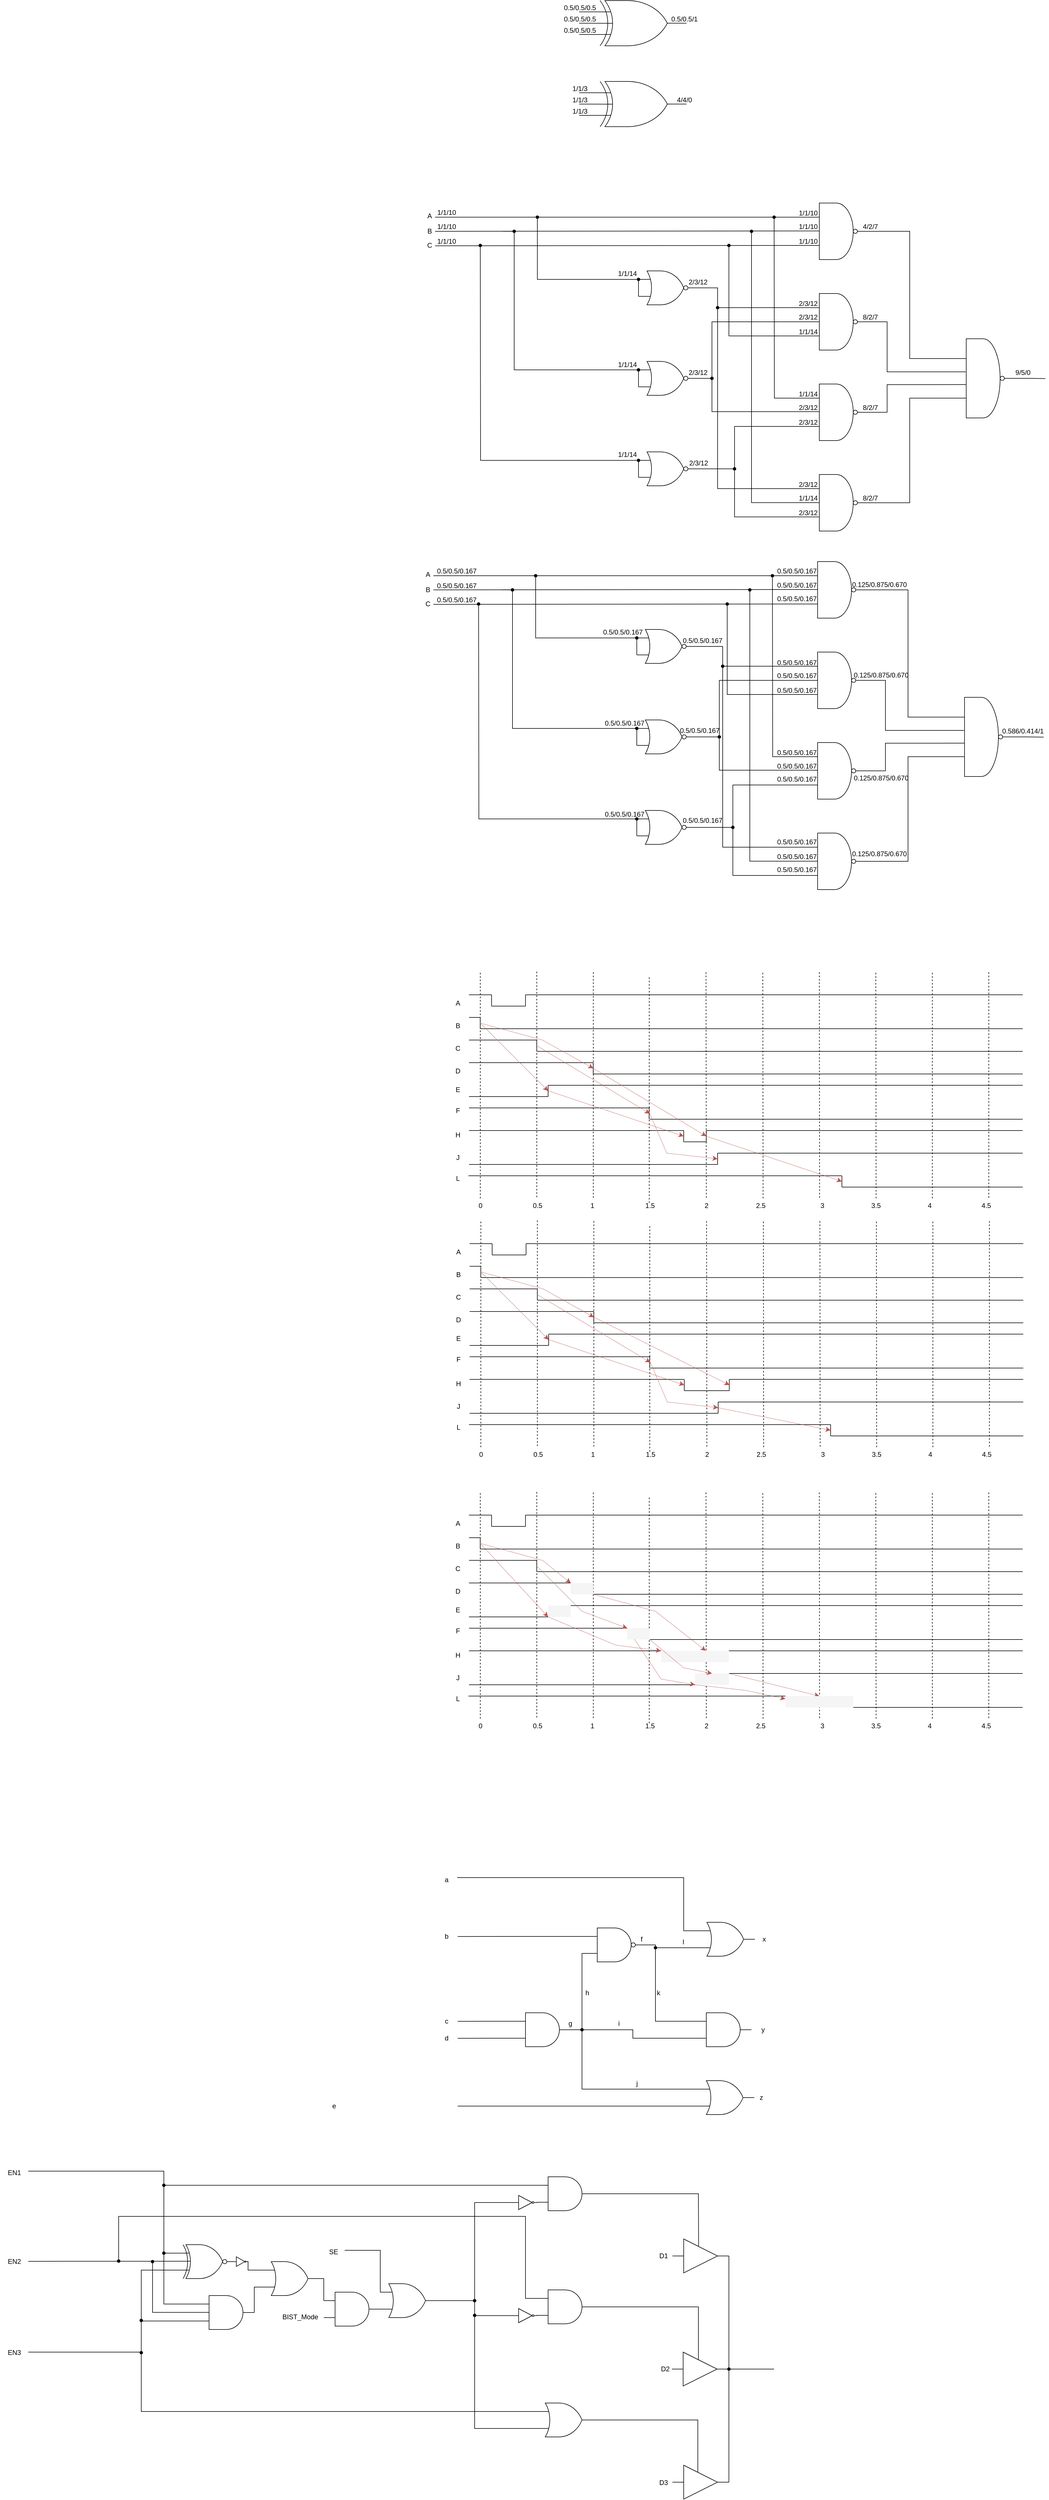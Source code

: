 <mxfile version="25.0.2">
  <diagram name="第 1 页" id="MU-JKhKW_VnYjsFx24wJ">
    <mxGraphModel dx="2532" dy="1742" grid="0" gridSize="10" guides="1" tooltips="1" connect="1" arrows="1" fold="1" page="0" pageScale="1" pageWidth="1169" pageHeight="827" math="0" shadow="0">
      <root>
        <mxCell id="0" />
        <mxCell id="1" parent="0" />
        <mxCell id="jkgWRx1qnLiFcH7EiQgn-1" value="" style="verticalLabelPosition=bottom;shadow=0;dashed=0;align=center;html=1;verticalAlign=top;shape=mxgraph.electrical.logic_gates.logic_gate;operation=xor;" parent="1" vertex="1">
          <mxGeometry x="275" y="-118" width="170" height="80" as="geometry" />
        </mxCell>
        <mxCell id="jkgWRx1qnLiFcH7EiQgn-2" value="" style="endArrow=none;html=1;rounded=0;entryX=0.229;entryY=0.466;entryDx=0;entryDy=0;entryPerimeter=0;" parent="1" edge="1">
          <mxGeometry width="50" height="50" relative="1" as="geometry">
            <mxPoint x="255" y="-78" as="sourcePoint" />
            <mxPoint x="313.93" y="-77.72" as="targetPoint" />
          </mxGeometry>
        </mxCell>
        <mxCell id="jkgWRx1qnLiFcH7EiQgn-4" value="" style="endArrow=none;html=1;rounded=0;entryX=0;entryY=0.25;entryDx=0;entryDy=0;entryPerimeter=0;" parent="1" target="jkgWRx1qnLiFcH7EiQgn-1" edge="1">
          <mxGeometry width="50" height="50" relative="1" as="geometry">
            <mxPoint x="255" y="-98" as="sourcePoint" />
            <mxPoint x="255" y="-108" as="targetPoint" />
          </mxGeometry>
        </mxCell>
        <mxCell id="jkgWRx1qnLiFcH7EiQgn-5" value="" style="endArrow=none;html=1;rounded=0;entryX=0;entryY=0.75;entryDx=0;entryDy=0;entryPerimeter=0;" parent="1" target="jkgWRx1qnLiFcH7EiQgn-1" edge="1">
          <mxGeometry width="50" height="50" relative="1" as="geometry">
            <mxPoint x="255" y="-58" as="sourcePoint" />
            <mxPoint x="265" y="-58" as="targetPoint" />
          </mxGeometry>
        </mxCell>
        <mxCell id="jkgWRx1qnLiFcH7EiQgn-6" value="0.5/0.5/0.5" style="text;html=1;align=center;verticalAlign=middle;resizable=0;points=[];autosize=1;strokeColor=none;fillColor=none;" parent="1" vertex="1">
          <mxGeometry x="218" y="-118" width="75" height="26" as="geometry" />
        </mxCell>
        <mxCell id="jkgWRx1qnLiFcH7EiQgn-7" value="0.5/0.5/0.5" style="text;html=1;align=center;verticalAlign=middle;resizable=0;points=[];autosize=1;strokeColor=none;fillColor=none;" parent="1" vertex="1">
          <mxGeometry x="218" y="-98" width="75" height="26" as="geometry" />
        </mxCell>
        <mxCell id="jkgWRx1qnLiFcH7EiQgn-8" value="0.5/0.5/0.5" style="text;html=1;align=center;verticalAlign=middle;resizable=0;points=[];autosize=1;strokeColor=none;fillColor=none;" parent="1" vertex="1">
          <mxGeometry x="218" y="-78" width="75" height="26" as="geometry" />
        </mxCell>
        <mxCell id="jkgWRx1qnLiFcH7EiQgn-9" value="0.5/0.5/1" style="text;html=1;align=center;verticalAlign=middle;resizable=0;points=[];autosize=1;strokeColor=none;fillColor=none;" parent="1" vertex="1">
          <mxGeometry x="408" y="-98" width="65" height="26" as="geometry" />
        </mxCell>
        <mxCell id="jkgWRx1qnLiFcH7EiQgn-10" value="" style="verticalLabelPosition=bottom;shadow=0;dashed=0;align=center;html=1;verticalAlign=top;shape=mxgraph.electrical.logic_gates.logic_gate;operation=or;negating=1;negSize=0.15;" parent="1" vertex="1">
          <mxGeometry x="360" y="360" width="100" height="60" as="geometry" />
        </mxCell>
        <mxCell id="jkgWRx1qnLiFcH7EiQgn-11" value="" style="verticalLabelPosition=bottom;shadow=0;dashed=0;align=center;html=1;verticalAlign=top;shape=mxgraph.electrical.logic_gates.logic_gate;operation=or;negating=1;negSize=0.15;" parent="1" vertex="1">
          <mxGeometry x="360" y="520" width="100" height="60" as="geometry" />
        </mxCell>
        <mxCell id="jkgWRx1qnLiFcH7EiQgn-12" value="" style="verticalLabelPosition=bottom;shadow=0;dashed=0;align=center;html=1;verticalAlign=top;shape=mxgraph.electrical.logic_gates.logic_gate;operation=or;negating=1;negSize=0.15;" parent="1" vertex="1">
          <mxGeometry x="360" y="680" width="100" height="60" as="geometry" />
        </mxCell>
        <mxCell id="jkgWRx1qnLiFcH7EiQgn-13" value="" style="verticalLabelPosition=bottom;shadow=0;dashed=0;align=center;html=1;verticalAlign=top;shape=mxgraph.electrical.logic_gates.logic_gate;operation=and;negating=1;negSize=0.15;" parent="1" vertex="1">
          <mxGeometry x="660" y="240" width="100" height="100" as="geometry" />
        </mxCell>
        <mxCell id="jkgWRx1qnLiFcH7EiQgn-14" value="" style="verticalLabelPosition=bottom;shadow=0;dashed=0;align=center;html=1;verticalAlign=top;shape=mxgraph.electrical.logic_gates.logic_gate;operation=and;negating=1;negSize=0.15;" parent="1" vertex="1">
          <mxGeometry x="660" y="400" width="100" height="100" as="geometry" />
        </mxCell>
        <mxCell id="jkgWRx1qnLiFcH7EiQgn-15" value="" style="verticalLabelPosition=bottom;shadow=0;dashed=0;align=center;html=1;verticalAlign=top;shape=mxgraph.electrical.logic_gates.logic_gate;operation=and;negating=1;negSize=0.15;" parent="1" vertex="1">
          <mxGeometry x="660" y="560" width="100" height="100" as="geometry" />
        </mxCell>
        <mxCell id="jkgWRx1qnLiFcH7EiQgn-16" value="" style="verticalLabelPosition=bottom;shadow=0;dashed=0;align=center;html=1;verticalAlign=top;shape=mxgraph.electrical.logic_gates.logic_gate;operation=and;negating=1;negSize=0.15;" parent="1" vertex="1">
          <mxGeometry x="660" y="720" width="100" height="100" as="geometry" />
        </mxCell>
        <mxCell id="jkgWRx1qnLiFcH7EiQgn-84" style="edgeStyle=orthogonalEdgeStyle;rounded=0;orthogonalLoop=1;jettySize=auto;html=1;exitX=1;exitY=0.5;exitDx=0;exitDy=0;exitPerimeter=0;endArrow=none;endFill=0;" parent="1" source="jkgWRx1qnLiFcH7EiQgn-17" edge="1">
          <mxGeometry relative="1" as="geometry">
            <mxPoint x="1080" y="550.333" as="targetPoint" />
          </mxGeometry>
        </mxCell>
        <mxCell id="jkgWRx1qnLiFcH7EiQgn-17" value="" style="verticalLabelPosition=bottom;shadow=0;dashed=0;align=center;html=1;verticalAlign=top;shape=mxgraph.electrical.logic_gates.logic_gate;operation=and;negating=1;negSize=0.15;" parent="1" vertex="1">
          <mxGeometry x="920" y="480" width="100" height="140" as="geometry" />
        </mxCell>
        <mxCell id="jkgWRx1qnLiFcH7EiQgn-18" value="" style="endArrow=none;html=1;rounded=0;entryX=0;entryY=0.25;entryDx=0;entryDy=0;entryPerimeter=0;" parent="1" target="jkgWRx1qnLiFcH7EiQgn-13" edge="1">
          <mxGeometry width="50" height="50" relative="1" as="geometry">
            <mxPoint y="265" as="sourcePoint" />
            <mxPoint x="200" y="280" as="targetPoint" />
          </mxGeometry>
        </mxCell>
        <mxCell id="jkgWRx1qnLiFcH7EiQgn-19" value="" style="endArrow=none;html=1;rounded=0;entryX=0;entryY=0.25;entryDx=0;entryDy=0;entryPerimeter=0;" parent="1" edge="1">
          <mxGeometry width="50" height="50" relative="1" as="geometry">
            <mxPoint y="290" as="sourcePoint" />
            <mxPoint x="680" y="289.38" as="targetPoint" />
          </mxGeometry>
        </mxCell>
        <mxCell id="jkgWRx1qnLiFcH7EiQgn-20" value="" style="endArrow=none;html=1;rounded=0;entryX=0;entryY=0.25;entryDx=0;entryDy=0;entryPerimeter=0;" parent="1" edge="1">
          <mxGeometry width="50" height="50" relative="1" as="geometry">
            <mxPoint y="315.62" as="sourcePoint" />
            <mxPoint x="680" y="315" as="targetPoint" />
          </mxGeometry>
        </mxCell>
        <mxCell id="jkgWRx1qnLiFcH7EiQgn-21" value="" style="endArrow=none;html=1;rounded=0;entryX=0;entryY=0.25;entryDx=0;entryDy=0;entryPerimeter=0;edgeStyle=orthogonalEdgeStyle;" parent="1" target="jkgWRx1qnLiFcH7EiQgn-10" edge="1">
          <mxGeometry width="50" height="50" relative="1" as="geometry">
            <mxPoint y="265" as="sourcePoint" />
            <mxPoint x="360" y="369" as="targetPoint" />
            <Array as="points">
              <mxPoint x="181" y="265" />
              <mxPoint x="181" y="375" />
            </Array>
          </mxGeometry>
        </mxCell>
        <mxCell id="jkgWRx1qnLiFcH7EiQgn-22" value="" style="shape=waypoint;sketch=0;fillStyle=solid;size=6;pointerEvents=1;points=[];fillColor=none;resizable=0;rotatable=0;perimeter=centerPerimeter;snapToPoint=1;" parent="1" vertex="1">
          <mxGeometry x="171" y="255" width="20" height="20" as="geometry" />
        </mxCell>
        <mxCell id="jkgWRx1qnLiFcH7EiQgn-23" value="" style="endArrow=none;html=1;rounded=0;entryX=0;entryY=0.75;entryDx=0;entryDy=0;entryPerimeter=0;" parent="1" target="jkgWRx1qnLiFcH7EiQgn-10" edge="1">
          <mxGeometry width="50" height="50" relative="1" as="geometry">
            <mxPoint x="360" y="375" as="sourcePoint" />
            <mxPoint x="360" y="400" as="targetPoint" />
          </mxGeometry>
        </mxCell>
        <mxCell id="jkgWRx1qnLiFcH7EiQgn-24" value="" style="shape=waypoint;sketch=0;fillStyle=solid;size=6;pointerEvents=1;points=[];fillColor=none;resizable=0;rotatable=0;perimeter=centerPerimeter;snapToPoint=1;" parent="1" vertex="1">
          <mxGeometry x="350" y="365" width="20" height="20" as="geometry" />
        </mxCell>
        <mxCell id="jkgWRx1qnLiFcH7EiQgn-26" value="" style="endArrow=none;html=1;rounded=0;entryX=0;entryY=0.25;entryDx=0;entryDy=0;entryPerimeter=0;edgeStyle=orthogonalEdgeStyle;" parent="1" target="jkgWRx1qnLiFcH7EiQgn-11" edge="1">
          <mxGeometry width="50" height="50" relative="1" as="geometry">
            <mxPoint x="120" y="290" as="sourcePoint" />
            <mxPoint x="100" y="370" as="targetPoint" />
            <Array as="points">
              <mxPoint x="140" y="290" />
              <mxPoint x="140" y="535" />
            </Array>
          </mxGeometry>
        </mxCell>
        <mxCell id="jkgWRx1qnLiFcH7EiQgn-27" value="" style="endArrow=none;html=1;rounded=0;entryX=0;entryY=0.75;entryDx=0;entryDy=0;entryPerimeter=0;" parent="1" edge="1">
          <mxGeometry width="50" height="50" relative="1" as="geometry">
            <mxPoint x="360" y="535" as="sourcePoint" />
            <mxPoint x="360" y="565" as="targetPoint" />
          </mxGeometry>
        </mxCell>
        <mxCell id="jkgWRx1qnLiFcH7EiQgn-28" value="" style="endArrow=none;html=1;rounded=0;exitX=0;exitY=0.25;exitDx=0;exitDy=0;exitPerimeter=0;edgeStyle=orthogonalEdgeStyle;" parent="1" source="jkgWRx1qnLiFcH7EiQgn-12" edge="1">
          <mxGeometry width="50" height="50" relative="1" as="geometry">
            <mxPoint x="-10" y="405" as="sourcePoint" />
            <mxPoint x="80" y="315" as="targetPoint" />
          </mxGeometry>
        </mxCell>
        <mxCell id="jkgWRx1qnLiFcH7EiQgn-29" value="" style="endArrow=none;html=1;rounded=0;entryX=0;entryY=0.75;entryDx=0;entryDy=0;entryPerimeter=0;" parent="1" edge="1">
          <mxGeometry width="50" height="50" relative="1" as="geometry">
            <mxPoint x="360" y="695" as="sourcePoint" />
            <mxPoint x="360" y="725" as="targetPoint" />
          </mxGeometry>
        </mxCell>
        <mxCell id="jkgWRx1qnLiFcH7EiQgn-30" value="" style="shape=waypoint;sketch=0;fillStyle=solid;size=6;pointerEvents=1;points=[];fillColor=none;resizable=0;rotatable=0;perimeter=centerPerimeter;snapToPoint=1;" parent="1" vertex="1">
          <mxGeometry x="130" y="280" width="20" height="20" as="geometry" />
        </mxCell>
        <mxCell id="jkgWRx1qnLiFcH7EiQgn-31" value="" style="shape=waypoint;sketch=0;fillStyle=solid;size=6;pointerEvents=1;points=[];fillColor=none;resizable=0;rotatable=0;perimeter=centerPerimeter;snapToPoint=1;" parent="1" vertex="1">
          <mxGeometry x="70" y="305" width="20" height="20" as="geometry" />
        </mxCell>
        <mxCell id="jkgWRx1qnLiFcH7EiQgn-32" value="" style="shape=waypoint;sketch=0;fillStyle=solid;size=6;pointerEvents=1;points=[];fillColor=none;resizable=0;rotatable=0;perimeter=centerPerimeter;snapToPoint=1;" parent="1" vertex="1">
          <mxGeometry x="350" y="525" width="20" height="20" as="geometry" />
        </mxCell>
        <mxCell id="jkgWRx1qnLiFcH7EiQgn-33" value="" style="shape=waypoint;sketch=0;fillStyle=solid;size=6;pointerEvents=1;points=[];fillColor=none;resizable=0;rotatable=0;perimeter=centerPerimeter;snapToPoint=1;" parent="1" vertex="1">
          <mxGeometry x="350" y="685" width="20" height="20" as="geometry" />
        </mxCell>
        <mxCell id="jkgWRx1qnLiFcH7EiQgn-35" value="" style="endArrow=none;html=1;rounded=0;exitX=1;exitY=0.5;exitDx=0;exitDy=0;exitPerimeter=0;entryX=0;entryY=0.25;entryDx=0;entryDy=0;entryPerimeter=0;edgeStyle=orthogonalEdgeStyle;" parent="1" source="jkgWRx1qnLiFcH7EiQgn-10" target="jkgWRx1qnLiFcH7EiQgn-14" edge="1">
          <mxGeometry width="50" height="50" relative="1" as="geometry">
            <mxPoint x="520" y="420" as="sourcePoint" />
            <mxPoint x="570" y="370" as="targetPoint" />
            <Array as="points">
              <mxPoint x="500" y="390" />
              <mxPoint x="500" y="425" />
            </Array>
          </mxGeometry>
        </mxCell>
        <mxCell id="jkgWRx1qnLiFcH7EiQgn-36" value="" style="endArrow=none;html=1;rounded=0;exitX=1;exitY=0.5;exitDx=0;exitDy=0;exitPerimeter=0;entryX=0.198;entryY=0.5;entryDx=0;entryDy=0;entryPerimeter=0;edgeStyle=orthogonalEdgeStyle;" parent="1" source="jkgWRx1qnLiFcH7EiQgn-11" target="jkgWRx1qnLiFcH7EiQgn-14" edge="1">
          <mxGeometry width="50" height="50" relative="1" as="geometry">
            <mxPoint x="510" y="550" as="sourcePoint" />
            <mxPoint x="560" y="500" as="targetPoint" />
            <Array as="points">
              <mxPoint x="490" y="550" />
              <mxPoint x="490" y="450" />
            </Array>
          </mxGeometry>
        </mxCell>
        <mxCell id="jkgWRx1qnLiFcH7EiQgn-39" value="" style="endArrow=none;html=1;rounded=0;entryX=0;entryY=0.75;entryDx=0;entryDy=0;entryPerimeter=0;edgeStyle=orthogonalEdgeStyle;" parent="1" target="jkgWRx1qnLiFcH7EiQgn-14" edge="1">
          <mxGeometry width="50" height="50" relative="1" as="geometry">
            <mxPoint x="520" y="315" as="sourcePoint" />
            <mxPoint x="660" y="470" as="targetPoint" />
            <Array as="points">
              <mxPoint x="520" y="475" />
            </Array>
          </mxGeometry>
        </mxCell>
        <mxCell id="jkgWRx1qnLiFcH7EiQgn-40" value="" style="shape=waypoint;sketch=0;fillStyle=solid;size=6;pointerEvents=1;points=[];fillColor=none;resizable=0;rotatable=0;perimeter=centerPerimeter;snapToPoint=1;" parent="1" vertex="1">
          <mxGeometry x="510" y="305" width="20" height="20" as="geometry" />
        </mxCell>
        <mxCell id="jkgWRx1qnLiFcH7EiQgn-41" value="" style="endArrow=none;html=1;rounded=0;exitX=0;exitY=0.25;exitDx=0;exitDy=0;exitPerimeter=0;edgeStyle=orthogonalEdgeStyle;" parent="1" source="jkgWRx1qnLiFcH7EiQgn-15" edge="1">
          <mxGeometry width="50" height="50" relative="1" as="geometry">
            <mxPoint x="660" y="580" as="sourcePoint" />
            <mxPoint x="600" y="265" as="targetPoint" />
          </mxGeometry>
        </mxCell>
        <mxCell id="jkgWRx1qnLiFcH7EiQgn-42" value="" style="shape=waypoint;sketch=0;fillStyle=solid;size=6;pointerEvents=1;points=[];fillColor=none;resizable=0;rotatable=0;perimeter=centerPerimeter;snapToPoint=1;" parent="1" vertex="1">
          <mxGeometry x="590" y="255" width="20" height="20" as="geometry" />
        </mxCell>
        <mxCell id="jkgWRx1qnLiFcH7EiQgn-43" style="edgeStyle=orthogonalEdgeStyle;rounded=0;orthogonalLoop=1;jettySize=auto;html=1;exitX=1;exitY=0.5;exitDx=0;exitDy=0;exitPerimeter=0;entryX=0.2;entryY=0.489;entryDx=0;entryDy=0;entryPerimeter=0;endArrow=none;endFill=0;" parent="1" source="jkgWRx1qnLiFcH7EiQgn-11" target="jkgWRx1qnLiFcH7EiQgn-15" edge="1">
          <mxGeometry relative="1" as="geometry">
            <Array as="points">
              <mxPoint x="490" y="550" />
              <mxPoint x="490" y="609" />
            </Array>
          </mxGeometry>
        </mxCell>
        <mxCell id="jkgWRx1qnLiFcH7EiQgn-44" value="" style="shape=waypoint;sketch=0;fillStyle=solid;size=6;pointerEvents=1;points=[];fillColor=none;resizable=0;rotatable=0;perimeter=centerPerimeter;snapToPoint=1;" parent="1" vertex="1">
          <mxGeometry x="480" y="540" width="20" height="20" as="geometry" />
        </mxCell>
        <mxCell id="jkgWRx1qnLiFcH7EiQgn-45" style="edgeStyle=orthogonalEdgeStyle;rounded=0;orthogonalLoop=1;jettySize=auto;html=1;exitX=1;exitY=0.5;exitDx=0;exitDy=0;exitPerimeter=0;entryX=0;entryY=0.75;entryDx=0;entryDy=0;entryPerimeter=0;endArrow=none;endFill=0;" parent="1" source="jkgWRx1qnLiFcH7EiQgn-12" target="jkgWRx1qnLiFcH7EiQgn-15" edge="1">
          <mxGeometry relative="1" as="geometry">
            <Array as="points">
              <mxPoint x="530" y="710" />
              <mxPoint x="530" y="635" />
            </Array>
          </mxGeometry>
        </mxCell>
        <mxCell id="jkgWRx1qnLiFcH7EiQgn-46" value="" style="shape=waypoint;sketch=0;fillStyle=solid;size=6;pointerEvents=1;points=[];fillColor=none;resizable=0;rotatable=0;perimeter=centerPerimeter;snapToPoint=1;" parent="1" vertex="1">
          <mxGeometry x="550" y="280" width="20" height="20" as="geometry" />
        </mxCell>
        <mxCell id="jkgWRx1qnLiFcH7EiQgn-47" value="" style="endArrow=none;html=1;rounded=0;exitX=0.197;exitY=0.498;exitDx=0;exitDy=0;exitPerimeter=0;edgeStyle=orthogonalEdgeStyle;" parent="1" source="jkgWRx1qnLiFcH7EiQgn-16" target="jkgWRx1qnLiFcH7EiQgn-46" edge="1">
          <mxGeometry width="50" height="50" relative="1" as="geometry">
            <mxPoint x="550" y="390" as="sourcePoint" />
            <mxPoint x="600" y="340" as="targetPoint" />
          </mxGeometry>
        </mxCell>
        <mxCell id="jkgWRx1qnLiFcH7EiQgn-48" style="edgeStyle=orthogonalEdgeStyle;rounded=0;orthogonalLoop=1;jettySize=auto;html=1;exitX=1;exitY=0.5;exitDx=0;exitDy=0;exitPerimeter=0;entryX=0;entryY=0.25;entryDx=0;entryDy=0;entryPerimeter=0;endArrow=none;endFill=0;" parent="1" source="jkgWRx1qnLiFcH7EiQgn-10" target="jkgWRx1qnLiFcH7EiQgn-16" edge="1">
          <mxGeometry relative="1" as="geometry">
            <Array as="points">
              <mxPoint x="500" y="390" />
              <mxPoint x="500" y="745" />
            </Array>
          </mxGeometry>
        </mxCell>
        <mxCell id="jkgWRx1qnLiFcH7EiQgn-49" value="" style="shape=waypoint;sketch=0;fillStyle=solid;size=6;pointerEvents=1;points=[];fillColor=none;resizable=0;rotatable=0;perimeter=centerPerimeter;snapToPoint=1;" parent="1" vertex="1">
          <mxGeometry x="490" y="415" width="20" height="20" as="geometry" />
        </mxCell>
        <mxCell id="jkgWRx1qnLiFcH7EiQgn-50" style="edgeStyle=orthogonalEdgeStyle;rounded=0;orthogonalLoop=1;jettySize=auto;html=1;exitX=1;exitY=0.5;exitDx=0;exitDy=0;exitPerimeter=0;entryX=0;entryY=0.75;entryDx=0;entryDy=0;entryPerimeter=0;endArrow=none;endFill=0;" parent="1" source="jkgWRx1qnLiFcH7EiQgn-12" target="jkgWRx1qnLiFcH7EiQgn-16" edge="1">
          <mxGeometry relative="1" as="geometry">
            <Array as="points">
              <mxPoint x="530" y="710" />
              <mxPoint x="530" y="795" />
            </Array>
          </mxGeometry>
        </mxCell>
        <mxCell id="jkgWRx1qnLiFcH7EiQgn-51" value="" style="shape=waypoint;sketch=0;fillStyle=solid;size=6;pointerEvents=1;points=[];fillColor=none;resizable=0;rotatable=0;perimeter=centerPerimeter;snapToPoint=1;" parent="1" vertex="1">
          <mxGeometry x="520" y="700" width="20" height="20" as="geometry" />
        </mxCell>
        <mxCell id="jkgWRx1qnLiFcH7EiQgn-52" style="edgeStyle=orthogonalEdgeStyle;rounded=0;orthogonalLoop=1;jettySize=auto;html=1;exitX=1;exitY=0.5;exitDx=0;exitDy=0;exitPerimeter=0;entryX=0;entryY=0.25;entryDx=0;entryDy=0;entryPerimeter=0;endArrow=none;endFill=0;" parent="1" source="jkgWRx1qnLiFcH7EiQgn-13" target="jkgWRx1qnLiFcH7EiQgn-17" edge="1">
          <mxGeometry relative="1" as="geometry" />
        </mxCell>
        <mxCell id="jkgWRx1qnLiFcH7EiQgn-53" style="edgeStyle=orthogonalEdgeStyle;rounded=0;orthogonalLoop=1;jettySize=auto;html=1;exitX=1;exitY=0.5;exitDx=0;exitDy=0;exitPerimeter=0;entryX=0.191;entryY=0.418;entryDx=0;entryDy=0;entryPerimeter=0;endArrow=none;endFill=0;" parent="1" source="jkgWRx1qnLiFcH7EiQgn-14" target="jkgWRx1qnLiFcH7EiQgn-17" edge="1">
          <mxGeometry relative="1" as="geometry">
            <Array as="points">
              <mxPoint x="800" y="450" />
              <mxPoint x="800" y="539" />
            </Array>
          </mxGeometry>
        </mxCell>
        <mxCell id="jkgWRx1qnLiFcH7EiQgn-54" style="edgeStyle=orthogonalEdgeStyle;rounded=0;orthogonalLoop=1;jettySize=auto;html=1;exitX=1;exitY=0.5;exitDx=0;exitDy=0;exitPerimeter=0;entryX=0.194;entryY=0.579;entryDx=0;entryDy=0;entryPerimeter=0;endArrow=none;endFill=0;" parent="1" source="jkgWRx1qnLiFcH7EiQgn-15" target="jkgWRx1qnLiFcH7EiQgn-17" edge="1">
          <mxGeometry relative="1" as="geometry">
            <Array as="points">
              <mxPoint x="800" y="610" />
              <mxPoint x="800" y="561" />
            </Array>
          </mxGeometry>
        </mxCell>
        <mxCell id="jkgWRx1qnLiFcH7EiQgn-55" style="edgeStyle=orthogonalEdgeStyle;rounded=0;orthogonalLoop=1;jettySize=auto;html=1;exitX=1;exitY=0.5;exitDx=0;exitDy=0;exitPerimeter=0;entryX=0;entryY=0.75;entryDx=0;entryDy=0;entryPerimeter=0;endArrow=none;endFill=0;" parent="1" source="jkgWRx1qnLiFcH7EiQgn-16" target="jkgWRx1qnLiFcH7EiQgn-17" edge="1">
          <mxGeometry relative="1" as="geometry" />
        </mxCell>
        <mxCell id="jkgWRx1qnLiFcH7EiQgn-56" value="A" style="text;html=1;align=center;verticalAlign=middle;resizable=0;points=[];autosize=1;strokeColor=none;fillColor=none;" parent="1" vertex="1">
          <mxGeometry x="-25" y="248" width="30" height="30" as="geometry" />
        </mxCell>
        <mxCell id="jkgWRx1qnLiFcH7EiQgn-57" value="B" style="text;html=1;align=center;verticalAlign=middle;resizable=0;points=[];autosize=1;strokeColor=none;fillColor=none;" parent="1" vertex="1">
          <mxGeometry x="-25" y="275" width="30" height="30" as="geometry" />
        </mxCell>
        <mxCell id="jkgWRx1qnLiFcH7EiQgn-58" value="C" style="text;html=1;align=center;verticalAlign=middle;resizable=0;points=[];autosize=1;strokeColor=none;fillColor=none;" parent="1" vertex="1">
          <mxGeometry x="-25" y="300" width="30" height="30" as="geometry" />
        </mxCell>
        <mxCell id="jkgWRx1qnLiFcH7EiQgn-59" value="1/1/10" style="text;html=1;align=center;verticalAlign=middle;resizable=0;points=[];autosize=1;strokeColor=none;fillColor=none;" parent="1" vertex="1">
          <mxGeometry x="-10" y="242" width="60" height="30" as="geometry" />
        </mxCell>
        <mxCell id="jkgWRx1qnLiFcH7EiQgn-60" value="1/1/10" style="text;html=1;align=center;verticalAlign=middle;resizable=0;points=[];autosize=1;strokeColor=none;fillColor=none;" parent="1" vertex="1">
          <mxGeometry x="-10" y="267" width="60" height="30" as="geometry" />
        </mxCell>
        <mxCell id="jkgWRx1qnLiFcH7EiQgn-61" value="1/1/10" style="text;html=1;align=center;verticalAlign=middle;resizable=0;points=[];autosize=1;strokeColor=none;fillColor=none;" parent="1" vertex="1">
          <mxGeometry x="-10" y="293" width="60" height="30" as="geometry" />
        </mxCell>
        <mxCell id="jkgWRx1qnLiFcH7EiQgn-62" value="1/1/14" style="text;html=1;align=center;verticalAlign=middle;resizable=0;points=[];autosize=1;strokeColor=none;fillColor=none;" parent="1" vertex="1">
          <mxGeometry x="310" y="350" width="60" height="30" as="geometry" />
        </mxCell>
        <mxCell id="jkgWRx1qnLiFcH7EiQgn-63" value="1/1/14" style="text;html=1;align=center;verticalAlign=middle;resizable=0;points=[];autosize=1;strokeColor=none;fillColor=none;" parent="1" vertex="1">
          <mxGeometry x="310" y="511" width="60" height="30" as="geometry" />
        </mxCell>
        <mxCell id="jkgWRx1qnLiFcH7EiQgn-64" value="1/1/14" style="text;html=1;align=center;verticalAlign=middle;resizable=0;points=[];autosize=1;strokeColor=none;fillColor=none;" parent="1" vertex="1">
          <mxGeometry x="310" y="670" width="60" height="30" as="geometry" />
        </mxCell>
        <mxCell id="jkgWRx1qnLiFcH7EiQgn-65" value="2/3/12" style="text;html=1;align=center;verticalAlign=middle;resizable=0;points=[];autosize=1;strokeColor=none;fillColor=none;" parent="1" vertex="1">
          <mxGeometry x="435" y="365" width="60" height="30" as="geometry" />
        </mxCell>
        <mxCell id="jkgWRx1qnLiFcH7EiQgn-66" value="2/3/12" style="text;html=1;align=center;verticalAlign=middle;resizable=0;points=[];autosize=1;strokeColor=none;fillColor=none;" parent="1" vertex="1">
          <mxGeometry x="435" y="525" width="60" height="30" as="geometry" />
        </mxCell>
        <mxCell id="jkgWRx1qnLiFcH7EiQgn-67" value="2/3/12" style="text;html=1;align=center;verticalAlign=middle;resizable=0;points=[];autosize=1;strokeColor=none;fillColor=none;" parent="1" vertex="1">
          <mxGeometry x="436" y="685" width="60" height="30" as="geometry" />
        </mxCell>
        <mxCell id="jkgWRx1qnLiFcH7EiQgn-68" value="1/1/10" style="text;html=1;align=center;verticalAlign=middle;resizable=0;points=[];autosize=1;strokeColor=none;fillColor=none;" parent="1" vertex="1">
          <mxGeometry x="630" y="243" width="60" height="30" as="geometry" />
        </mxCell>
        <mxCell id="jkgWRx1qnLiFcH7EiQgn-69" value="1/1/10" style="text;html=1;align=center;verticalAlign=middle;resizable=0;points=[];autosize=1;strokeColor=none;fillColor=none;" parent="1" vertex="1">
          <mxGeometry x="630" y="267" width="60" height="30" as="geometry" />
        </mxCell>
        <mxCell id="jkgWRx1qnLiFcH7EiQgn-70" value="1/1/10" style="text;html=1;align=center;verticalAlign=middle;resizable=0;points=[];autosize=1;strokeColor=none;fillColor=none;" parent="1" vertex="1">
          <mxGeometry x="630" y="293" width="60" height="30" as="geometry" />
        </mxCell>
        <mxCell id="jkgWRx1qnLiFcH7EiQgn-71" value="2/3/12" style="text;html=1;align=center;verticalAlign=middle;resizable=0;points=[];autosize=1;strokeColor=none;fillColor=none;" parent="1" vertex="1">
          <mxGeometry x="630" y="403" width="60" height="30" as="geometry" />
        </mxCell>
        <mxCell id="jkgWRx1qnLiFcH7EiQgn-72" value="2/3/12" style="text;html=1;align=center;verticalAlign=middle;resizable=0;points=[];autosize=1;strokeColor=none;fillColor=none;" parent="1" vertex="1">
          <mxGeometry x="630" y="427" width="60" height="30" as="geometry" />
        </mxCell>
        <mxCell id="jkgWRx1qnLiFcH7EiQgn-73" value="1/1/14" style="text;html=1;align=center;verticalAlign=middle;resizable=0;points=[];autosize=1;strokeColor=none;fillColor=none;" parent="1" vertex="1">
          <mxGeometry x="630" y="453" width="60" height="30" as="geometry" />
        </mxCell>
        <mxCell id="jkgWRx1qnLiFcH7EiQgn-74" value="1/1/14" style="text;html=1;align=center;verticalAlign=middle;resizable=0;points=[];autosize=1;strokeColor=none;fillColor=none;" parent="1" vertex="1">
          <mxGeometry x="630" y="563" width="60" height="30" as="geometry" />
        </mxCell>
        <mxCell id="jkgWRx1qnLiFcH7EiQgn-75" value="2/3/12" style="text;html=1;align=center;verticalAlign=middle;resizable=0;points=[];autosize=1;strokeColor=none;fillColor=none;" parent="1" vertex="1">
          <mxGeometry x="630" y="587" width="60" height="30" as="geometry" />
        </mxCell>
        <mxCell id="jkgWRx1qnLiFcH7EiQgn-76" value="2/3/12" style="text;html=1;align=center;verticalAlign=middle;resizable=0;points=[];autosize=1;strokeColor=none;fillColor=none;" parent="1" vertex="1">
          <mxGeometry x="630" y="613" width="60" height="30" as="geometry" />
        </mxCell>
        <mxCell id="jkgWRx1qnLiFcH7EiQgn-77" value="2/3/12" style="text;html=1;align=center;verticalAlign=middle;resizable=0;points=[];autosize=1;strokeColor=none;fillColor=none;" parent="1" vertex="1">
          <mxGeometry x="630" y="723" width="60" height="30" as="geometry" />
        </mxCell>
        <mxCell id="jkgWRx1qnLiFcH7EiQgn-78" value="1/1/14" style="text;html=1;align=center;verticalAlign=middle;resizable=0;points=[];autosize=1;strokeColor=none;fillColor=none;" parent="1" vertex="1">
          <mxGeometry x="630" y="747" width="60" height="30" as="geometry" />
        </mxCell>
        <mxCell id="jkgWRx1qnLiFcH7EiQgn-79" value="2/3/12" style="text;html=1;align=center;verticalAlign=middle;resizable=0;points=[];autosize=1;strokeColor=none;fillColor=none;" parent="1" vertex="1">
          <mxGeometry x="630" y="773" width="60" height="30" as="geometry" />
        </mxCell>
        <mxCell id="jkgWRx1qnLiFcH7EiQgn-80" value="4/2/7" style="text;html=1;align=center;verticalAlign=middle;resizable=0;points=[];autosize=1;strokeColor=none;fillColor=none;" parent="1" vertex="1">
          <mxGeometry x="745" y="267" width="50" height="30" as="geometry" />
        </mxCell>
        <mxCell id="jkgWRx1qnLiFcH7EiQgn-81" value="8/2/7" style="text;html=1;align=center;verticalAlign=middle;resizable=0;points=[];autosize=1;strokeColor=none;fillColor=none;" parent="1" vertex="1">
          <mxGeometry x="745" y="427" width="50" height="30" as="geometry" />
        </mxCell>
        <mxCell id="jkgWRx1qnLiFcH7EiQgn-82" value="8/2/7" style="text;html=1;align=center;verticalAlign=middle;resizable=0;points=[];autosize=1;strokeColor=none;fillColor=none;" parent="1" vertex="1">
          <mxGeometry x="745" y="587" width="50" height="30" as="geometry" />
        </mxCell>
        <mxCell id="jkgWRx1qnLiFcH7EiQgn-83" value="8/2/7" style="text;html=1;align=center;verticalAlign=middle;resizable=0;points=[];autosize=1;strokeColor=none;fillColor=none;" parent="1" vertex="1">
          <mxGeometry x="745" y="747" width="50" height="30" as="geometry" />
        </mxCell>
        <mxCell id="jkgWRx1qnLiFcH7EiQgn-85" value="9/5/0" style="text;html=1;align=center;verticalAlign=middle;resizable=0;points=[];autosize=1;strokeColor=none;fillColor=none;" parent="1" vertex="1">
          <mxGeometry x="1015" y="525" width="50" height="30" as="geometry" />
        </mxCell>
        <mxCell id="joSpUGm8irSDOGv4eMpH-1" value="" style="verticalLabelPosition=bottom;shadow=0;dashed=0;align=center;html=1;verticalAlign=top;shape=mxgraph.electrical.logic_gates.logic_gate;operation=or;negating=1;negSize=0.15;" parent="1" vertex="1">
          <mxGeometry x="357" y="994" width="100" height="60" as="geometry" />
        </mxCell>
        <mxCell id="joSpUGm8irSDOGv4eMpH-2" value="" style="verticalLabelPosition=bottom;shadow=0;dashed=0;align=center;html=1;verticalAlign=top;shape=mxgraph.electrical.logic_gates.logic_gate;operation=or;negating=1;negSize=0.15;" parent="1" vertex="1">
          <mxGeometry x="357" y="1154" width="100" height="60" as="geometry" />
        </mxCell>
        <mxCell id="joSpUGm8irSDOGv4eMpH-3" value="" style="verticalLabelPosition=bottom;shadow=0;dashed=0;align=center;html=1;verticalAlign=top;shape=mxgraph.electrical.logic_gates.logic_gate;operation=or;negating=1;negSize=0.15;" parent="1" vertex="1">
          <mxGeometry x="357" y="1314" width="100" height="60" as="geometry" />
        </mxCell>
        <mxCell id="joSpUGm8irSDOGv4eMpH-4" value="" style="verticalLabelPosition=bottom;shadow=0;dashed=0;align=center;html=1;verticalAlign=top;shape=mxgraph.electrical.logic_gates.logic_gate;operation=and;negating=1;negSize=0.15;" parent="1" vertex="1">
          <mxGeometry x="657" y="874" width="100" height="100" as="geometry" />
        </mxCell>
        <mxCell id="joSpUGm8irSDOGv4eMpH-5" value="" style="verticalLabelPosition=bottom;shadow=0;dashed=0;align=center;html=1;verticalAlign=top;shape=mxgraph.electrical.logic_gates.logic_gate;operation=and;negating=1;negSize=0.15;" parent="1" vertex="1">
          <mxGeometry x="657" y="1034" width="100" height="100" as="geometry" />
        </mxCell>
        <mxCell id="joSpUGm8irSDOGv4eMpH-6" value="" style="verticalLabelPosition=bottom;shadow=0;dashed=0;align=center;html=1;verticalAlign=top;shape=mxgraph.electrical.logic_gates.logic_gate;operation=and;negating=1;negSize=0.15;" parent="1" vertex="1">
          <mxGeometry x="657" y="1194" width="100" height="100" as="geometry" />
        </mxCell>
        <mxCell id="joSpUGm8irSDOGv4eMpH-7" value="" style="verticalLabelPosition=bottom;shadow=0;dashed=0;align=center;html=1;verticalAlign=top;shape=mxgraph.electrical.logic_gates.logic_gate;operation=and;negating=1;negSize=0.15;" parent="1" vertex="1">
          <mxGeometry x="657" y="1354" width="100" height="100" as="geometry" />
        </mxCell>
        <mxCell id="joSpUGm8irSDOGv4eMpH-8" style="edgeStyle=orthogonalEdgeStyle;rounded=0;orthogonalLoop=1;jettySize=auto;html=1;exitX=1;exitY=0.5;exitDx=0;exitDy=0;exitPerimeter=0;endArrow=none;endFill=0;" parent="1" source="joSpUGm8irSDOGv4eMpH-9" edge="1">
          <mxGeometry relative="1" as="geometry">
            <mxPoint x="1077" y="1184.333" as="targetPoint" />
          </mxGeometry>
        </mxCell>
        <mxCell id="joSpUGm8irSDOGv4eMpH-9" value="" style="verticalLabelPosition=bottom;shadow=0;dashed=0;align=center;html=1;verticalAlign=top;shape=mxgraph.electrical.logic_gates.logic_gate;operation=and;negating=1;negSize=0.15;" parent="1" vertex="1">
          <mxGeometry x="917" y="1114" width="100" height="140" as="geometry" />
        </mxCell>
        <mxCell id="joSpUGm8irSDOGv4eMpH-10" value="" style="endArrow=none;html=1;rounded=0;entryX=0;entryY=0.25;entryDx=0;entryDy=0;entryPerimeter=0;" parent="1" target="joSpUGm8irSDOGv4eMpH-4" edge="1">
          <mxGeometry width="50" height="50" relative="1" as="geometry">
            <mxPoint x="-3" y="899" as="sourcePoint" />
            <mxPoint x="197" y="914" as="targetPoint" />
          </mxGeometry>
        </mxCell>
        <mxCell id="joSpUGm8irSDOGv4eMpH-11" value="" style="endArrow=none;html=1;rounded=0;entryX=0;entryY=0.25;entryDx=0;entryDy=0;entryPerimeter=0;" parent="1" edge="1">
          <mxGeometry width="50" height="50" relative="1" as="geometry">
            <mxPoint x="-3" y="924" as="sourcePoint" />
            <mxPoint x="677" y="923.38" as="targetPoint" />
          </mxGeometry>
        </mxCell>
        <mxCell id="joSpUGm8irSDOGv4eMpH-12" value="" style="endArrow=none;html=1;rounded=0;entryX=0;entryY=0.25;entryDx=0;entryDy=0;entryPerimeter=0;" parent="1" edge="1">
          <mxGeometry width="50" height="50" relative="1" as="geometry">
            <mxPoint x="-3" y="949.62" as="sourcePoint" />
            <mxPoint x="677" y="949" as="targetPoint" />
          </mxGeometry>
        </mxCell>
        <mxCell id="joSpUGm8irSDOGv4eMpH-13" value="" style="endArrow=none;html=1;rounded=0;entryX=0;entryY=0.25;entryDx=0;entryDy=0;entryPerimeter=0;edgeStyle=orthogonalEdgeStyle;" parent="1" target="joSpUGm8irSDOGv4eMpH-1" edge="1">
          <mxGeometry width="50" height="50" relative="1" as="geometry">
            <mxPoint x="-3" y="899" as="sourcePoint" />
            <mxPoint x="357" y="1003" as="targetPoint" />
            <Array as="points">
              <mxPoint x="178" y="899" />
              <mxPoint x="178" y="1009" />
            </Array>
          </mxGeometry>
        </mxCell>
        <mxCell id="joSpUGm8irSDOGv4eMpH-14" value="" style="shape=waypoint;sketch=0;fillStyle=solid;size=6;pointerEvents=1;points=[];fillColor=none;resizable=0;rotatable=0;perimeter=centerPerimeter;snapToPoint=1;" parent="1" vertex="1">
          <mxGeometry x="168" y="889" width="20" height="20" as="geometry" />
        </mxCell>
        <mxCell id="joSpUGm8irSDOGv4eMpH-15" value="" style="endArrow=none;html=1;rounded=0;entryX=0;entryY=0.75;entryDx=0;entryDy=0;entryPerimeter=0;" parent="1" target="joSpUGm8irSDOGv4eMpH-1" edge="1">
          <mxGeometry width="50" height="50" relative="1" as="geometry">
            <mxPoint x="357" y="1009" as="sourcePoint" />
            <mxPoint x="357" y="1034" as="targetPoint" />
          </mxGeometry>
        </mxCell>
        <mxCell id="joSpUGm8irSDOGv4eMpH-16" value="" style="shape=waypoint;sketch=0;fillStyle=solid;size=6;pointerEvents=1;points=[];fillColor=none;resizable=0;rotatable=0;perimeter=centerPerimeter;snapToPoint=1;" parent="1" vertex="1">
          <mxGeometry x="347" y="999" width="20" height="20" as="geometry" />
        </mxCell>
        <mxCell id="joSpUGm8irSDOGv4eMpH-17" value="" style="endArrow=none;html=1;rounded=0;entryX=0;entryY=0.25;entryDx=0;entryDy=0;entryPerimeter=0;edgeStyle=orthogonalEdgeStyle;" parent="1" target="joSpUGm8irSDOGv4eMpH-2" edge="1">
          <mxGeometry width="50" height="50" relative="1" as="geometry">
            <mxPoint x="117" y="924" as="sourcePoint" />
            <mxPoint x="97" y="1004" as="targetPoint" />
            <Array as="points">
              <mxPoint x="137" y="924" />
              <mxPoint x="137" y="1169" />
            </Array>
          </mxGeometry>
        </mxCell>
        <mxCell id="joSpUGm8irSDOGv4eMpH-18" value="" style="endArrow=none;html=1;rounded=0;entryX=0;entryY=0.75;entryDx=0;entryDy=0;entryPerimeter=0;" parent="1" edge="1">
          <mxGeometry width="50" height="50" relative="1" as="geometry">
            <mxPoint x="357" y="1169" as="sourcePoint" />
            <mxPoint x="357" y="1199" as="targetPoint" />
          </mxGeometry>
        </mxCell>
        <mxCell id="joSpUGm8irSDOGv4eMpH-19" value="" style="endArrow=none;html=1;rounded=0;exitX=0;exitY=0.25;exitDx=0;exitDy=0;exitPerimeter=0;edgeStyle=orthogonalEdgeStyle;" parent="1" source="joSpUGm8irSDOGv4eMpH-3" edge="1">
          <mxGeometry width="50" height="50" relative="1" as="geometry">
            <mxPoint x="-13" y="1039" as="sourcePoint" />
            <mxPoint x="77" y="949" as="targetPoint" />
          </mxGeometry>
        </mxCell>
        <mxCell id="joSpUGm8irSDOGv4eMpH-20" value="" style="endArrow=none;html=1;rounded=0;entryX=0;entryY=0.75;entryDx=0;entryDy=0;entryPerimeter=0;" parent="1" edge="1">
          <mxGeometry width="50" height="50" relative="1" as="geometry">
            <mxPoint x="357" y="1329" as="sourcePoint" />
            <mxPoint x="357" y="1359" as="targetPoint" />
          </mxGeometry>
        </mxCell>
        <mxCell id="joSpUGm8irSDOGv4eMpH-21" value="" style="shape=waypoint;sketch=0;fillStyle=solid;size=6;pointerEvents=1;points=[];fillColor=none;resizable=0;rotatable=0;perimeter=centerPerimeter;snapToPoint=1;" parent="1" vertex="1">
          <mxGeometry x="127" y="914" width="20" height="20" as="geometry" />
        </mxCell>
        <mxCell id="joSpUGm8irSDOGv4eMpH-22" value="" style="shape=waypoint;sketch=0;fillStyle=solid;size=6;pointerEvents=1;points=[];fillColor=none;resizable=0;rotatable=0;perimeter=centerPerimeter;snapToPoint=1;" parent="1" vertex="1">
          <mxGeometry x="67" y="939" width="20" height="20" as="geometry" />
        </mxCell>
        <mxCell id="joSpUGm8irSDOGv4eMpH-23" value="" style="shape=waypoint;sketch=0;fillStyle=solid;size=6;pointerEvents=1;points=[];fillColor=none;resizable=0;rotatable=0;perimeter=centerPerimeter;snapToPoint=1;" parent="1" vertex="1">
          <mxGeometry x="347" y="1159" width="20" height="20" as="geometry" />
        </mxCell>
        <mxCell id="joSpUGm8irSDOGv4eMpH-24" value="" style="shape=waypoint;sketch=0;fillStyle=solid;size=6;pointerEvents=1;points=[];fillColor=none;resizable=0;rotatable=0;perimeter=centerPerimeter;snapToPoint=1;" parent="1" vertex="1">
          <mxGeometry x="347" y="1319" width="20" height="20" as="geometry" />
        </mxCell>
        <mxCell id="joSpUGm8irSDOGv4eMpH-25" value="" style="endArrow=none;html=1;rounded=0;exitX=1;exitY=0.5;exitDx=0;exitDy=0;exitPerimeter=0;entryX=0;entryY=0.25;entryDx=0;entryDy=0;entryPerimeter=0;edgeStyle=orthogonalEdgeStyle;" parent="1" source="joSpUGm8irSDOGv4eMpH-1" target="joSpUGm8irSDOGv4eMpH-5" edge="1">
          <mxGeometry width="50" height="50" relative="1" as="geometry">
            <mxPoint x="517" y="1054" as="sourcePoint" />
            <mxPoint x="567" y="1004" as="targetPoint" />
            <Array as="points">
              <mxPoint x="509" y="1024" />
              <mxPoint x="509" y="1059" />
            </Array>
          </mxGeometry>
        </mxCell>
        <mxCell id="joSpUGm8irSDOGv4eMpH-26" value="" style="endArrow=none;html=1;rounded=0;exitX=1;exitY=0.5;exitDx=0;exitDy=0;exitPerimeter=0;entryX=0.198;entryY=0.5;entryDx=0;entryDy=0;entryPerimeter=0;edgeStyle=orthogonalEdgeStyle;" parent="1" source="joSpUGm8irSDOGv4eMpH-2" target="joSpUGm8irSDOGv4eMpH-5" edge="1">
          <mxGeometry width="50" height="50" relative="1" as="geometry">
            <mxPoint x="507" y="1184" as="sourcePoint" />
            <mxPoint x="557" y="1134" as="targetPoint" />
            <Array as="points">
              <mxPoint x="503" y="1184" />
              <mxPoint x="503" y="1084" />
            </Array>
          </mxGeometry>
        </mxCell>
        <mxCell id="joSpUGm8irSDOGv4eMpH-27" value="" style="endArrow=none;html=1;rounded=0;entryX=0;entryY=0.75;entryDx=0;entryDy=0;entryPerimeter=0;edgeStyle=orthogonalEdgeStyle;" parent="1" target="joSpUGm8irSDOGv4eMpH-5" edge="1">
          <mxGeometry width="50" height="50" relative="1" as="geometry">
            <mxPoint x="517" y="949" as="sourcePoint" />
            <mxPoint x="657" y="1104" as="targetPoint" />
            <Array as="points">
              <mxPoint x="517" y="1109" />
            </Array>
          </mxGeometry>
        </mxCell>
        <mxCell id="joSpUGm8irSDOGv4eMpH-28" value="" style="shape=waypoint;sketch=0;fillStyle=solid;size=6;pointerEvents=1;points=[];fillColor=none;resizable=0;rotatable=0;perimeter=centerPerimeter;snapToPoint=1;" parent="1" vertex="1">
          <mxGeometry x="507" y="939" width="20" height="20" as="geometry" />
        </mxCell>
        <mxCell id="joSpUGm8irSDOGv4eMpH-29" value="" style="endArrow=none;html=1;rounded=0;exitX=0;exitY=0.25;exitDx=0;exitDy=0;exitPerimeter=0;edgeStyle=orthogonalEdgeStyle;" parent="1" source="joSpUGm8irSDOGv4eMpH-6" edge="1">
          <mxGeometry width="50" height="50" relative="1" as="geometry">
            <mxPoint x="657" y="1214" as="sourcePoint" />
            <mxPoint x="597" y="899" as="targetPoint" />
          </mxGeometry>
        </mxCell>
        <mxCell id="joSpUGm8irSDOGv4eMpH-30" value="" style="shape=waypoint;sketch=0;fillStyle=solid;size=6;pointerEvents=1;points=[];fillColor=none;resizable=0;rotatable=0;perimeter=centerPerimeter;snapToPoint=1;" parent="1" vertex="1">
          <mxGeometry x="587" y="889" width="20" height="20" as="geometry" />
        </mxCell>
        <mxCell id="joSpUGm8irSDOGv4eMpH-31" style="edgeStyle=orthogonalEdgeStyle;rounded=0;orthogonalLoop=1;jettySize=auto;html=1;exitX=1;exitY=0.5;exitDx=0;exitDy=0;exitPerimeter=0;entryX=0.2;entryY=0.489;entryDx=0;entryDy=0;entryPerimeter=0;endArrow=none;endFill=0;" parent="1" source="joSpUGm8irSDOGv4eMpH-2" target="joSpUGm8irSDOGv4eMpH-6" edge="1">
          <mxGeometry relative="1" as="geometry">
            <Array as="points">
              <mxPoint x="503" y="1184" />
              <mxPoint x="503" y="1243" />
            </Array>
          </mxGeometry>
        </mxCell>
        <mxCell id="joSpUGm8irSDOGv4eMpH-32" value="" style="shape=waypoint;sketch=0;fillStyle=solid;size=6;pointerEvents=1;points=[];fillColor=none;resizable=0;rotatable=0;perimeter=centerPerimeter;snapToPoint=1;" parent="1" vertex="1">
          <mxGeometry x="493" y="1174" width="20" height="20" as="geometry" />
        </mxCell>
        <mxCell id="joSpUGm8irSDOGv4eMpH-33" style="edgeStyle=orthogonalEdgeStyle;rounded=0;orthogonalLoop=1;jettySize=auto;html=1;exitX=1;exitY=0.5;exitDx=0;exitDy=0;exitPerimeter=0;entryX=0;entryY=0.75;entryDx=0;entryDy=0;entryPerimeter=0;endArrow=none;endFill=0;" parent="1" source="joSpUGm8irSDOGv4eMpH-3" target="joSpUGm8irSDOGv4eMpH-6" edge="1">
          <mxGeometry relative="1" as="geometry">
            <Array as="points">
              <mxPoint x="527" y="1344" />
              <mxPoint x="527" y="1269" />
            </Array>
          </mxGeometry>
        </mxCell>
        <mxCell id="joSpUGm8irSDOGv4eMpH-34" value="" style="shape=waypoint;sketch=0;fillStyle=solid;size=6;pointerEvents=1;points=[];fillColor=none;resizable=0;rotatable=0;perimeter=centerPerimeter;snapToPoint=1;" parent="1" vertex="1">
          <mxGeometry x="547" y="914" width="20" height="20" as="geometry" />
        </mxCell>
        <mxCell id="joSpUGm8irSDOGv4eMpH-35" value="" style="endArrow=none;html=1;rounded=0;exitX=0.197;exitY=0.498;exitDx=0;exitDy=0;exitPerimeter=0;edgeStyle=orthogonalEdgeStyle;" parent="1" source="joSpUGm8irSDOGv4eMpH-7" target="joSpUGm8irSDOGv4eMpH-34" edge="1">
          <mxGeometry width="50" height="50" relative="1" as="geometry">
            <mxPoint x="547" y="1024" as="sourcePoint" />
            <mxPoint x="597" y="974" as="targetPoint" />
          </mxGeometry>
        </mxCell>
        <mxCell id="joSpUGm8irSDOGv4eMpH-36" style="edgeStyle=orthogonalEdgeStyle;rounded=0;orthogonalLoop=1;jettySize=auto;html=1;exitX=1;exitY=0.5;exitDx=0;exitDy=0;exitPerimeter=0;entryX=0;entryY=0.25;entryDx=0;entryDy=0;entryPerimeter=0;endArrow=none;endFill=0;" parent="1" source="joSpUGm8irSDOGv4eMpH-1" target="joSpUGm8irSDOGv4eMpH-7" edge="1">
          <mxGeometry relative="1" as="geometry">
            <Array as="points">
              <mxPoint x="509" y="1024" />
              <mxPoint x="509" y="1379" />
            </Array>
          </mxGeometry>
        </mxCell>
        <mxCell id="joSpUGm8irSDOGv4eMpH-37" value="" style="shape=waypoint;sketch=0;fillStyle=solid;size=6;pointerEvents=1;points=[];fillColor=none;resizable=0;rotatable=0;perimeter=centerPerimeter;snapToPoint=1;" parent="1" vertex="1">
          <mxGeometry x="499" y="1049" width="20" height="20" as="geometry" />
        </mxCell>
        <mxCell id="joSpUGm8irSDOGv4eMpH-38" style="edgeStyle=orthogonalEdgeStyle;rounded=0;orthogonalLoop=1;jettySize=auto;html=1;exitX=1;exitY=0.5;exitDx=0;exitDy=0;exitPerimeter=0;entryX=0;entryY=0.75;entryDx=0;entryDy=0;entryPerimeter=0;endArrow=none;endFill=0;" parent="1" source="joSpUGm8irSDOGv4eMpH-3" target="joSpUGm8irSDOGv4eMpH-7" edge="1">
          <mxGeometry relative="1" as="geometry">
            <Array as="points">
              <mxPoint x="527" y="1344" />
              <mxPoint x="527" y="1429" />
            </Array>
          </mxGeometry>
        </mxCell>
        <mxCell id="joSpUGm8irSDOGv4eMpH-39" value="" style="shape=waypoint;sketch=0;fillStyle=solid;size=6;pointerEvents=1;points=[];fillColor=none;resizable=0;rotatable=0;perimeter=centerPerimeter;snapToPoint=1;" parent="1" vertex="1">
          <mxGeometry x="517" y="1334" width="20" height="20" as="geometry" />
        </mxCell>
        <mxCell id="joSpUGm8irSDOGv4eMpH-40" style="edgeStyle=orthogonalEdgeStyle;rounded=0;orthogonalLoop=1;jettySize=auto;html=1;exitX=1;exitY=0.5;exitDx=0;exitDy=0;exitPerimeter=0;entryX=0;entryY=0.25;entryDx=0;entryDy=0;entryPerimeter=0;endArrow=none;endFill=0;" parent="1" source="joSpUGm8irSDOGv4eMpH-4" target="joSpUGm8irSDOGv4eMpH-9" edge="1">
          <mxGeometry relative="1" as="geometry" />
        </mxCell>
        <mxCell id="joSpUGm8irSDOGv4eMpH-41" style="edgeStyle=orthogonalEdgeStyle;rounded=0;orthogonalLoop=1;jettySize=auto;html=1;exitX=1;exitY=0.5;exitDx=0;exitDy=0;exitPerimeter=0;entryX=0.191;entryY=0.418;entryDx=0;entryDy=0;entryPerimeter=0;endArrow=none;endFill=0;" parent="1" source="joSpUGm8irSDOGv4eMpH-5" target="joSpUGm8irSDOGv4eMpH-9" edge="1">
          <mxGeometry relative="1" as="geometry">
            <Array as="points">
              <mxPoint x="797" y="1084" />
              <mxPoint x="797" y="1173" />
            </Array>
          </mxGeometry>
        </mxCell>
        <mxCell id="joSpUGm8irSDOGv4eMpH-42" style="edgeStyle=orthogonalEdgeStyle;rounded=0;orthogonalLoop=1;jettySize=auto;html=1;exitX=1;exitY=0.5;exitDx=0;exitDy=0;exitPerimeter=0;entryX=0.194;entryY=0.579;entryDx=0;entryDy=0;entryPerimeter=0;endArrow=none;endFill=0;" parent="1" source="joSpUGm8irSDOGv4eMpH-6" target="joSpUGm8irSDOGv4eMpH-9" edge="1">
          <mxGeometry relative="1" as="geometry">
            <Array as="points">
              <mxPoint x="797" y="1244" />
              <mxPoint x="797" y="1195" />
            </Array>
          </mxGeometry>
        </mxCell>
        <mxCell id="joSpUGm8irSDOGv4eMpH-43" style="edgeStyle=orthogonalEdgeStyle;rounded=0;orthogonalLoop=1;jettySize=auto;html=1;exitX=1;exitY=0.5;exitDx=0;exitDy=0;exitPerimeter=0;entryX=0;entryY=0.75;entryDx=0;entryDy=0;entryPerimeter=0;endArrow=none;endFill=0;" parent="1" source="joSpUGm8irSDOGv4eMpH-7" target="joSpUGm8irSDOGv4eMpH-9" edge="1">
          <mxGeometry relative="1" as="geometry" />
        </mxCell>
        <mxCell id="joSpUGm8irSDOGv4eMpH-44" value="A" style="text;html=1;align=center;verticalAlign=middle;resizable=0;points=[];autosize=1;strokeColor=none;fillColor=none;" parent="1" vertex="1">
          <mxGeometry x="-28" y="882" width="30" height="30" as="geometry" />
        </mxCell>
        <mxCell id="joSpUGm8irSDOGv4eMpH-45" value="B" style="text;html=1;align=center;verticalAlign=middle;resizable=0;points=[];autosize=1;strokeColor=none;fillColor=none;" parent="1" vertex="1">
          <mxGeometry x="-28" y="909" width="30" height="30" as="geometry" />
        </mxCell>
        <mxCell id="joSpUGm8irSDOGv4eMpH-46" value="C" style="text;html=1;align=center;verticalAlign=middle;resizable=0;points=[];autosize=1;strokeColor=none;fillColor=none;" parent="1" vertex="1">
          <mxGeometry x="-28" y="934" width="30" height="30" as="geometry" />
        </mxCell>
        <mxCell id="joSpUGm8irSDOGv4eMpH-47" value="0.5/0.5/0.167" style="text;html=1;align=center;verticalAlign=middle;resizable=0;points=[];autosize=1;strokeColor=none;fillColor=none;" parent="1" vertex="1">
          <mxGeometry x="-6" y="878" width="88" height="26" as="geometry" />
        </mxCell>
        <mxCell id="joSpUGm8irSDOGv4eMpH-50" value="0.5/0.5/0.167" style="text;html=1;align=center;verticalAlign=middle;resizable=0;points=[];autosize=1;strokeColor=none;fillColor=none;" parent="1" vertex="1">
          <mxGeometry x="288" y="986" width="88" height="26" as="geometry" />
        </mxCell>
        <mxCell id="joSpUGm8irSDOGv4eMpH-51" value="0.5/0.5/0.167" style="text;html=1;align=center;verticalAlign=middle;resizable=0;points=[];autosize=1;strokeColor=none;fillColor=none;" parent="1" vertex="1">
          <mxGeometry x="291" y="1147" width="88" height="26" as="geometry" />
        </mxCell>
        <mxCell id="joSpUGm8irSDOGv4eMpH-52" value="0.5/0.5/0.167" style="text;html=1;align=center;verticalAlign=middle;resizable=0;points=[];autosize=1;strokeColor=none;fillColor=none;" parent="1" vertex="1">
          <mxGeometry x="291" y="1308" width="88" height="26" as="geometry" />
        </mxCell>
        <mxCell id="joSpUGm8irSDOGv4eMpH-53" value="0.5/0.5/0.167" style="text;html=1;align=center;verticalAlign=middle;resizable=0;points=[];autosize=1;strokeColor=none;fillColor=none;" parent="1" vertex="1">
          <mxGeometry x="429" y="1001" width="88" height="26" as="geometry" />
        </mxCell>
        <mxCell id="joSpUGm8irSDOGv4eMpH-54" value="0.5/0.5/0.167" style="text;html=1;align=center;verticalAlign=middle;resizable=0;points=[];autosize=1;strokeColor=none;fillColor=none;" parent="1" vertex="1">
          <mxGeometry x="424" y="1160" width="88" height="26" as="geometry" />
        </mxCell>
        <mxCell id="joSpUGm8irSDOGv4eMpH-62" value="0.5/0.5/0.167" style="text;html=1;align=center;verticalAlign=middle;resizable=0;points=[];autosize=1;strokeColor=none;fillColor=none;" parent="1" vertex="1">
          <mxGeometry x="596" y="1199" width="88" height="26" as="geometry" />
        </mxCell>
        <mxCell id="joSpUGm8irSDOGv4eMpH-63" value="0.5/0.5/0.167" style="text;html=1;align=center;verticalAlign=middle;resizable=0;points=[];autosize=1;strokeColor=none;fillColor=none;" parent="1" vertex="1">
          <mxGeometry x="596" y="1223" width="88" height="26" as="geometry" />
        </mxCell>
        <mxCell id="joSpUGm8irSDOGv4eMpH-68" value="0.125/0.875/0.670" style="text;html=1;align=center;verticalAlign=middle;resizable=0;points=[];autosize=1;strokeColor=none;fillColor=none;" parent="1" vertex="1">
          <mxGeometry x="728" y="902" width="115" height="26" as="geometry" />
        </mxCell>
        <mxCell id="joSpUGm8irSDOGv4eMpH-72" value="0.586/0.414/1" style="text;html=1;align=center;verticalAlign=middle;resizable=0;points=[];autosize=1;strokeColor=none;fillColor=none;" parent="1" vertex="1">
          <mxGeometry x="994.5" y="1161" width="91" height="26" as="geometry" />
        </mxCell>
        <mxCell id="joSpUGm8irSDOGv4eMpH-73" value="0.5/0.5/0.167" style="text;html=1;align=center;verticalAlign=middle;resizable=0;points=[];autosize=1;strokeColor=none;fillColor=none;" parent="1" vertex="1">
          <mxGeometry x="-6" y="904" width="88" height="26" as="geometry" />
        </mxCell>
        <mxCell id="joSpUGm8irSDOGv4eMpH-74" value="0.5/0.5/0.167" style="text;html=1;align=center;verticalAlign=middle;resizable=0;points=[];autosize=1;strokeColor=none;fillColor=none;" parent="1" vertex="1">
          <mxGeometry x="-6" y="929" width="88" height="26" as="geometry" />
        </mxCell>
        <mxCell id="joSpUGm8irSDOGv4eMpH-78" value="0.125/0.875/0.670" style="text;html=1;align=center;verticalAlign=middle;resizable=0;points=[];autosize=1;strokeColor=none;fillColor=none;" parent="1" vertex="1">
          <mxGeometry x="731" y="1062" width="115" height="26" as="geometry" />
        </mxCell>
        <mxCell id="joSpUGm8irSDOGv4eMpH-79" value="0.125/0.875/0.670" style="text;html=1;align=center;verticalAlign=middle;resizable=0;points=[];autosize=1;strokeColor=none;fillColor=none;" parent="1" vertex="1">
          <mxGeometry x="731" y="1244" width="115" height="26" as="geometry" />
        </mxCell>
        <mxCell id="joSpUGm8irSDOGv4eMpH-80" value="0.125/0.875/0.670" style="text;html=1;align=center;verticalAlign=middle;resizable=0;points=[];autosize=1;strokeColor=none;fillColor=none;" parent="1" vertex="1">
          <mxGeometry x="728" y="1378" width="115" height="26" as="geometry" />
        </mxCell>
        <mxCell id="joSpUGm8irSDOGv4eMpH-81" value="0.5/0.5/0.167" style="text;html=1;align=center;verticalAlign=middle;resizable=0;points=[];autosize=1;strokeColor=none;fillColor=none;" parent="1" vertex="1">
          <mxGeometry x="596" y="1246" width="88" height="26" as="geometry" />
        </mxCell>
        <mxCell id="joSpUGm8irSDOGv4eMpH-82" value="0.5/0.5/0.167" style="text;html=1;align=center;verticalAlign=middle;resizable=0;points=[];autosize=1;strokeColor=none;fillColor=none;" parent="1" vertex="1">
          <mxGeometry x="596" y="1357" width="88" height="26" as="geometry" />
        </mxCell>
        <mxCell id="joSpUGm8irSDOGv4eMpH-83" value="0.5/0.5/0.167" style="text;html=1;align=center;verticalAlign=middle;resizable=0;points=[];autosize=1;strokeColor=none;fillColor=none;" parent="1" vertex="1">
          <mxGeometry x="596" y="1383" width="88" height="26" as="geometry" />
        </mxCell>
        <mxCell id="joSpUGm8irSDOGv4eMpH-84" value="0.5/0.5/0.167" style="text;html=1;align=center;verticalAlign=middle;resizable=0;points=[];autosize=1;strokeColor=none;fillColor=none;" parent="1" vertex="1">
          <mxGeometry x="596" y="1406" width="88" height="26" as="geometry" />
        </mxCell>
        <mxCell id="joSpUGm8irSDOGv4eMpH-85" value="0.5/0.5/0.167" style="text;html=1;align=center;verticalAlign=middle;resizable=0;points=[];autosize=1;strokeColor=none;fillColor=none;" parent="1" vertex="1">
          <mxGeometry x="596" y="1089" width="88" height="26" as="geometry" />
        </mxCell>
        <mxCell id="joSpUGm8irSDOGv4eMpH-86" value="0.5/0.5/0.167" style="text;html=1;align=center;verticalAlign=middle;resizable=0;points=[];autosize=1;strokeColor=none;fillColor=none;" parent="1" vertex="1">
          <mxGeometry x="596" y="1063" width="88" height="26" as="geometry" />
        </mxCell>
        <mxCell id="joSpUGm8irSDOGv4eMpH-87" value="0.5/0.5/0.167" style="text;html=1;align=center;verticalAlign=middle;resizable=0;points=[];autosize=1;strokeColor=none;fillColor=none;" parent="1" vertex="1">
          <mxGeometry x="596" y="1040" width="88" height="26" as="geometry" />
        </mxCell>
        <mxCell id="joSpUGm8irSDOGv4eMpH-88" value="0.5/0.5/0.167" style="text;html=1;align=center;verticalAlign=middle;resizable=0;points=[];autosize=1;strokeColor=none;fillColor=none;" parent="1" vertex="1">
          <mxGeometry x="596" y="878" width="88" height="26" as="geometry" />
        </mxCell>
        <mxCell id="joSpUGm8irSDOGv4eMpH-89" value="0.5/0.5/0.167" style="text;html=1;align=center;verticalAlign=middle;resizable=0;points=[];autosize=1;strokeColor=none;fillColor=none;" parent="1" vertex="1">
          <mxGeometry x="596" y="903" width="88" height="26" as="geometry" />
        </mxCell>
        <mxCell id="joSpUGm8irSDOGv4eMpH-90" value="0.5/0.5/0.167" style="text;html=1;align=center;verticalAlign=middle;resizable=0;points=[];autosize=1;strokeColor=none;fillColor=none;" parent="1" vertex="1">
          <mxGeometry x="596" y="927" width="88" height="26" as="geometry" />
        </mxCell>
        <mxCell id="joSpUGm8irSDOGv4eMpH-91" value="0.5/0.5/0.167" style="text;html=1;align=center;verticalAlign=middle;resizable=0;points=[];autosize=1;strokeColor=none;fillColor=none;" parent="1" vertex="1">
          <mxGeometry x="429" y="1319" width="88" height="26" as="geometry" />
        </mxCell>
        <mxCell id="WOnJnYdRXC-b3WLwgieo-1" value="" style="endArrow=none;dashed=1;html=1;rounded=0;" parent="1" edge="1">
          <mxGeometry width="50" height="50" relative="1" as="geometry">
            <mxPoint x="80" y="2000" as="sourcePoint" />
            <mxPoint x="80" y="1600" as="targetPoint" />
          </mxGeometry>
        </mxCell>
        <mxCell id="WOnJnYdRXC-b3WLwgieo-2" value="" style="endArrow=none;dashed=1;html=1;rounded=0;" parent="1" edge="1">
          <mxGeometry width="50" height="50" relative="1" as="geometry">
            <mxPoint x="180" y="1998" as="sourcePoint" />
            <mxPoint x="180" y="1598" as="targetPoint" />
          </mxGeometry>
        </mxCell>
        <mxCell id="WOnJnYdRXC-b3WLwgieo-3" value="" style="endArrow=none;dashed=1;html=1;rounded=0;" parent="1" edge="1">
          <mxGeometry width="50" height="50" relative="1" as="geometry">
            <mxPoint x="280" y="1999" as="sourcePoint" />
            <mxPoint x="280" y="1599" as="targetPoint" />
          </mxGeometry>
        </mxCell>
        <mxCell id="WOnJnYdRXC-b3WLwgieo-4" value="" style="endArrow=none;dashed=1;html=1;rounded=0;" parent="1" edge="1">
          <mxGeometry width="50" height="50" relative="1" as="geometry">
            <mxPoint x="379" y="2008" as="sourcePoint" />
            <mxPoint x="379" y="1608" as="targetPoint" />
          </mxGeometry>
        </mxCell>
        <mxCell id="WOnJnYdRXC-b3WLwgieo-5" value="" style="endArrow=none;dashed=1;html=1;rounded=0;" parent="1" edge="1">
          <mxGeometry width="50" height="50" relative="1" as="geometry">
            <mxPoint x="480" y="1999" as="sourcePoint" />
            <mxPoint x="479.5" y="1599" as="targetPoint" />
          </mxGeometry>
        </mxCell>
        <mxCell id="WOnJnYdRXC-b3WLwgieo-6" value="" style="endArrow=none;dashed=1;html=1;rounded=0;" parent="1" edge="1">
          <mxGeometry width="50" height="50" relative="1" as="geometry">
            <mxPoint x="580.5" y="2000" as="sourcePoint" />
            <mxPoint x="580" y="1600" as="targetPoint" />
          </mxGeometry>
        </mxCell>
        <mxCell id="WOnJnYdRXC-b3WLwgieo-7" value="" style="endArrow=none;dashed=1;html=1;rounded=0;" parent="1" edge="1">
          <mxGeometry width="50" height="50" relative="1" as="geometry">
            <mxPoint x="680.5" y="1999" as="sourcePoint" />
            <mxPoint x="680" y="1599" as="targetPoint" />
          </mxGeometry>
        </mxCell>
        <mxCell id="WOnJnYdRXC-b3WLwgieo-8" value="" style="endArrow=none;dashed=1;html=1;rounded=0;" parent="1" edge="1">
          <mxGeometry width="50" height="50" relative="1" as="geometry">
            <mxPoint x="780.5" y="2000" as="sourcePoint" />
            <mxPoint x="780" y="1600" as="targetPoint" />
          </mxGeometry>
        </mxCell>
        <mxCell id="WOnJnYdRXC-b3WLwgieo-9" value="" style="endArrow=none;dashed=1;html=1;rounded=0;" parent="1" edge="1">
          <mxGeometry width="50" height="50" relative="1" as="geometry">
            <mxPoint x="880" y="2000" as="sourcePoint" />
            <mxPoint x="880" y="1600" as="targetPoint" />
          </mxGeometry>
        </mxCell>
        <mxCell id="WOnJnYdRXC-b3WLwgieo-10" value="" style="endArrow=none;dashed=1;html=1;rounded=0;" parent="1" edge="1">
          <mxGeometry width="50" height="50" relative="1" as="geometry">
            <mxPoint x="980" y="1999" as="sourcePoint" />
            <mxPoint x="980" y="1599" as="targetPoint" />
          </mxGeometry>
        </mxCell>
        <mxCell id="WOnJnYdRXC-b3WLwgieo-11" value="" style="endArrow=none;html=1;rounded=0;" parent="1" edge="1">
          <mxGeometry width="50" height="50" relative="1" as="geometry">
            <mxPoint x="60" y="1640" as="sourcePoint" />
            <mxPoint x="100" y="1640" as="targetPoint" />
          </mxGeometry>
        </mxCell>
        <mxCell id="WOnJnYdRXC-b3WLwgieo-12" value="" style="endArrow=none;html=1;rounded=0;" parent="1" edge="1">
          <mxGeometry width="50" height="50" relative="1" as="geometry">
            <mxPoint x="100" y="1660" as="sourcePoint" />
            <mxPoint x="160" y="1660" as="targetPoint" />
            <Array as="points">
              <mxPoint x="115" y="1660" />
            </Array>
          </mxGeometry>
        </mxCell>
        <mxCell id="WOnJnYdRXC-b3WLwgieo-13" value="" style="endArrow=none;html=1;rounded=0;" parent="1" edge="1">
          <mxGeometry width="50" height="50" relative="1" as="geometry">
            <mxPoint x="160" y="1640" as="sourcePoint" />
            <mxPoint x="1040" y="1640" as="targetPoint" />
          </mxGeometry>
        </mxCell>
        <mxCell id="WOnJnYdRXC-b3WLwgieo-14" value="" style="endArrow=none;html=1;rounded=0;" parent="1" edge="1">
          <mxGeometry width="50" height="50" relative="1" as="geometry">
            <mxPoint x="100" y="1660" as="sourcePoint" />
            <mxPoint x="100" y="1640" as="targetPoint" />
          </mxGeometry>
        </mxCell>
        <mxCell id="WOnJnYdRXC-b3WLwgieo-15" value="" style="endArrow=none;html=1;rounded=0;" parent="1" edge="1">
          <mxGeometry width="50" height="50" relative="1" as="geometry">
            <mxPoint x="160" y="1660" as="sourcePoint" />
            <mxPoint x="160" y="1640" as="targetPoint" />
          </mxGeometry>
        </mxCell>
        <mxCell id="WOnJnYdRXC-b3WLwgieo-16" value="" style="endArrow=none;html=1;rounded=0;" parent="1" edge="1">
          <mxGeometry width="50" height="50" relative="1" as="geometry">
            <mxPoint x="60" y="1680" as="sourcePoint" />
            <mxPoint x="80" y="1680" as="targetPoint" />
          </mxGeometry>
        </mxCell>
        <mxCell id="WOnJnYdRXC-b3WLwgieo-17" value="" style="endArrow=none;html=1;rounded=0;" parent="1" edge="1">
          <mxGeometry width="50" height="50" relative="1" as="geometry">
            <mxPoint x="140" y="1700" as="sourcePoint" />
            <mxPoint x="1040" y="1700" as="targetPoint" />
          </mxGeometry>
        </mxCell>
        <mxCell id="WOnJnYdRXC-b3WLwgieo-18" value="" style="endArrow=none;html=1;rounded=0;" parent="1" edge="1">
          <mxGeometry width="50" height="50" relative="1" as="geometry">
            <mxPoint x="80" y="1700" as="sourcePoint" />
            <mxPoint x="140" y="1700" as="targetPoint" />
          </mxGeometry>
        </mxCell>
        <mxCell id="WOnJnYdRXC-b3WLwgieo-19" value="" style="endArrow=none;html=1;rounded=0;" parent="1" edge="1">
          <mxGeometry width="50" height="50" relative="1" as="geometry">
            <mxPoint x="79.89" y="1700" as="sourcePoint" />
            <mxPoint x="79.89" y="1680" as="targetPoint" />
          </mxGeometry>
        </mxCell>
        <mxCell id="WOnJnYdRXC-b3WLwgieo-20" value="" style="endArrow=none;html=1;rounded=0;" parent="1" edge="1">
          <mxGeometry width="50" height="50" relative="1" as="geometry">
            <mxPoint x="60" y="1720" as="sourcePoint" />
            <mxPoint x="180" y="1720" as="targetPoint" />
          </mxGeometry>
        </mxCell>
        <mxCell id="WOnJnYdRXC-b3WLwgieo-21" value="" style="endArrow=none;html=1;rounded=0;" parent="1" edge="1">
          <mxGeometry width="50" height="50" relative="1" as="geometry">
            <mxPoint x="180" y="1740" as="sourcePoint" />
            <mxPoint x="1040" y="1740" as="targetPoint" />
          </mxGeometry>
        </mxCell>
        <mxCell id="WOnJnYdRXC-b3WLwgieo-22" value="" style="endArrow=none;html=1;rounded=0;" parent="1" edge="1">
          <mxGeometry width="50" height="50" relative="1" as="geometry">
            <mxPoint x="179.92" y="1740" as="sourcePoint" />
            <mxPoint x="179.92" y="1720" as="targetPoint" />
          </mxGeometry>
        </mxCell>
        <mxCell id="WOnJnYdRXC-b3WLwgieo-23" value="A" style="text;html=1;align=center;verticalAlign=middle;resizable=0;points=[];autosize=1;strokeColor=none;fillColor=none;" parent="1" vertex="1">
          <mxGeometry x="25" y="1640" width="30" height="30" as="geometry" />
        </mxCell>
        <mxCell id="WOnJnYdRXC-b3WLwgieo-24" value="B" style="text;html=1;align=center;verticalAlign=middle;resizable=0;points=[];autosize=1;strokeColor=none;fillColor=none;" parent="1" vertex="1">
          <mxGeometry x="25" y="1680" width="30" height="30" as="geometry" />
        </mxCell>
        <mxCell id="WOnJnYdRXC-b3WLwgieo-25" value="C" style="text;html=1;align=center;verticalAlign=middle;resizable=0;points=[];autosize=1;strokeColor=none;fillColor=none;" parent="1" vertex="1">
          <mxGeometry x="25" y="1720" width="30" height="30" as="geometry" />
        </mxCell>
        <mxCell id="WOnJnYdRXC-b3WLwgieo-26" value="" style="endArrow=none;html=1;rounded=0;" parent="1" edge="1">
          <mxGeometry width="50" height="50" relative="1" as="geometry">
            <mxPoint x="60" y="1760" as="sourcePoint" />
            <mxPoint x="280" y="1760" as="targetPoint" />
          </mxGeometry>
        </mxCell>
        <mxCell id="WOnJnYdRXC-b3WLwgieo-27" value="" style="endArrow=none;html=1;rounded=0;" parent="1" edge="1">
          <mxGeometry width="50" height="50" relative="1" as="geometry">
            <mxPoint x="280" y="1780" as="sourcePoint" />
            <mxPoint x="1040" y="1780" as="targetPoint" />
          </mxGeometry>
        </mxCell>
        <mxCell id="WOnJnYdRXC-b3WLwgieo-28" value="" style="endArrow=none;html=1;rounded=0;" parent="1" edge="1">
          <mxGeometry width="50" height="50" relative="1" as="geometry">
            <mxPoint x="279.86" y="1780" as="sourcePoint" />
            <mxPoint x="279.86" y="1760" as="targetPoint" />
          </mxGeometry>
        </mxCell>
        <mxCell id="WOnJnYdRXC-b3WLwgieo-29" value="D" style="text;html=1;align=center;verticalAlign=middle;resizable=0;points=[];autosize=1;strokeColor=none;fillColor=none;" parent="1" vertex="1">
          <mxGeometry x="25" y="1760" width="30" height="30" as="geometry" />
        </mxCell>
        <mxCell id="WOnJnYdRXC-b3WLwgieo-31" value="" style="endArrow=classic;html=1;rounded=0;fillColor=#f8cecc;strokeColor=#b85450;dashed=1;dashPattern=1 1;" parent="1" edge="1">
          <mxGeometry width="50" height="50" relative="1" as="geometry">
            <mxPoint x="80" y="1690" as="sourcePoint" />
            <mxPoint x="280" y="1770" as="targetPoint" />
            <Array as="points">
              <mxPoint x="190" y="1720" />
            </Array>
          </mxGeometry>
        </mxCell>
        <mxCell id="WOnJnYdRXC-b3WLwgieo-32" value="" style="endArrow=none;html=1;rounded=0;" parent="1" edge="1">
          <mxGeometry width="50" height="50" relative="1" as="geometry">
            <mxPoint x="60" y="1820" as="sourcePoint" />
            <mxPoint x="200" y="1820" as="targetPoint" />
          </mxGeometry>
        </mxCell>
        <mxCell id="WOnJnYdRXC-b3WLwgieo-33" value="E" style="text;html=1;align=center;verticalAlign=middle;resizable=0;points=[];autosize=1;strokeColor=none;fillColor=none;" parent="1" vertex="1">
          <mxGeometry x="25" y="1793" width="30" height="30" as="geometry" />
        </mxCell>
        <mxCell id="WOnJnYdRXC-b3WLwgieo-34" value="" style="endArrow=none;html=1;rounded=0;" parent="1" edge="1">
          <mxGeometry width="50" height="50" relative="1" as="geometry">
            <mxPoint x="200" y="1800" as="sourcePoint" />
            <mxPoint x="1040" y="1800" as="targetPoint" />
          </mxGeometry>
        </mxCell>
        <mxCell id="WOnJnYdRXC-b3WLwgieo-35" value="" style="endArrow=none;html=1;rounded=0;" parent="1" edge="1">
          <mxGeometry width="50" height="50" relative="1" as="geometry">
            <mxPoint x="200" y="1820" as="sourcePoint" />
            <mxPoint x="200" y="1800" as="targetPoint" />
          </mxGeometry>
        </mxCell>
        <mxCell id="WOnJnYdRXC-b3WLwgieo-36" value="" style="endArrow=classic;html=1;rounded=0;fillColor=#f8cecc;strokeColor=#b85450;dashed=1;dashPattern=1 1;" parent="1" edge="1">
          <mxGeometry width="50" height="50" relative="1" as="geometry">
            <mxPoint x="80" y="1690" as="sourcePoint" />
            <mxPoint x="200" y="1810" as="targetPoint" />
          </mxGeometry>
        </mxCell>
        <mxCell id="WOnJnYdRXC-b3WLwgieo-37" value="" style="endArrow=none;html=1;rounded=0;" parent="1" edge="1">
          <mxGeometry width="50" height="50" relative="1" as="geometry">
            <mxPoint x="60" y="1840" as="sourcePoint" />
            <mxPoint x="380" y="1840" as="targetPoint" />
          </mxGeometry>
        </mxCell>
        <mxCell id="WOnJnYdRXC-b3WLwgieo-38" value="" style="endArrow=none;html=1;rounded=0;" parent="1" edge="1">
          <mxGeometry width="50" height="50" relative="1" as="geometry">
            <mxPoint x="380" y="1860" as="sourcePoint" />
            <mxPoint x="1040" y="1860" as="targetPoint" />
          </mxGeometry>
        </mxCell>
        <mxCell id="WOnJnYdRXC-b3WLwgieo-39" value="" style="endArrow=none;html=1;rounded=0;" parent="1" edge="1">
          <mxGeometry width="50" height="50" relative="1" as="geometry">
            <mxPoint x="378.81" y="1860" as="sourcePoint" />
            <mxPoint x="378.81" y="1840" as="targetPoint" />
          </mxGeometry>
        </mxCell>
        <mxCell id="WOnJnYdRXC-b3WLwgieo-40" value="F" style="text;html=1;align=center;verticalAlign=middle;resizable=0;points=[];autosize=1;strokeColor=none;fillColor=none;" parent="1" vertex="1">
          <mxGeometry x="25" y="1830" width="30" height="30" as="geometry" />
        </mxCell>
        <mxCell id="WOnJnYdRXC-b3WLwgieo-41" value="" style="endArrow=classic;html=1;rounded=0;fillColor=#f8cecc;strokeColor=#b85450;dashed=1;dashPattern=1 1;" parent="1" edge="1">
          <mxGeometry width="50" height="50" relative="1" as="geometry">
            <mxPoint x="180" y="1730" as="sourcePoint" />
            <mxPoint x="380" y="1850" as="targetPoint" />
          </mxGeometry>
        </mxCell>
        <mxCell id="WOnJnYdRXC-b3WLwgieo-42" value="" style="endArrow=none;html=1;rounded=0;" parent="1" edge="1">
          <mxGeometry width="50" height="50" relative="1" as="geometry">
            <mxPoint x="60" y="1880" as="sourcePoint" />
            <mxPoint x="440" y="1880" as="targetPoint" />
          </mxGeometry>
        </mxCell>
        <mxCell id="WOnJnYdRXC-b3WLwgieo-43" value="" style="endArrow=none;html=1;rounded=0;" parent="1" edge="1">
          <mxGeometry width="50" height="50" relative="1" as="geometry">
            <mxPoint x="440" y="1900" as="sourcePoint" />
            <mxPoint x="440" y="1880" as="targetPoint" />
          </mxGeometry>
        </mxCell>
        <mxCell id="WOnJnYdRXC-b3WLwgieo-45" value="" style="endArrow=classic;html=1;rounded=0;fillColor=#f8cecc;strokeColor=#b85450;dashed=1;dashPattern=1 1;" parent="1" edge="1">
          <mxGeometry width="50" height="50" relative="1" as="geometry">
            <mxPoint x="201" y="1810" as="sourcePoint" />
            <mxPoint x="440" y="1890" as="targetPoint" />
          </mxGeometry>
        </mxCell>
        <mxCell id="WOnJnYdRXC-b3WLwgieo-46" value="" style="endArrow=none;html=1;rounded=0;" parent="1" edge="1">
          <mxGeometry width="50" height="50" relative="1" as="geometry">
            <mxPoint x="480" y="1880" as="sourcePoint" />
            <mxPoint x="1040" y="1880" as="targetPoint" />
          </mxGeometry>
        </mxCell>
        <mxCell id="WOnJnYdRXC-b3WLwgieo-47" value="" style="endArrow=none;html=1;rounded=0;" parent="1" edge="1">
          <mxGeometry width="50" height="50" relative="1" as="geometry">
            <mxPoint x="440" y="1900" as="sourcePoint" />
            <mxPoint x="480" y="1900" as="targetPoint" />
          </mxGeometry>
        </mxCell>
        <mxCell id="WOnJnYdRXC-b3WLwgieo-48" value="" style="endArrow=none;html=1;rounded=0;" parent="1" edge="1">
          <mxGeometry width="50" height="50" relative="1" as="geometry">
            <mxPoint x="479.91" y="1900" as="sourcePoint" />
            <mxPoint x="479.91" y="1880" as="targetPoint" />
          </mxGeometry>
        </mxCell>
        <mxCell id="WOnJnYdRXC-b3WLwgieo-49" value="" style="endArrow=classic;html=1;rounded=0;fillColor=#f8cecc;strokeColor=#b85450;dashed=1;dashPattern=1 1;" parent="1" edge="1">
          <mxGeometry width="50" height="50" relative="1" as="geometry">
            <mxPoint x="280" y="1770" as="sourcePoint" />
            <mxPoint x="480" y="1890" as="targetPoint" />
          </mxGeometry>
        </mxCell>
        <mxCell id="WOnJnYdRXC-b3WLwgieo-50" value="H" style="text;html=1;align=center;verticalAlign=middle;resizable=0;points=[];autosize=1;strokeColor=none;fillColor=none;" parent="1" vertex="1">
          <mxGeometry x="25" y="1873" width="30" height="30" as="geometry" />
        </mxCell>
        <mxCell id="WOnJnYdRXC-b3WLwgieo-51" value="" style="endArrow=none;html=1;rounded=0;" parent="1" edge="1">
          <mxGeometry width="50" height="50" relative="1" as="geometry">
            <mxPoint x="60" y="1940" as="sourcePoint" />
            <mxPoint x="500" y="1940" as="targetPoint" />
          </mxGeometry>
        </mxCell>
        <mxCell id="WOnJnYdRXC-b3WLwgieo-52" value="" style="endArrow=none;html=1;rounded=0;" parent="1" edge="1">
          <mxGeometry width="50" height="50" relative="1" as="geometry">
            <mxPoint x="500" y="1920" as="sourcePoint" />
            <mxPoint x="1040" y="1920" as="targetPoint" />
          </mxGeometry>
        </mxCell>
        <mxCell id="WOnJnYdRXC-b3WLwgieo-53" value="" style="endArrow=none;html=1;rounded=0;" parent="1" edge="1">
          <mxGeometry width="50" height="50" relative="1" as="geometry">
            <mxPoint x="500.0" y="1940" as="sourcePoint" />
            <mxPoint x="500.0" y="1920" as="targetPoint" />
          </mxGeometry>
        </mxCell>
        <mxCell id="WOnJnYdRXC-b3WLwgieo-54" value="J" style="text;html=1;align=center;verticalAlign=middle;resizable=0;points=[];autosize=1;strokeColor=none;fillColor=none;" parent="1" vertex="1">
          <mxGeometry x="25" y="1913" width="30" height="30" as="geometry" />
        </mxCell>
        <mxCell id="WOnJnYdRXC-b3WLwgieo-55" value="" style="endArrow=classic;html=1;rounded=0;fillColor=#f8cecc;strokeColor=#b85450;dashed=1;dashPattern=1 1;" parent="1" edge="1">
          <mxGeometry width="50" height="50" relative="1" as="geometry">
            <mxPoint x="380" y="1850" as="sourcePoint" />
            <mxPoint x="500" y="1930" as="targetPoint" />
            <Array as="points">
              <mxPoint x="410" y="1920" />
            </Array>
          </mxGeometry>
        </mxCell>
        <mxCell id="WOnJnYdRXC-b3WLwgieo-56" value="" style="endArrow=none;html=1;rounded=0;" parent="1" edge="1">
          <mxGeometry width="50" height="50" relative="1" as="geometry">
            <mxPoint x="59" y="1960" as="sourcePoint" />
            <mxPoint x="720" y="1960" as="targetPoint" />
          </mxGeometry>
        </mxCell>
        <mxCell id="WOnJnYdRXC-b3WLwgieo-57" value="" style="endArrow=none;html=1;rounded=0;" parent="1" edge="1">
          <mxGeometry width="50" height="50" relative="1" as="geometry">
            <mxPoint x="720" y="1980" as="sourcePoint" />
            <mxPoint x="1040" y="1980" as="targetPoint" />
          </mxGeometry>
        </mxCell>
        <mxCell id="WOnJnYdRXC-b3WLwgieo-58" value="" style="endArrow=none;html=1;rounded=0;" parent="1" edge="1">
          <mxGeometry width="50" height="50" relative="1" as="geometry">
            <mxPoint x="720" y="1980" as="sourcePoint" />
            <mxPoint x="720" y="1960" as="targetPoint" />
          </mxGeometry>
        </mxCell>
        <mxCell id="WOnJnYdRXC-b3WLwgieo-59" value="L" style="text;html=1;align=center;verticalAlign=middle;resizable=0;points=[];autosize=1;strokeColor=none;fillColor=none;" parent="1" vertex="1">
          <mxGeometry x="25" y="1950" width="30" height="30" as="geometry" />
        </mxCell>
        <mxCell id="WOnJnYdRXC-b3WLwgieo-60" value="" style="endArrow=classic;html=1;rounded=0;fillColor=#f8cecc;strokeColor=#b85450;dashed=1;dashPattern=1 1;" parent="1" edge="1">
          <mxGeometry width="50" height="50" relative="1" as="geometry">
            <mxPoint x="480" y="1890" as="sourcePoint" />
            <mxPoint x="720" y="1970" as="targetPoint" />
          </mxGeometry>
        </mxCell>
        <mxCell id="WOnJnYdRXC-b3WLwgieo-61" value="0" style="text;html=1;align=center;verticalAlign=middle;resizable=0;points=[];autosize=1;strokeColor=none;fillColor=none;" parent="1" vertex="1">
          <mxGeometry x="65" y="1998" width="30" height="30" as="geometry" />
        </mxCell>
        <mxCell id="WOnJnYdRXC-b3WLwgieo-62" value="0.5" style="text;html=1;align=center;verticalAlign=middle;resizable=0;points=[];autosize=1;strokeColor=none;fillColor=none;" parent="1" vertex="1">
          <mxGeometry x="161" y="1998" width="40" height="30" as="geometry" />
        </mxCell>
        <mxCell id="WOnJnYdRXC-b3WLwgieo-63" value="1" style="text;html=1;align=center;verticalAlign=middle;resizable=0;points=[];autosize=1;strokeColor=none;fillColor=none;" parent="1" vertex="1">
          <mxGeometry x="263" y="1998" width="30" height="30" as="geometry" />
        </mxCell>
        <mxCell id="WOnJnYdRXC-b3WLwgieo-64" value="1.5" style="text;html=1;align=center;verticalAlign=middle;resizable=0;points=[];autosize=1;strokeColor=none;fillColor=none;" parent="1" vertex="1">
          <mxGeometry x="360" y="1998" width="40" height="30" as="geometry" />
        </mxCell>
        <mxCell id="WOnJnYdRXC-b3WLwgieo-65" value="2" style="text;html=1;align=center;verticalAlign=middle;resizable=0;points=[];autosize=1;strokeColor=none;fillColor=none;" parent="1" vertex="1">
          <mxGeometry x="465" y="1998" width="30" height="30" as="geometry" />
        </mxCell>
        <mxCell id="WOnJnYdRXC-b3WLwgieo-66" value="2.5" style="text;html=1;align=center;verticalAlign=middle;resizable=0;points=[];autosize=1;strokeColor=none;fillColor=none;" parent="1" vertex="1">
          <mxGeometry x="556" y="1998" width="40" height="30" as="geometry" />
        </mxCell>
        <mxCell id="WOnJnYdRXC-b3WLwgieo-67" value="3" style="text;html=1;align=center;verticalAlign=middle;resizable=0;points=[];autosize=1;strokeColor=none;fillColor=none;" parent="1" vertex="1">
          <mxGeometry x="670" y="1998" width="30" height="30" as="geometry" />
        </mxCell>
        <mxCell id="WOnJnYdRXC-b3WLwgieo-68" value="3.5" style="text;html=1;align=center;verticalAlign=middle;resizable=0;points=[];autosize=1;strokeColor=none;fillColor=none;" parent="1" vertex="1">
          <mxGeometry x="760" y="1998" width="40" height="30" as="geometry" />
        </mxCell>
        <mxCell id="WOnJnYdRXC-b3WLwgieo-69" value="4" style="text;html=1;align=center;verticalAlign=middle;resizable=0;points=[];autosize=1;strokeColor=none;fillColor=none;" parent="1" vertex="1">
          <mxGeometry x="860" y="1998" width="30" height="30" as="geometry" />
        </mxCell>
        <mxCell id="WOnJnYdRXC-b3WLwgieo-70" value="4.5" style="text;html=1;align=center;verticalAlign=middle;resizable=0;points=[];autosize=1;strokeColor=none;fillColor=none;" parent="1" vertex="1">
          <mxGeometry x="954.5" y="1998" width="40" height="30" as="geometry" />
        </mxCell>
        <mxCell id="WOnJnYdRXC-b3WLwgieo-139" value="" style="endArrow=none;dashed=1;html=1;rounded=0;" parent="1" edge="1">
          <mxGeometry width="50" height="50" relative="1" as="geometry">
            <mxPoint x="81" y="2440" as="sourcePoint" />
            <mxPoint x="81" y="2040" as="targetPoint" />
          </mxGeometry>
        </mxCell>
        <mxCell id="WOnJnYdRXC-b3WLwgieo-140" value="" style="endArrow=none;dashed=1;html=1;rounded=0;" parent="1" edge="1">
          <mxGeometry width="50" height="50" relative="1" as="geometry">
            <mxPoint x="181" y="2438" as="sourcePoint" />
            <mxPoint x="181" y="2038" as="targetPoint" />
          </mxGeometry>
        </mxCell>
        <mxCell id="WOnJnYdRXC-b3WLwgieo-141" value="" style="endArrow=none;dashed=1;html=1;rounded=0;" parent="1" edge="1">
          <mxGeometry width="50" height="50" relative="1" as="geometry">
            <mxPoint x="281" y="2439" as="sourcePoint" />
            <mxPoint x="281" y="2039" as="targetPoint" />
          </mxGeometry>
        </mxCell>
        <mxCell id="WOnJnYdRXC-b3WLwgieo-142" value="" style="endArrow=none;dashed=1;html=1;rounded=0;" parent="1" edge="1">
          <mxGeometry width="50" height="50" relative="1" as="geometry">
            <mxPoint x="380" y="2448" as="sourcePoint" />
            <mxPoint x="380" y="2048" as="targetPoint" />
          </mxGeometry>
        </mxCell>
        <mxCell id="WOnJnYdRXC-b3WLwgieo-143" value="" style="endArrow=none;dashed=1;html=1;rounded=0;" parent="1" edge="1">
          <mxGeometry width="50" height="50" relative="1" as="geometry">
            <mxPoint x="481" y="2439" as="sourcePoint" />
            <mxPoint x="480.5" y="2039" as="targetPoint" />
          </mxGeometry>
        </mxCell>
        <mxCell id="WOnJnYdRXC-b3WLwgieo-144" value="" style="endArrow=none;dashed=1;html=1;rounded=0;" parent="1" edge="1">
          <mxGeometry width="50" height="50" relative="1" as="geometry">
            <mxPoint x="581.5" y="2440" as="sourcePoint" />
            <mxPoint x="581" y="2040" as="targetPoint" />
          </mxGeometry>
        </mxCell>
        <mxCell id="WOnJnYdRXC-b3WLwgieo-145" value="" style="endArrow=none;dashed=1;html=1;rounded=0;" parent="1" edge="1">
          <mxGeometry width="50" height="50" relative="1" as="geometry">
            <mxPoint x="681.5" y="2439" as="sourcePoint" />
            <mxPoint x="681" y="2039" as="targetPoint" />
          </mxGeometry>
        </mxCell>
        <mxCell id="WOnJnYdRXC-b3WLwgieo-146" value="" style="endArrow=none;dashed=1;html=1;rounded=0;" parent="1" edge="1">
          <mxGeometry width="50" height="50" relative="1" as="geometry">
            <mxPoint x="781.5" y="2440" as="sourcePoint" />
            <mxPoint x="781" y="2040" as="targetPoint" />
          </mxGeometry>
        </mxCell>
        <mxCell id="WOnJnYdRXC-b3WLwgieo-147" value="" style="endArrow=none;dashed=1;html=1;rounded=0;" parent="1" edge="1">
          <mxGeometry width="50" height="50" relative="1" as="geometry">
            <mxPoint x="881" y="2440" as="sourcePoint" />
            <mxPoint x="881" y="2040" as="targetPoint" />
          </mxGeometry>
        </mxCell>
        <mxCell id="WOnJnYdRXC-b3WLwgieo-148" value="" style="endArrow=none;dashed=1;html=1;rounded=0;" parent="1" edge="1">
          <mxGeometry width="50" height="50" relative="1" as="geometry">
            <mxPoint x="981" y="2439" as="sourcePoint" />
            <mxPoint x="981" y="2039" as="targetPoint" />
          </mxGeometry>
        </mxCell>
        <mxCell id="WOnJnYdRXC-b3WLwgieo-149" value="" style="endArrow=none;html=1;rounded=0;" parent="1" edge="1">
          <mxGeometry width="50" height="50" relative="1" as="geometry">
            <mxPoint x="61" y="2080" as="sourcePoint" />
            <mxPoint x="101" y="2080" as="targetPoint" />
          </mxGeometry>
        </mxCell>
        <mxCell id="WOnJnYdRXC-b3WLwgieo-150" value="" style="endArrow=none;html=1;rounded=0;" parent="1" edge="1">
          <mxGeometry width="50" height="50" relative="1" as="geometry">
            <mxPoint x="101" y="2100" as="sourcePoint" />
            <mxPoint x="161" y="2100" as="targetPoint" />
            <Array as="points">
              <mxPoint x="116" y="2100" />
            </Array>
          </mxGeometry>
        </mxCell>
        <mxCell id="WOnJnYdRXC-b3WLwgieo-151" value="" style="endArrow=none;html=1;rounded=0;" parent="1" edge="1">
          <mxGeometry width="50" height="50" relative="1" as="geometry">
            <mxPoint x="161" y="2080" as="sourcePoint" />
            <mxPoint x="1041" y="2080" as="targetPoint" />
          </mxGeometry>
        </mxCell>
        <mxCell id="WOnJnYdRXC-b3WLwgieo-152" value="" style="endArrow=none;html=1;rounded=0;" parent="1" edge="1">
          <mxGeometry width="50" height="50" relative="1" as="geometry">
            <mxPoint x="101" y="2100" as="sourcePoint" />
            <mxPoint x="101" y="2080" as="targetPoint" />
          </mxGeometry>
        </mxCell>
        <mxCell id="WOnJnYdRXC-b3WLwgieo-153" value="" style="endArrow=none;html=1;rounded=0;" parent="1" edge="1">
          <mxGeometry width="50" height="50" relative="1" as="geometry">
            <mxPoint x="161" y="2100" as="sourcePoint" />
            <mxPoint x="161" y="2080" as="targetPoint" />
          </mxGeometry>
        </mxCell>
        <mxCell id="WOnJnYdRXC-b3WLwgieo-154" value="" style="endArrow=none;html=1;rounded=0;" parent="1" edge="1">
          <mxGeometry width="50" height="50" relative="1" as="geometry">
            <mxPoint x="61" y="2120" as="sourcePoint" />
            <mxPoint x="81" y="2120" as="targetPoint" />
          </mxGeometry>
        </mxCell>
        <mxCell id="WOnJnYdRXC-b3WLwgieo-155" value="" style="endArrow=none;html=1;rounded=0;" parent="1" edge="1">
          <mxGeometry width="50" height="50" relative="1" as="geometry">
            <mxPoint x="141" y="2140" as="sourcePoint" />
            <mxPoint x="1041" y="2140" as="targetPoint" />
          </mxGeometry>
        </mxCell>
        <mxCell id="WOnJnYdRXC-b3WLwgieo-156" value="" style="endArrow=none;html=1;rounded=0;" parent="1" edge="1">
          <mxGeometry width="50" height="50" relative="1" as="geometry">
            <mxPoint x="81" y="2140" as="sourcePoint" />
            <mxPoint x="141" y="2140" as="targetPoint" />
          </mxGeometry>
        </mxCell>
        <mxCell id="WOnJnYdRXC-b3WLwgieo-157" value="" style="endArrow=none;html=1;rounded=0;" parent="1" edge="1">
          <mxGeometry width="50" height="50" relative="1" as="geometry">
            <mxPoint x="80.89" y="2140" as="sourcePoint" />
            <mxPoint x="80.89" y="2120" as="targetPoint" />
          </mxGeometry>
        </mxCell>
        <mxCell id="WOnJnYdRXC-b3WLwgieo-158" value="" style="endArrow=none;html=1;rounded=0;" parent="1" edge="1">
          <mxGeometry width="50" height="50" relative="1" as="geometry">
            <mxPoint x="61" y="2160" as="sourcePoint" />
            <mxPoint x="181" y="2160" as="targetPoint" />
          </mxGeometry>
        </mxCell>
        <mxCell id="WOnJnYdRXC-b3WLwgieo-159" value="" style="endArrow=none;html=1;rounded=0;" parent="1" edge="1">
          <mxGeometry width="50" height="50" relative="1" as="geometry">
            <mxPoint x="181" y="2180" as="sourcePoint" />
            <mxPoint x="1041" y="2180" as="targetPoint" />
          </mxGeometry>
        </mxCell>
        <mxCell id="WOnJnYdRXC-b3WLwgieo-160" value="" style="endArrow=none;html=1;rounded=0;" parent="1" edge="1">
          <mxGeometry width="50" height="50" relative="1" as="geometry">
            <mxPoint x="180.92" y="2180" as="sourcePoint" />
            <mxPoint x="180.92" y="2160" as="targetPoint" />
          </mxGeometry>
        </mxCell>
        <mxCell id="WOnJnYdRXC-b3WLwgieo-161" value="A" style="text;html=1;align=center;verticalAlign=middle;resizable=0;points=[];autosize=1;strokeColor=none;fillColor=none;" parent="1" vertex="1">
          <mxGeometry x="26" y="2080" width="30" height="30" as="geometry" />
        </mxCell>
        <mxCell id="WOnJnYdRXC-b3WLwgieo-162" value="B" style="text;html=1;align=center;verticalAlign=middle;resizable=0;points=[];autosize=1;strokeColor=none;fillColor=none;" parent="1" vertex="1">
          <mxGeometry x="26" y="2120" width="30" height="30" as="geometry" />
        </mxCell>
        <mxCell id="WOnJnYdRXC-b3WLwgieo-163" value="C" style="text;html=1;align=center;verticalAlign=middle;resizable=0;points=[];autosize=1;strokeColor=none;fillColor=none;" parent="1" vertex="1">
          <mxGeometry x="26" y="2160" width="30" height="30" as="geometry" />
        </mxCell>
        <mxCell id="WOnJnYdRXC-b3WLwgieo-164" value="" style="endArrow=none;html=1;rounded=0;" parent="1" edge="1">
          <mxGeometry width="50" height="50" relative="1" as="geometry">
            <mxPoint x="61" y="2200" as="sourcePoint" />
            <mxPoint x="281" y="2200" as="targetPoint" />
          </mxGeometry>
        </mxCell>
        <mxCell id="WOnJnYdRXC-b3WLwgieo-165" value="" style="endArrow=none;html=1;rounded=0;" parent="1" edge="1">
          <mxGeometry width="50" height="50" relative="1" as="geometry">
            <mxPoint x="281" y="2220" as="sourcePoint" />
            <mxPoint x="1041" y="2220" as="targetPoint" />
          </mxGeometry>
        </mxCell>
        <mxCell id="WOnJnYdRXC-b3WLwgieo-166" value="" style="endArrow=none;html=1;rounded=0;" parent="1" edge="1">
          <mxGeometry width="50" height="50" relative="1" as="geometry">
            <mxPoint x="280.86" y="2220" as="sourcePoint" />
            <mxPoint x="280.86" y="2200" as="targetPoint" />
          </mxGeometry>
        </mxCell>
        <mxCell id="WOnJnYdRXC-b3WLwgieo-167" value="D" style="text;html=1;align=center;verticalAlign=middle;resizable=0;points=[];autosize=1;strokeColor=none;fillColor=none;" parent="1" vertex="1">
          <mxGeometry x="26" y="2200" width="30" height="30" as="geometry" />
        </mxCell>
        <mxCell id="WOnJnYdRXC-b3WLwgieo-168" value="" style="endArrow=classic;html=1;rounded=0;fillColor=#f8cecc;strokeColor=#b85450;dashed=1;dashPattern=1 1;" parent="1" edge="1">
          <mxGeometry width="50" height="50" relative="1" as="geometry">
            <mxPoint x="81" y="2130" as="sourcePoint" />
            <mxPoint x="281" y="2210" as="targetPoint" />
            <Array as="points">
              <mxPoint x="191" y="2160" />
            </Array>
          </mxGeometry>
        </mxCell>
        <mxCell id="WOnJnYdRXC-b3WLwgieo-169" value="" style="endArrow=none;html=1;rounded=0;" parent="1" edge="1">
          <mxGeometry width="50" height="50" relative="1" as="geometry">
            <mxPoint x="61" y="2260" as="sourcePoint" />
            <mxPoint x="201" y="2260" as="targetPoint" />
          </mxGeometry>
        </mxCell>
        <mxCell id="WOnJnYdRXC-b3WLwgieo-170" value="E" style="text;html=1;align=center;verticalAlign=middle;resizable=0;points=[];autosize=1;strokeColor=none;fillColor=none;" parent="1" vertex="1">
          <mxGeometry x="26" y="2233" width="30" height="30" as="geometry" />
        </mxCell>
        <mxCell id="WOnJnYdRXC-b3WLwgieo-171" value="" style="endArrow=none;html=1;rounded=0;" parent="1" edge="1">
          <mxGeometry width="50" height="50" relative="1" as="geometry">
            <mxPoint x="201" y="2240" as="sourcePoint" />
            <mxPoint x="1041" y="2240" as="targetPoint" />
          </mxGeometry>
        </mxCell>
        <mxCell id="WOnJnYdRXC-b3WLwgieo-172" value="" style="endArrow=none;html=1;rounded=0;" parent="1" edge="1">
          <mxGeometry width="50" height="50" relative="1" as="geometry">
            <mxPoint x="201" y="2260" as="sourcePoint" />
            <mxPoint x="201" y="2240" as="targetPoint" />
          </mxGeometry>
        </mxCell>
        <mxCell id="WOnJnYdRXC-b3WLwgieo-173" value="" style="endArrow=classic;html=1;rounded=0;fillColor=#f8cecc;strokeColor=#b85450;dashed=1;dashPattern=1 1;" parent="1" edge="1">
          <mxGeometry width="50" height="50" relative="1" as="geometry">
            <mxPoint x="81" y="2130" as="sourcePoint" />
            <mxPoint x="201" y="2250" as="targetPoint" />
          </mxGeometry>
        </mxCell>
        <mxCell id="WOnJnYdRXC-b3WLwgieo-174" value="" style="endArrow=none;html=1;rounded=0;" parent="1" edge="1">
          <mxGeometry width="50" height="50" relative="1" as="geometry">
            <mxPoint x="61" y="2280" as="sourcePoint" />
            <mxPoint x="381" y="2280" as="targetPoint" />
          </mxGeometry>
        </mxCell>
        <mxCell id="WOnJnYdRXC-b3WLwgieo-175" value="" style="endArrow=none;html=1;rounded=0;" parent="1" edge="1">
          <mxGeometry width="50" height="50" relative="1" as="geometry">
            <mxPoint x="381" y="2300" as="sourcePoint" />
            <mxPoint x="1041" y="2300" as="targetPoint" />
          </mxGeometry>
        </mxCell>
        <mxCell id="WOnJnYdRXC-b3WLwgieo-176" value="" style="endArrow=none;html=1;rounded=0;" parent="1" edge="1">
          <mxGeometry width="50" height="50" relative="1" as="geometry">
            <mxPoint x="379.81" y="2300" as="sourcePoint" />
            <mxPoint x="379.81" y="2280" as="targetPoint" />
          </mxGeometry>
        </mxCell>
        <mxCell id="WOnJnYdRXC-b3WLwgieo-177" value="F" style="text;html=1;align=center;verticalAlign=middle;resizable=0;points=[];autosize=1;strokeColor=none;fillColor=none;" parent="1" vertex="1">
          <mxGeometry x="26" y="2270" width="30" height="30" as="geometry" />
        </mxCell>
        <mxCell id="WOnJnYdRXC-b3WLwgieo-178" value="" style="endArrow=classic;html=1;rounded=0;fillColor=#f8cecc;strokeColor=#b85450;dashed=1;dashPattern=1 1;" parent="1" edge="1">
          <mxGeometry width="50" height="50" relative="1" as="geometry">
            <mxPoint x="181" y="2170" as="sourcePoint" />
            <mxPoint x="381" y="2290" as="targetPoint" />
          </mxGeometry>
        </mxCell>
        <mxCell id="WOnJnYdRXC-b3WLwgieo-179" value="" style="endArrow=none;html=1;rounded=0;" parent="1" edge="1">
          <mxGeometry width="50" height="50" relative="1" as="geometry">
            <mxPoint x="61" y="2320" as="sourcePoint" />
            <mxPoint x="441" y="2320" as="targetPoint" />
          </mxGeometry>
        </mxCell>
        <mxCell id="WOnJnYdRXC-b3WLwgieo-180" value="" style="endArrow=none;html=1;rounded=0;" parent="1" edge="1">
          <mxGeometry width="50" height="50" relative="1" as="geometry">
            <mxPoint x="441" y="2340" as="sourcePoint" />
            <mxPoint x="441" y="2320" as="targetPoint" />
          </mxGeometry>
        </mxCell>
        <mxCell id="WOnJnYdRXC-b3WLwgieo-181" value="" style="endArrow=classic;html=1;rounded=0;fillColor=#f8cecc;strokeColor=#b85450;dashed=1;dashPattern=1 1;" parent="1" edge="1">
          <mxGeometry width="50" height="50" relative="1" as="geometry">
            <mxPoint x="202" y="2250" as="sourcePoint" />
            <mxPoint x="441" y="2330" as="targetPoint" />
          </mxGeometry>
        </mxCell>
        <mxCell id="WOnJnYdRXC-b3WLwgieo-182" value="" style="endArrow=none;html=1;rounded=0;" parent="1" edge="1">
          <mxGeometry width="50" height="50" relative="1" as="geometry">
            <mxPoint x="521" y="2320" as="sourcePoint" />
            <mxPoint x="1041" y="2320" as="targetPoint" />
          </mxGeometry>
        </mxCell>
        <mxCell id="WOnJnYdRXC-b3WLwgieo-183" value="" style="endArrow=none;html=1;rounded=0;" parent="1" edge="1">
          <mxGeometry width="50" height="50" relative="1" as="geometry">
            <mxPoint x="441" y="2340" as="sourcePoint" />
            <mxPoint x="521" y="2340" as="targetPoint" />
          </mxGeometry>
        </mxCell>
        <mxCell id="WOnJnYdRXC-b3WLwgieo-184" value="" style="endArrow=none;html=1;rounded=0;" parent="1" edge="1">
          <mxGeometry width="50" height="50" relative="1" as="geometry">
            <mxPoint x="520.67" y="2340" as="sourcePoint" />
            <mxPoint x="520.67" y="2320" as="targetPoint" />
          </mxGeometry>
        </mxCell>
        <mxCell id="WOnJnYdRXC-b3WLwgieo-185" value="" style="endArrow=classic;html=1;rounded=0;fillColor=#f8cecc;strokeColor=#b85450;dashed=1;dashPattern=1 1;" parent="1" edge="1">
          <mxGeometry width="50" height="50" relative="1" as="geometry">
            <mxPoint x="281" y="2210" as="sourcePoint" />
            <mxPoint x="521" y="2330" as="targetPoint" />
          </mxGeometry>
        </mxCell>
        <mxCell id="WOnJnYdRXC-b3WLwgieo-186" value="H" style="text;html=1;align=center;verticalAlign=middle;resizable=0;points=[];autosize=1;strokeColor=none;fillColor=none;" parent="1" vertex="1">
          <mxGeometry x="26" y="2313" width="30" height="30" as="geometry" />
        </mxCell>
        <mxCell id="WOnJnYdRXC-b3WLwgieo-187" value="" style="endArrow=none;html=1;rounded=0;" parent="1" edge="1">
          <mxGeometry width="50" height="50" relative="1" as="geometry">
            <mxPoint x="61" y="2380" as="sourcePoint" />
            <mxPoint x="501" y="2380" as="targetPoint" />
          </mxGeometry>
        </mxCell>
        <mxCell id="WOnJnYdRXC-b3WLwgieo-188" value="" style="endArrow=none;html=1;rounded=0;" parent="1" edge="1">
          <mxGeometry width="50" height="50" relative="1" as="geometry">
            <mxPoint x="501" y="2360" as="sourcePoint" />
            <mxPoint x="1041" y="2360" as="targetPoint" />
          </mxGeometry>
        </mxCell>
        <mxCell id="WOnJnYdRXC-b3WLwgieo-189" value="" style="endArrow=none;html=1;rounded=0;" parent="1" edge="1">
          <mxGeometry width="50" height="50" relative="1" as="geometry">
            <mxPoint x="501" y="2380" as="sourcePoint" />
            <mxPoint x="501" y="2360" as="targetPoint" />
          </mxGeometry>
        </mxCell>
        <mxCell id="WOnJnYdRXC-b3WLwgieo-190" value="J" style="text;html=1;align=center;verticalAlign=middle;resizable=0;points=[];autosize=1;strokeColor=none;fillColor=none;" parent="1" vertex="1">
          <mxGeometry x="26" y="2353" width="30" height="30" as="geometry" />
        </mxCell>
        <mxCell id="WOnJnYdRXC-b3WLwgieo-191" value="" style="endArrow=classic;html=1;rounded=0;fillColor=#f8cecc;strokeColor=#b85450;dashed=1;dashPattern=1 1;" parent="1" edge="1">
          <mxGeometry width="50" height="50" relative="1" as="geometry">
            <mxPoint x="381" y="2290" as="sourcePoint" />
            <mxPoint x="501" y="2370" as="targetPoint" />
            <Array as="points">
              <mxPoint x="411" y="2360" />
            </Array>
          </mxGeometry>
        </mxCell>
        <mxCell id="WOnJnYdRXC-b3WLwgieo-192" value="" style="endArrow=none;html=1;rounded=0;" parent="1" edge="1">
          <mxGeometry width="50" height="50" relative="1" as="geometry">
            <mxPoint x="60" y="2400" as="sourcePoint" />
            <mxPoint x="700" y="2400" as="targetPoint" />
          </mxGeometry>
        </mxCell>
        <mxCell id="WOnJnYdRXC-b3WLwgieo-193" value="" style="endArrow=none;html=1;rounded=0;" parent="1" edge="1">
          <mxGeometry width="50" height="50" relative="1" as="geometry">
            <mxPoint x="700" y="2420" as="sourcePoint" />
            <mxPoint x="1041" y="2420" as="targetPoint" />
          </mxGeometry>
        </mxCell>
        <mxCell id="WOnJnYdRXC-b3WLwgieo-194" value="" style="endArrow=none;html=1;rounded=0;" parent="1" edge="1">
          <mxGeometry width="50" height="50" relative="1" as="geometry">
            <mxPoint x="700" y="2420" as="sourcePoint" />
            <mxPoint x="700" y="2400" as="targetPoint" />
          </mxGeometry>
        </mxCell>
        <mxCell id="WOnJnYdRXC-b3WLwgieo-195" value="L" style="text;html=1;align=center;verticalAlign=middle;resizable=0;points=[];autosize=1;strokeColor=none;fillColor=none;" parent="1" vertex="1">
          <mxGeometry x="26" y="2390" width="30" height="30" as="geometry" />
        </mxCell>
        <mxCell id="WOnJnYdRXC-b3WLwgieo-196" value="" style="endArrow=classic;html=1;rounded=0;fillColor=#f8cecc;strokeColor=#b85450;dashed=1;dashPattern=1 1;" parent="1" edge="1">
          <mxGeometry width="50" height="50" relative="1" as="geometry">
            <mxPoint x="500" y="2370" as="sourcePoint" />
            <mxPoint x="700" y="2410" as="targetPoint" />
          </mxGeometry>
        </mxCell>
        <mxCell id="WOnJnYdRXC-b3WLwgieo-197" value="0" style="text;html=1;align=center;verticalAlign=middle;resizable=0;points=[];autosize=1;strokeColor=none;fillColor=none;" parent="1" vertex="1">
          <mxGeometry x="66" y="2438" width="30" height="30" as="geometry" />
        </mxCell>
        <mxCell id="WOnJnYdRXC-b3WLwgieo-198" value="0.5" style="text;html=1;align=center;verticalAlign=middle;resizable=0;points=[];autosize=1;strokeColor=none;fillColor=none;" parent="1" vertex="1">
          <mxGeometry x="162" y="2438" width="40" height="30" as="geometry" />
        </mxCell>
        <mxCell id="WOnJnYdRXC-b3WLwgieo-199" value="1" style="text;html=1;align=center;verticalAlign=middle;resizable=0;points=[];autosize=1;strokeColor=none;fillColor=none;" parent="1" vertex="1">
          <mxGeometry x="264" y="2438" width="30" height="30" as="geometry" />
        </mxCell>
        <mxCell id="WOnJnYdRXC-b3WLwgieo-200" value="1.5" style="text;html=1;align=center;verticalAlign=middle;resizable=0;points=[];autosize=1;strokeColor=none;fillColor=none;" parent="1" vertex="1">
          <mxGeometry x="361" y="2438" width="40" height="30" as="geometry" />
        </mxCell>
        <mxCell id="WOnJnYdRXC-b3WLwgieo-201" value="2" style="text;html=1;align=center;verticalAlign=middle;resizable=0;points=[];autosize=1;strokeColor=none;fillColor=none;" parent="1" vertex="1">
          <mxGeometry x="466" y="2438" width="30" height="30" as="geometry" />
        </mxCell>
        <mxCell id="WOnJnYdRXC-b3WLwgieo-202" value="2.5" style="text;html=1;align=center;verticalAlign=middle;resizable=0;points=[];autosize=1;strokeColor=none;fillColor=none;" parent="1" vertex="1">
          <mxGeometry x="557" y="2438" width="40" height="30" as="geometry" />
        </mxCell>
        <mxCell id="WOnJnYdRXC-b3WLwgieo-203" value="3" style="text;html=1;align=center;verticalAlign=middle;resizable=0;points=[];autosize=1;strokeColor=none;fillColor=none;" parent="1" vertex="1">
          <mxGeometry x="671" y="2438" width="30" height="30" as="geometry" />
        </mxCell>
        <mxCell id="WOnJnYdRXC-b3WLwgieo-204" value="3.5" style="text;html=1;align=center;verticalAlign=middle;resizable=0;points=[];autosize=1;strokeColor=none;fillColor=none;" parent="1" vertex="1">
          <mxGeometry x="761" y="2438" width="40" height="30" as="geometry" />
        </mxCell>
        <mxCell id="WOnJnYdRXC-b3WLwgieo-205" value="4" style="text;html=1;align=center;verticalAlign=middle;resizable=0;points=[];autosize=1;strokeColor=none;fillColor=none;" parent="1" vertex="1">
          <mxGeometry x="861" y="2438" width="30" height="30" as="geometry" />
        </mxCell>
        <mxCell id="WOnJnYdRXC-b3WLwgieo-206" value="4.5" style="text;html=1;align=center;verticalAlign=middle;resizable=0;points=[];autosize=1;strokeColor=none;fillColor=none;" parent="1" vertex="1">
          <mxGeometry x="955.5" y="2438" width="40" height="30" as="geometry" />
        </mxCell>
        <mxCell id="WOnJnYdRXC-b3WLwgieo-207" value="" style="endArrow=none;dashed=1;html=1;rounded=0;" parent="1" edge="1">
          <mxGeometry width="50" height="50" relative="1" as="geometry">
            <mxPoint x="80" y="2920" as="sourcePoint" />
            <mxPoint x="80" y="2520" as="targetPoint" />
          </mxGeometry>
        </mxCell>
        <mxCell id="WOnJnYdRXC-b3WLwgieo-208" value="" style="endArrow=none;dashed=1;html=1;rounded=0;" parent="1" edge="1">
          <mxGeometry width="50" height="50" relative="1" as="geometry">
            <mxPoint x="180" y="2918" as="sourcePoint" />
            <mxPoint x="180" y="2518" as="targetPoint" />
          </mxGeometry>
        </mxCell>
        <mxCell id="WOnJnYdRXC-b3WLwgieo-209" value="" style="endArrow=none;dashed=1;html=1;rounded=0;" parent="1" edge="1">
          <mxGeometry width="50" height="50" relative="1" as="geometry">
            <mxPoint x="280" y="2919" as="sourcePoint" />
            <mxPoint x="280" y="2519" as="targetPoint" />
          </mxGeometry>
        </mxCell>
        <mxCell id="WOnJnYdRXC-b3WLwgieo-210" value="" style="endArrow=none;dashed=1;html=1;rounded=0;" parent="1" edge="1">
          <mxGeometry width="50" height="50" relative="1" as="geometry">
            <mxPoint x="379" y="2928" as="sourcePoint" />
            <mxPoint x="379" y="2528" as="targetPoint" />
          </mxGeometry>
        </mxCell>
        <mxCell id="WOnJnYdRXC-b3WLwgieo-211" value="" style="endArrow=none;dashed=1;html=1;rounded=0;" parent="1" edge="1">
          <mxGeometry width="50" height="50" relative="1" as="geometry">
            <mxPoint x="480" y="2919" as="sourcePoint" />
            <mxPoint x="479.5" y="2519" as="targetPoint" />
          </mxGeometry>
        </mxCell>
        <mxCell id="WOnJnYdRXC-b3WLwgieo-212" value="" style="endArrow=none;dashed=1;html=1;rounded=0;" parent="1" edge="1">
          <mxGeometry width="50" height="50" relative="1" as="geometry">
            <mxPoint x="580.5" y="2920" as="sourcePoint" />
            <mxPoint x="580" y="2520" as="targetPoint" />
          </mxGeometry>
        </mxCell>
        <mxCell id="WOnJnYdRXC-b3WLwgieo-213" value="" style="endArrow=none;dashed=1;html=1;rounded=0;" parent="1" edge="1">
          <mxGeometry width="50" height="50" relative="1" as="geometry">
            <mxPoint x="680.5" y="2919" as="sourcePoint" />
            <mxPoint x="680" y="2519" as="targetPoint" />
          </mxGeometry>
        </mxCell>
        <mxCell id="WOnJnYdRXC-b3WLwgieo-214" value="" style="endArrow=none;dashed=1;html=1;rounded=0;" parent="1" edge="1">
          <mxGeometry width="50" height="50" relative="1" as="geometry">
            <mxPoint x="780.5" y="2920" as="sourcePoint" />
            <mxPoint x="780" y="2520" as="targetPoint" />
          </mxGeometry>
        </mxCell>
        <mxCell id="WOnJnYdRXC-b3WLwgieo-215" value="" style="endArrow=none;dashed=1;html=1;rounded=0;" parent="1" edge="1">
          <mxGeometry width="50" height="50" relative="1" as="geometry">
            <mxPoint x="880" y="2920" as="sourcePoint" />
            <mxPoint x="880" y="2520" as="targetPoint" />
          </mxGeometry>
        </mxCell>
        <mxCell id="WOnJnYdRXC-b3WLwgieo-216" value="" style="endArrow=none;dashed=1;html=1;rounded=0;" parent="1" edge="1">
          <mxGeometry width="50" height="50" relative="1" as="geometry">
            <mxPoint x="980" y="2919" as="sourcePoint" />
            <mxPoint x="980" y="2519" as="targetPoint" />
          </mxGeometry>
        </mxCell>
        <mxCell id="WOnJnYdRXC-b3WLwgieo-217" value="" style="endArrow=none;html=1;rounded=0;" parent="1" edge="1">
          <mxGeometry width="50" height="50" relative="1" as="geometry">
            <mxPoint x="60" y="2560" as="sourcePoint" />
            <mxPoint x="100" y="2560" as="targetPoint" />
          </mxGeometry>
        </mxCell>
        <mxCell id="WOnJnYdRXC-b3WLwgieo-218" value="" style="endArrow=none;html=1;rounded=0;" parent="1" edge="1">
          <mxGeometry width="50" height="50" relative="1" as="geometry">
            <mxPoint x="100" y="2580" as="sourcePoint" />
            <mxPoint x="160" y="2580" as="targetPoint" />
            <Array as="points">
              <mxPoint x="115" y="2580" />
            </Array>
          </mxGeometry>
        </mxCell>
        <mxCell id="WOnJnYdRXC-b3WLwgieo-219" value="" style="endArrow=none;html=1;rounded=0;" parent="1" edge="1">
          <mxGeometry width="50" height="50" relative="1" as="geometry">
            <mxPoint x="160" y="2560" as="sourcePoint" />
            <mxPoint x="1040" y="2560" as="targetPoint" />
          </mxGeometry>
        </mxCell>
        <mxCell id="WOnJnYdRXC-b3WLwgieo-220" value="" style="endArrow=none;html=1;rounded=0;" parent="1" edge="1">
          <mxGeometry width="50" height="50" relative="1" as="geometry">
            <mxPoint x="100" y="2580" as="sourcePoint" />
            <mxPoint x="100" y="2560" as="targetPoint" />
          </mxGeometry>
        </mxCell>
        <mxCell id="WOnJnYdRXC-b3WLwgieo-221" value="" style="endArrow=none;html=1;rounded=0;" parent="1" edge="1">
          <mxGeometry width="50" height="50" relative="1" as="geometry">
            <mxPoint x="160" y="2580" as="sourcePoint" />
            <mxPoint x="160" y="2560" as="targetPoint" />
          </mxGeometry>
        </mxCell>
        <mxCell id="WOnJnYdRXC-b3WLwgieo-222" value="" style="endArrow=none;html=1;rounded=0;" parent="1" edge="1">
          <mxGeometry width="50" height="50" relative="1" as="geometry">
            <mxPoint x="60" y="2600" as="sourcePoint" />
            <mxPoint x="80" y="2600" as="targetPoint" />
          </mxGeometry>
        </mxCell>
        <mxCell id="WOnJnYdRXC-b3WLwgieo-223" value="" style="endArrow=none;html=1;rounded=0;" parent="1" edge="1">
          <mxGeometry width="50" height="50" relative="1" as="geometry">
            <mxPoint x="140" y="2620" as="sourcePoint" />
            <mxPoint x="1040" y="2620" as="targetPoint" />
          </mxGeometry>
        </mxCell>
        <mxCell id="WOnJnYdRXC-b3WLwgieo-224" value="" style="endArrow=none;html=1;rounded=0;" parent="1" edge="1">
          <mxGeometry width="50" height="50" relative="1" as="geometry">
            <mxPoint x="80" y="2620" as="sourcePoint" />
            <mxPoint x="140" y="2620" as="targetPoint" />
          </mxGeometry>
        </mxCell>
        <mxCell id="WOnJnYdRXC-b3WLwgieo-225" value="" style="endArrow=none;html=1;rounded=0;" parent="1" edge="1">
          <mxGeometry width="50" height="50" relative="1" as="geometry">
            <mxPoint x="79.89" y="2620" as="sourcePoint" />
            <mxPoint x="79.89" y="2600" as="targetPoint" />
          </mxGeometry>
        </mxCell>
        <mxCell id="WOnJnYdRXC-b3WLwgieo-226" value="" style="endArrow=none;html=1;rounded=0;" parent="1" edge="1">
          <mxGeometry width="50" height="50" relative="1" as="geometry">
            <mxPoint x="60" y="2640" as="sourcePoint" />
            <mxPoint x="180" y="2640" as="targetPoint" />
          </mxGeometry>
        </mxCell>
        <mxCell id="WOnJnYdRXC-b3WLwgieo-227" value="" style="endArrow=none;html=1;rounded=0;" parent="1" edge="1">
          <mxGeometry width="50" height="50" relative="1" as="geometry">
            <mxPoint x="180" y="2660" as="sourcePoint" />
            <mxPoint x="1040" y="2660" as="targetPoint" />
          </mxGeometry>
        </mxCell>
        <mxCell id="WOnJnYdRXC-b3WLwgieo-228" value="" style="endArrow=none;html=1;rounded=0;" parent="1" edge="1">
          <mxGeometry width="50" height="50" relative="1" as="geometry">
            <mxPoint x="179.92" y="2660" as="sourcePoint" />
            <mxPoint x="179.92" y="2640" as="targetPoint" />
          </mxGeometry>
        </mxCell>
        <mxCell id="WOnJnYdRXC-b3WLwgieo-229" value="A" style="text;html=1;align=center;verticalAlign=middle;resizable=0;points=[];autosize=1;strokeColor=none;fillColor=none;" parent="1" vertex="1">
          <mxGeometry x="25" y="2560" width="30" height="30" as="geometry" />
        </mxCell>
        <mxCell id="WOnJnYdRXC-b3WLwgieo-230" value="B" style="text;html=1;align=center;verticalAlign=middle;resizable=0;points=[];autosize=1;strokeColor=none;fillColor=none;" parent="1" vertex="1">
          <mxGeometry x="25" y="2600" width="30" height="30" as="geometry" />
        </mxCell>
        <mxCell id="WOnJnYdRXC-b3WLwgieo-231" value="C" style="text;html=1;align=center;verticalAlign=middle;resizable=0;points=[];autosize=1;strokeColor=none;fillColor=none;" parent="1" vertex="1">
          <mxGeometry x="25" y="2640" width="30" height="30" as="geometry" />
        </mxCell>
        <mxCell id="WOnJnYdRXC-b3WLwgieo-232" value="" style="endArrow=none;html=1;rounded=0;entryX=0;entryY=0;entryDx=0;entryDy=0;" parent="1" target="WOnJnYdRXC-b3WLwgieo-275" edge="1">
          <mxGeometry width="50" height="50" relative="1" as="geometry">
            <mxPoint x="60" y="2680" as="sourcePoint" />
            <mxPoint x="280" y="2680" as="targetPoint" />
          </mxGeometry>
        </mxCell>
        <mxCell id="WOnJnYdRXC-b3WLwgieo-233" value="" style="endArrow=none;html=1;rounded=0;" parent="1" edge="1">
          <mxGeometry width="50" height="50" relative="1" as="geometry">
            <mxPoint x="280" y="2700" as="sourcePoint" />
            <mxPoint x="1040" y="2700" as="targetPoint" />
          </mxGeometry>
        </mxCell>
        <mxCell id="WOnJnYdRXC-b3WLwgieo-235" value="D" style="text;html=1;align=center;verticalAlign=middle;resizable=0;points=[];autosize=1;strokeColor=none;fillColor=none;" parent="1" vertex="1">
          <mxGeometry x="25" y="2680" width="30" height="30" as="geometry" />
        </mxCell>
        <mxCell id="WOnJnYdRXC-b3WLwgieo-236" value="" style="endArrow=classic;html=1;rounded=0;fillColor=#f8cecc;strokeColor=#b85450;dashed=1;dashPattern=1 1;entryX=0;entryY=0;entryDx=0;entryDy=0;" parent="1" target="WOnJnYdRXC-b3WLwgieo-275" edge="1">
          <mxGeometry width="50" height="50" relative="1" as="geometry">
            <mxPoint x="80" y="2610" as="sourcePoint" />
            <mxPoint x="280" y="2690" as="targetPoint" />
            <Array as="points">
              <mxPoint x="190" y="2640" />
            </Array>
          </mxGeometry>
        </mxCell>
        <mxCell id="WOnJnYdRXC-b3WLwgieo-237" value="" style="endArrow=none;html=1;rounded=0;" parent="1" edge="1">
          <mxGeometry width="50" height="50" relative="1" as="geometry">
            <mxPoint x="60" y="2740" as="sourcePoint" />
            <mxPoint x="200" y="2740" as="targetPoint" />
          </mxGeometry>
        </mxCell>
        <mxCell id="WOnJnYdRXC-b3WLwgieo-238" value="E" style="text;html=1;align=center;verticalAlign=middle;resizable=0;points=[];autosize=1;strokeColor=none;fillColor=none;" parent="1" vertex="1">
          <mxGeometry x="25" y="2713" width="30" height="30" as="geometry" />
        </mxCell>
        <mxCell id="WOnJnYdRXC-b3WLwgieo-239" value="" style="endArrow=none;html=1;rounded=0;" parent="1" edge="1">
          <mxGeometry width="50" height="50" relative="1" as="geometry">
            <mxPoint x="240" y="2720" as="sourcePoint" />
            <mxPoint x="1040" y="2720" as="targetPoint" />
          </mxGeometry>
        </mxCell>
        <mxCell id="WOnJnYdRXC-b3WLwgieo-241" value="" style="endArrow=classic;html=1;rounded=0;fillColor=#f8cecc;strokeColor=#b85450;dashed=1;dashPattern=1 1;entryX=0;entryY=1;entryDx=0;entryDy=0;" parent="1" target="WOnJnYdRXC-b3WLwgieo-276" edge="1">
          <mxGeometry width="50" height="50" relative="1" as="geometry">
            <mxPoint x="80" y="2610" as="sourcePoint" />
            <mxPoint x="200" y="2730" as="targetPoint" />
          </mxGeometry>
        </mxCell>
        <mxCell id="WOnJnYdRXC-b3WLwgieo-242" value="" style="endArrow=none;html=1;rounded=0;entryX=0;entryY=0;entryDx=0;entryDy=0;" parent="1" target="WOnJnYdRXC-b3WLwgieo-277" edge="1">
          <mxGeometry width="50" height="50" relative="1" as="geometry">
            <mxPoint x="60" y="2760" as="sourcePoint" />
            <mxPoint x="380" y="2760" as="targetPoint" />
          </mxGeometry>
        </mxCell>
        <mxCell id="WOnJnYdRXC-b3WLwgieo-243" value="" style="endArrow=none;html=1;rounded=0;" parent="1" edge="1">
          <mxGeometry width="50" height="50" relative="1" as="geometry">
            <mxPoint x="380" y="2780" as="sourcePoint" />
            <mxPoint x="1040" y="2780" as="targetPoint" />
          </mxGeometry>
        </mxCell>
        <mxCell id="WOnJnYdRXC-b3WLwgieo-245" value="F" style="text;html=1;align=center;verticalAlign=middle;resizable=0;points=[];autosize=1;strokeColor=none;fillColor=none;" parent="1" vertex="1">
          <mxGeometry x="25" y="2750" width="30" height="30" as="geometry" />
        </mxCell>
        <mxCell id="WOnJnYdRXC-b3WLwgieo-246" value="" style="endArrow=classic;html=1;rounded=0;fillColor=#f8cecc;strokeColor=#b85450;dashed=1;dashPattern=1 1;entryX=0;entryY=0;entryDx=0;entryDy=0;" parent="1" target="WOnJnYdRXC-b3WLwgieo-277" edge="1">
          <mxGeometry width="50" height="50" relative="1" as="geometry">
            <mxPoint x="180" y="2650" as="sourcePoint" />
            <mxPoint x="380" y="2770" as="targetPoint" />
            <Array as="points">
              <mxPoint x="260" y="2730" />
            </Array>
          </mxGeometry>
        </mxCell>
        <mxCell id="WOnJnYdRXC-b3WLwgieo-247" value="" style="endArrow=none;html=1;rounded=0;" parent="1" edge="1">
          <mxGeometry width="50" height="50" relative="1" as="geometry">
            <mxPoint x="60" y="2800" as="sourcePoint" />
            <mxPoint x="400" y="2800" as="targetPoint" />
          </mxGeometry>
        </mxCell>
        <mxCell id="WOnJnYdRXC-b3WLwgieo-249" value="" style="endArrow=classic;html=1;rounded=0;fillColor=#f8cecc;strokeColor=#b85450;dashed=1;dashPattern=1 1;exitX=0;exitY=1;exitDx=0;exitDy=0;entryX=0;entryY=0;entryDx=0;entryDy=0;" parent="1" source="WOnJnYdRXC-b3WLwgieo-276" target="WOnJnYdRXC-b3WLwgieo-278" edge="1">
          <mxGeometry width="50" height="50" relative="1" as="geometry">
            <mxPoint x="201" y="2730" as="sourcePoint" />
            <mxPoint x="440" y="2810" as="targetPoint" />
            <Array as="points">
              <mxPoint x="320" y="2790" />
            </Array>
          </mxGeometry>
        </mxCell>
        <mxCell id="WOnJnYdRXC-b3WLwgieo-250" value="" style="endArrow=none;html=1;rounded=0;" parent="1" edge="1">
          <mxGeometry width="50" height="50" relative="1" as="geometry">
            <mxPoint x="520" y="2800" as="sourcePoint" />
            <mxPoint x="1040" y="2800" as="targetPoint" />
          </mxGeometry>
        </mxCell>
        <mxCell id="WOnJnYdRXC-b3WLwgieo-254" value="H" style="text;html=1;align=center;verticalAlign=middle;resizable=0;points=[];autosize=1;strokeColor=none;fillColor=none;" parent="1" vertex="1">
          <mxGeometry x="25" y="2793" width="30" height="30" as="geometry" />
        </mxCell>
        <mxCell id="WOnJnYdRXC-b3WLwgieo-255" value="" style="endArrow=none;html=1;rounded=0;entryX=0;entryY=1;entryDx=0;entryDy=0;" parent="1" target="WOnJnYdRXC-b3WLwgieo-280" edge="1">
          <mxGeometry width="50" height="50" relative="1" as="geometry">
            <mxPoint x="60" y="2860" as="sourcePoint" />
            <mxPoint x="500" y="2860" as="targetPoint" />
          </mxGeometry>
        </mxCell>
        <mxCell id="WOnJnYdRXC-b3WLwgieo-256" value="" style="endArrow=none;html=1;rounded=0;" parent="1" edge="1">
          <mxGeometry width="50" height="50" relative="1" as="geometry">
            <mxPoint x="520" y="2840" as="sourcePoint" />
            <mxPoint x="1040" y="2840" as="targetPoint" />
          </mxGeometry>
        </mxCell>
        <mxCell id="WOnJnYdRXC-b3WLwgieo-258" value="J" style="text;html=1;align=center;verticalAlign=middle;resizable=0;points=[];autosize=1;strokeColor=none;fillColor=none;" parent="1" vertex="1">
          <mxGeometry x="25" y="2833" width="30" height="30" as="geometry" />
        </mxCell>
        <mxCell id="WOnJnYdRXC-b3WLwgieo-259" value="" style="endArrow=classic;html=1;rounded=0;fillColor=#f8cecc;strokeColor=#b85450;dashed=1;dashPattern=1 1;exitX=0;exitY=0;exitDx=0;exitDy=0;entryX=0;entryY=1;entryDx=0;entryDy=0;" parent="1" source="WOnJnYdRXC-b3WLwgieo-277" target="WOnJnYdRXC-b3WLwgieo-280" edge="1">
          <mxGeometry width="50" height="50" relative="1" as="geometry">
            <mxPoint x="380" y="2770" as="sourcePoint" />
            <mxPoint x="500" y="2850" as="targetPoint" />
            <Array as="points">
              <mxPoint x="400" y="2850" />
            </Array>
          </mxGeometry>
        </mxCell>
        <mxCell id="WOnJnYdRXC-b3WLwgieo-260" value="" style="endArrow=none;html=1;rounded=0;entryX=0;entryY=0;entryDx=0;entryDy=0;" parent="1" target="WOnJnYdRXC-b3WLwgieo-283" edge="1">
          <mxGeometry width="50" height="50" relative="1" as="geometry">
            <mxPoint x="59" y="2880" as="sourcePoint" />
            <mxPoint x="699" y="2880" as="targetPoint" />
          </mxGeometry>
        </mxCell>
        <mxCell id="WOnJnYdRXC-b3WLwgieo-261" value="" style="endArrow=none;html=1;rounded=0;exitX=1;exitY=1;exitDx=0;exitDy=0;" parent="1" source="WOnJnYdRXC-b3WLwgieo-283" edge="1">
          <mxGeometry width="50" height="50" relative="1" as="geometry">
            <mxPoint x="750" y="2900" as="sourcePoint" />
            <mxPoint x="1040" y="2900" as="targetPoint" />
          </mxGeometry>
        </mxCell>
        <mxCell id="WOnJnYdRXC-b3WLwgieo-263" value="L" style="text;html=1;align=center;verticalAlign=middle;resizable=0;points=[];autosize=1;strokeColor=none;fillColor=none;" parent="1" vertex="1">
          <mxGeometry x="25" y="2870" width="30" height="30" as="geometry" />
        </mxCell>
        <mxCell id="WOnJnYdRXC-b3WLwgieo-264" value="" style="endArrow=classic;html=1;rounded=0;fillColor=#f8cecc;strokeColor=#b85450;dashed=1;dashPattern=1 1;exitX=1;exitY=0;exitDx=0;exitDy=0;entryX=0.5;entryY=0;entryDx=0;entryDy=0;" parent="1" source="WOnJnYdRXC-b3WLwgieo-280" target="WOnJnYdRXC-b3WLwgieo-283" edge="1">
          <mxGeometry width="50" height="50" relative="1" as="geometry">
            <mxPoint x="540" y="2850" as="sourcePoint" />
            <mxPoint x="670" y="2860" as="targetPoint" />
          </mxGeometry>
        </mxCell>
        <mxCell id="WOnJnYdRXC-b3WLwgieo-265" value="0" style="text;html=1;align=center;verticalAlign=middle;resizable=0;points=[];autosize=1;strokeColor=none;fillColor=none;" parent="1" vertex="1">
          <mxGeometry x="65" y="2918" width="30" height="30" as="geometry" />
        </mxCell>
        <mxCell id="WOnJnYdRXC-b3WLwgieo-266" value="0.5" style="text;html=1;align=center;verticalAlign=middle;resizable=0;points=[];autosize=1;strokeColor=none;fillColor=none;" parent="1" vertex="1">
          <mxGeometry x="161" y="2918" width="40" height="30" as="geometry" />
        </mxCell>
        <mxCell id="WOnJnYdRXC-b3WLwgieo-267" value="1" style="text;html=1;align=center;verticalAlign=middle;resizable=0;points=[];autosize=1;strokeColor=none;fillColor=none;" parent="1" vertex="1">
          <mxGeometry x="263" y="2918" width="30" height="30" as="geometry" />
        </mxCell>
        <mxCell id="WOnJnYdRXC-b3WLwgieo-268" value="1.5" style="text;html=1;align=center;verticalAlign=middle;resizable=0;points=[];autosize=1;strokeColor=none;fillColor=none;" parent="1" vertex="1">
          <mxGeometry x="360" y="2918" width="40" height="30" as="geometry" />
        </mxCell>
        <mxCell id="WOnJnYdRXC-b3WLwgieo-269" value="2" style="text;html=1;align=center;verticalAlign=middle;resizable=0;points=[];autosize=1;strokeColor=none;fillColor=none;" parent="1" vertex="1">
          <mxGeometry x="465" y="2918" width="30" height="30" as="geometry" />
        </mxCell>
        <mxCell id="WOnJnYdRXC-b3WLwgieo-270" value="2.5" style="text;html=1;align=center;verticalAlign=middle;resizable=0;points=[];autosize=1;strokeColor=none;fillColor=none;" parent="1" vertex="1">
          <mxGeometry x="556" y="2918" width="40" height="30" as="geometry" />
        </mxCell>
        <mxCell id="WOnJnYdRXC-b3WLwgieo-271" value="3" style="text;html=1;align=center;verticalAlign=middle;resizable=0;points=[];autosize=1;strokeColor=none;fillColor=none;" parent="1" vertex="1">
          <mxGeometry x="670" y="2918" width="30" height="30" as="geometry" />
        </mxCell>
        <mxCell id="WOnJnYdRXC-b3WLwgieo-272" value="3.5" style="text;html=1;align=center;verticalAlign=middle;resizable=0;points=[];autosize=1;strokeColor=none;fillColor=none;" parent="1" vertex="1">
          <mxGeometry x="760" y="2918" width="40" height="30" as="geometry" />
        </mxCell>
        <mxCell id="WOnJnYdRXC-b3WLwgieo-273" value="4" style="text;html=1;align=center;verticalAlign=middle;resizable=0;points=[];autosize=1;strokeColor=none;fillColor=none;" parent="1" vertex="1">
          <mxGeometry x="860" y="2918" width="30" height="30" as="geometry" />
        </mxCell>
        <mxCell id="WOnJnYdRXC-b3WLwgieo-274" value="4.5" style="text;html=1;align=center;verticalAlign=middle;resizable=0;points=[];autosize=1;strokeColor=none;fillColor=none;" parent="1" vertex="1">
          <mxGeometry x="954.5" y="2918" width="40" height="30" as="geometry" />
        </mxCell>
        <mxCell id="WOnJnYdRXC-b3WLwgieo-275" value="" style="rounded=0;whiteSpace=wrap;html=1;fillColor=#f5f5f5;fontColor=#333333;strokeColor=none;" parent="1" vertex="1">
          <mxGeometry x="240" y="2680" width="40" height="20" as="geometry" />
        </mxCell>
        <mxCell id="WOnJnYdRXC-b3WLwgieo-276" value="" style="rounded=0;whiteSpace=wrap;html=1;fillColor=#f5f5f5;fontColor=#333333;strokeColor=none;" parent="1" vertex="1">
          <mxGeometry x="200" y="2720" width="40" height="20" as="geometry" />
        </mxCell>
        <mxCell id="WOnJnYdRXC-b3WLwgieo-277" value="" style="rounded=0;whiteSpace=wrap;html=1;fillColor=#f5f5f5;fontColor=#333333;strokeColor=none;" parent="1" vertex="1">
          <mxGeometry x="340" y="2760" width="40" height="20" as="geometry" />
        </mxCell>
        <mxCell id="WOnJnYdRXC-b3WLwgieo-278" value="" style="rounded=0;whiteSpace=wrap;html=1;fillColor=#f5f5f5;fontColor=#333333;strokeColor=none;" parent="1" vertex="1">
          <mxGeometry x="400" y="2800" width="120" height="20" as="geometry" />
        </mxCell>
        <mxCell id="WOnJnYdRXC-b3WLwgieo-279" value="" style="endArrow=classic;html=1;rounded=0;fillColor=#f8cecc;strokeColor=#b85450;dashed=1;dashPattern=1 1;exitX=1;exitY=1;exitDx=0;exitDy=0;entryX=0.659;entryY=0;entryDx=0;entryDy=0;entryPerimeter=0;" parent="1" source="WOnJnYdRXC-b3WLwgieo-275" target="WOnJnYdRXC-b3WLwgieo-278" edge="1">
          <mxGeometry width="50" height="50" relative="1" as="geometry">
            <mxPoint x="250" y="2710" as="sourcePoint" />
            <mxPoint x="500" y="2800" as="targetPoint" />
            <Array as="points">
              <mxPoint x="390" y="2730" />
            </Array>
          </mxGeometry>
        </mxCell>
        <mxCell id="WOnJnYdRXC-b3WLwgieo-280" value="" style="rounded=0;whiteSpace=wrap;html=1;fillColor=#f5f5f5;fontColor=#333333;strokeColor=none;" parent="1" vertex="1">
          <mxGeometry x="460" y="2840" width="60" height="20" as="geometry" />
        </mxCell>
        <mxCell id="WOnJnYdRXC-b3WLwgieo-282" value="" style="endArrow=classic;html=1;rounded=0;fillColor=#f8cecc;strokeColor=#b85450;dashed=1;dashPattern=1 1;exitX=1;exitY=1;exitDx=0;exitDy=0;entryX=0.5;entryY=0;entryDx=0;entryDy=0;" parent="1" source="WOnJnYdRXC-b3WLwgieo-277" target="WOnJnYdRXC-b3WLwgieo-280" edge="1">
          <mxGeometry width="50" height="50" relative="1" as="geometry">
            <mxPoint x="350" y="2790" as="sourcePoint" />
            <mxPoint x="470" y="2870" as="targetPoint" />
            <Array as="points">
              <mxPoint x="440" y="2830" />
            </Array>
          </mxGeometry>
        </mxCell>
        <mxCell id="WOnJnYdRXC-b3WLwgieo-283" value="" style="rounded=0;whiteSpace=wrap;html=1;fillColor=#f5f5f5;fontColor=#333333;strokeColor=none;" parent="1" vertex="1">
          <mxGeometry x="620" y="2880" width="120" height="20" as="geometry" />
        </mxCell>
        <mxCell id="WOnJnYdRXC-b3WLwgieo-284" value="" style="endArrow=classic;html=1;rounded=0;fillColor=#f8cecc;strokeColor=#b85450;dashed=1;dashPattern=1 1;exitX=0;exitY=1;exitDx=0;exitDy=0;entryX=0;entryY=0.25;entryDx=0;entryDy=0;" parent="1" source="WOnJnYdRXC-b3WLwgieo-280" target="WOnJnYdRXC-b3WLwgieo-283" edge="1">
          <mxGeometry width="50" height="50" relative="1" as="geometry">
            <mxPoint x="507" y="2900" as="sourcePoint" />
            <mxPoint x="627" y="3000" as="targetPoint" />
            <Array as="points">
              <mxPoint x="550" y="2870" />
            </Array>
          </mxGeometry>
        </mxCell>
        <mxCell id="1EralbEwS0J54HqTRFLv-1" value="" style="verticalLabelPosition=bottom;shadow=0;dashed=0;align=center;html=1;verticalAlign=top;shape=mxgraph.electrical.logic_gates.logic_gate;operation=or;" parent="1" vertex="1">
          <mxGeometry x="466" y="3280" width="100" height="60" as="geometry" />
        </mxCell>
        <mxCell id="1EralbEwS0J54HqTRFLv-17" style="edgeStyle=orthogonalEdgeStyle;rounded=0;orthogonalLoop=1;jettySize=auto;html=1;exitX=0;exitY=0.25;exitDx=0;exitDy=0;exitPerimeter=0;endArrow=none;endFill=0;" parent="1" source="1EralbEwS0J54HqTRFLv-2" edge="1">
          <mxGeometry relative="1" as="geometry">
            <mxPoint x="40" y="3305.167" as="targetPoint" />
          </mxGeometry>
        </mxCell>
        <mxCell id="1EralbEwS0J54HqTRFLv-2" value="" style="verticalLabelPosition=bottom;shadow=0;dashed=0;align=center;html=1;verticalAlign=top;shape=mxgraph.electrical.logic_gates.logic_gate;operation=and;negating=1;negSize=0.15;" parent="1" vertex="1">
          <mxGeometry x="267" y="3290" width="100" height="60" as="geometry" />
        </mxCell>
        <mxCell id="1EralbEwS0J54HqTRFLv-3" value="" style="verticalLabelPosition=bottom;shadow=0;dashed=0;align=center;html=1;verticalAlign=top;shape=mxgraph.electrical.logic_gates.logic_gate;operation=and;" parent="1" vertex="1">
          <mxGeometry x="460" y="3440" width="100" height="60" as="geometry" />
        </mxCell>
        <mxCell id="1EralbEwS0J54HqTRFLv-4" value="" style="verticalLabelPosition=bottom;shadow=0;dashed=0;align=center;html=1;verticalAlign=top;shape=mxgraph.electrical.logic_gates.logic_gate;operation=or;" parent="1" vertex="1">
          <mxGeometry x="465" y="3560" width="100" height="60" as="geometry" />
        </mxCell>
        <mxCell id="1EralbEwS0J54HqTRFLv-15" style="edgeStyle=orthogonalEdgeStyle;rounded=0;orthogonalLoop=1;jettySize=auto;html=1;exitX=0;exitY=0.25;exitDx=0;exitDy=0;exitPerimeter=0;endArrow=none;endFill=0;" parent="1" source="1EralbEwS0J54HqTRFLv-5" edge="1">
          <mxGeometry relative="1" as="geometry">
            <mxPoint x="40" y="3455.167" as="targetPoint" />
          </mxGeometry>
        </mxCell>
        <mxCell id="1EralbEwS0J54HqTRFLv-16" style="edgeStyle=orthogonalEdgeStyle;rounded=0;orthogonalLoop=1;jettySize=auto;html=1;exitX=0;exitY=0.75;exitDx=0;exitDy=0;exitPerimeter=0;endArrow=none;endFill=0;" parent="1" source="1EralbEwS0J54HqTRFLv-5" edge="1">
          <mxGeometry relative="1" as="geometry">
            <mxPoint x="40" y="3485.167" as="targetPoint" />
          </mxGeometry>
        </mxCell>
        <mxCell id="1EralbEwS0J54HqTRFLv-5" value="" style="verticalLabelPosition=bottom;shadow=0;dashed=0;align=center;html=1;verticalAlign=top;shape=mxgraph.electrical.logic_gates.logic_gate;operation=and;" parent="1" vertex="1">
          <mxGeometry x="140" y="3440" width="100" height="60" as="geometry" />
        </mxCell>
        <mxCell id="1EralbEwS0J54HqTRFLv-6" value="" style="endArrow=none;html=1;rounded=0;entryX=0;entryY=0.25;entryDx=0;entryDy=0;entryPerimeter=0;edgeStyle=orthogonalEdgeStyle;" parent="1" target="1EralbEwS0J54HqTRFLv-1" edge="1">
          <mxGeometry width="50" height="50" relative="1" as="geometry">
            <mxPoint x="40" y="3200" as="sourcePoint" />
            <mxPoint x="180" y="3190" as="targetPoint" />
            <Array as="points">
              <mxPoint x="40" y="3201" />
              <mxPoint x="440" y="3201" />
              <mxPoint x="440" y="3295" />
            </Array>
          </mxGeometry>
        </mxCell>
        <mxCell id="1EralbEwS0J54HqTRFLv-7" style="edgeStyle=orthogonalEdgeStyle;rounded=0;orthogonalLoop=1;jettySize=auto;html=1;exitX=1;exitY=0.5;exitDx=0;exitDy=0;exitPerimeter=0;entryX=0;entryY=0.75;entryDx=0;entryDy=0;entryPerimeter=0;endArrow=none;endFill=0;" parent="1" source="1EralbEwS0J54HqTRFLv-2" target="1EralbEwS0J54HqTRFLv-1" edge="1">
          <mxGeometry relative="1" as="geometry">
            <Array as="points">
              <mxPoint x="390" y="3320" />
              <mxPoint x="390" y="3325" />
            </Array>
          </mxGeometry>
        </mxCell>
        <mxCell id="1EralbEwS0J54HqTRFLv-8" style="edgeStyle=orthogonalEdgeStyle;rounded=0;orthogonalLoop=1;jettySize=auto;html=1;exitX=1;exitY=0.5;exitDx=0;exitDy=0;exitPerimeter=0;entryX=0;entryY=0.25;entryDx=0;entryDy=0;entryPerimeter=0;endArrow=none;endFill=0;" parent="1" source="1EralbEwS0J54HqTRFLv-2" target="1EralbEwS0J54HqTRFLv-3" edge="1">
          <mxGeometry relative="1" as="geometry">
            <Array as="points">
              <mxPoint x="390" y="3320" />
              <mxPoint x="390" y="3455" />
            </Array>
          </mxGeometry>
        </mxCell>
        <mxCell id="1EralbEwS0J54HqTRFLv-9" value="" style="shape=waypoint;sketch=0;fillStyle=solid;size=6;pointerEvents=1;points=[];fillColor=none;resizable=0;rotatable=0;perimeter=centerPerimeter;snapToPoint=1;" parent="1" vertex="1">
          <mxGeometry x="380" y="3315" width="20" height="20" as="geometry" />
        </mxCell>
        <mxCell id="1EralbEwS0J54HqTRFLv-10" style="edgeStyle=orthogonalEdgeStyle;rounded=0;orthogonalLoop=1;jettySize=auto;html=1;exitX=1;exitY=0.5;exitDx=0;exitDy=0;exitPerimeter=0;entryX=0;entryY=0.75;entryDx=0;entryDy=0;entryPerimeter=0;endArrow=none;endFill=0;" parent="1" source="1EralbEwS0J54HqTRFLv-5" target="1EralbEwS0J54HqTRFLv-3" edge="1">
          <mxGeometry relative="1" as="geometry" />
        </mxCell>
        <mxCell id="1EralbEwS0J54HqTRFLv-11" style="edgeStyle=orthogonalEdgeStyle;rounded=0;orthogonalLoop=1;jettySize=auto;html=1;exitX=1;exitY=0.5;exitDx=0;exitDy=0;exitPerimeter=0;entryX=0;entryY=0.75;entryDx=0;entryDy=0;entryPerimeter=0;endArrow=none;endFill=0;" parent="1" source="1EralbEwS0J54HqTRFLv-5" target="1EralbEwS0J54HqTRFLv-2" edge="1">
          <mxGeometry relative="1" as="geometry">
            <Array as="points">
              <mxPoint x="260" y="3470" />
              <mxPoint x="260" y="3335" />
            </Array>
          </mxGeometry>
        </mxCell>
        <mxCell id="1EralbEwS0J54HqTRFLv-12" style="edgeStyle=orthogonalEdgeStyle;rounded=0;orthogonalLoop=1;jettySize=auto;html=1;exitX=1;exitY=0.5;exitDx=0;exitDy=0;exitPerimeter=0;entryX=0;entryY=0.25;entryDx=0;entryDy=0;entryPerimeter=0;endArrow=none;endFill=0;" parent="1" source="1EralbEwS0J54HqTRFLv-5" target="1EralbEwS0J54HqTRFLv-4" edge="1">
          <mxGeometry relative="1" as="geometry">
            <Array as="points">
              <mxPoint x="260" y="3470" />
              <mxPoint x="260" y="3575" />
            </Array>
          </mxGeometry>
        </mxCell>
        <mxCell id="1EralbEwS0J54HqTRFLv-14" value="" style="endArrow=none;html=1;rounded=0;entryX=0;entryY=0.75;entryDx=0;entryDy=0;entryPerimeter=0;" parent="1" target="1EralbEwS0J54HqTRFLv-4" edge="1">
          <mxGeometry width="50" height="50" relative="1" as="geometry">
            <mxPoint x="40" y="3605" as="sourcePoint" />
            <mxPoint x="160" y="3600" as="targetPoint" />
          </mxGeometry>
        </mxCell>
        <mxCell id="1EralbEwS0J54HqTRFLv-18" value="a" style="text;html=1;align=center;verticalAlign=middle;resizable=0;points=[];autosize=1;strokeColor=none;fillColor=none;" parent="1" vertex="1">
          <mxGeometry x="5" y="3190" width="30" height="30" as="geometry" />
        </mxCell>
        <mxCell id="1EralbEwS0J54HqTRFLv-19" value="b" style="text;html=1;align=center;verticalAlign=middle;resizable=0;points=[];autosize=1;strokeColor=none;fillColor=none;" parent="1" vertex="1">
          <mxGeometry x="5" y="3290" width="30" height="30" as="geometry" />
        </mxCell>
        <mxCell id="1EralbEwS0J54HqTRFLv-20" value="c" style="text;html=1;align=center;verticalAlign=middle;resizable=0;points=[];autosize=1;strokeColor=none;fillColor=none;" parent="1" vertex="1">
          <mxGeometry x="5" y="3440" width="30" height="30" as="geometry" />
        </mxCell>
        <mxCell id="1EralbEwS0J54HqTRFLv-21" value="d" style="text;html=1;align=center;verticalAlign=middle;resizable=0;points=[];autosize=1;strokeColor=none;fillColor=none;" parent="1" vertex="1">
          <mxGeometry x="5" y="3470" width="30" height="30" as="geometry" />
        </mxCell>
        <mxCell id="1EralbEwS0J54HqTRFLv-22" value="e" style="text;html=1;align=center;verticalAlign=middle;resizable=0;points=[];autosize=1;strokeColor=none;fillColor=none;" parent="1" vertex="1">
          <mxGeometry x="-194" y="3590" width="30" height="30" as="geometry" />
        </mxCell>
        <mxCell id="1EralbEwS0J54HqTRFLv-23" value="f" style="text;html=1;align=center;verticalAlign=middle;resizable=0;points=[];autosize=1;strokeColor=none;fillColor=none;" parent="1" vertex="1">
          <mxGeometry x="350" y="3295" width="30" height="30" as="geometry" />
        </mxCell>
        <mxCell id="1EralbEwS0J54HqTRFLv-24" value="" style="shape=waypoint;sketch=0;fillStyle=solid;size=6;pointerEvents=1;points=[];fillColor=none;resizable=0;rotatable=0;perimeter=centerPerimeter;snapToPoint=1;" parent="1" vertex="1">
          <mxGeometry x="250" y="3460" width="20" height="20" as="geometry" />
        </mxCell>
        <mxCell id="1EralbEwS0J54HqTRFLv-25" value="g" style="text;html=1;align=center;verticalAlign=middle;resizable=0;points=[];autosize=1;strokeColor=none;fillColor=none;" parent="1" vertex="1">
          <mxGeometry x="224" y="3444" width="30" height="30" as="geometry" />
        </mxCell>
        <mxCell id="1EralbEwS0J54HqTRFLv-26" value="h" style="text;html=1;align=center;verticalAlign=middle;resizable=0;points=[];autosize=1;strokeColor=none;fillColor=none;" parent="1" vertex="1">
          <mxGeometry x="254" y="3390" width="30" height="30" as="geometry" />
        </mxCell>
        <mxCell id="1EralbEwS0J54HqTRFLv-27" value="i" style="text;html=1;align=center;verticalAlign=middle;resizable=0;points=[];autosize=1;strokeColor=none;fillColor=none;" parent="1" vertex="1">
          <mxGeometry x="310" y="3444" width="30" height="30" as="geometry" />
        </mxCell>
        <mxCell id="1EralbEwS0J54HqTRFLv-28" value="j" style="text;html=1;align=center;verticalAlign=middle;resizable=0;points=[];autosize=1;strokeColor=none;fillColor=none;" parent="1" vertex="1">
          <mxGeometry x="342" y="3550" width="30" height="30" as="geometry" />
        </mxCell>
        <mxCell id="1EralbEwS0J54HqTRFLv-29" value="k" style="text;html=1;align=center;verticalAlign=middle;resizable=0;points=[];autosize=1;strokeColor=none;fillColor=none;" parent="1" vertex="1">
          <mxGeometry x="380" y="3390" width="30" height="30" as="geometry" />
        </mxCell>
        <mxCell id="1EralbEwS0J54HqTRFLv-31" value="l" style="text;html=1;align=center;verticalAlign=middle;resizable=0;points=[];autosize=1;strokeColor=none;fillColor=none;" parent="1" vertex="1">
          <mxGeometry x="424" y="3300" width="30" height="30" as="geometry" />
        </mxCell>
        <mxCell id="1EralbEwS0J54HqTRFLv-32" value="x" style="text;html=1;align=center;verticalAlign=middle;resizable=0;points=[];autosize=1;strokeColor=none;fillColor=none;" parent="1" vertex="1">
          <mxGeometry x="567" y="3295" width="30" height="30" as="geometry" />
        </mxCell>
        <mxCell id="1EralbEwS0J54HqTRFLv-33" value="y" style="text;html=1;align=center;verticalAlign=middle;resizable=0;points=[];autosize=1;strokeColor=none;fillColor=none;" parent="1" vertex="1">
          <mxGeometry x="565" y="3455" width="30" height="30" as="geometry" />
        </mxCell>
        <mxCell id="1EralbEwS0J54HqTRFLv-34" value="z" style="text;html=1;align=center;verticalAlign=middle;resizable=0;points=[];autosize=1;strokeColor=none;fillColor=none;" parent="1" vertex="1">
          <mxGeometry x="562" y="3575" width="30" height="30" as="geometry" />
        </mxCell>
        <mxCell id="7ZTclYgMivsdrqDuyB_u-1" value="" style="verticalLabelPosition=bottom;shadow=0;dashed=0;align=center;html=1;verticalAlign=top;shape=mxgraph.electrical.logic_gates.buffer2;" parent="1" vertex="1">
          <mxGeometry x="420" y="3840" width="100" height="60" as="geometry" />
        </mxCell>
        <mxCell id="7ZTclYgMivsdrqDuyB_u-2" value="" style="verticalLabelPosition=bottom;shadow=0;dashed=0;align=center;html=1;verticalAlign=top;shape=mxgraph.electrical.logic_gates.buffer2;" parent="1" vertex="1">
          <mxGeometry x="419" y="4040" width="100" height="60" as="geometry" />
        </mxCell>
        <mxCell id="7ZTclYgMivsdrqDuyB_u-3" value="" style="verticalLabelPosition=bottom;shadow=0;dashed=0;align=center;html=1;verticalAlign=top;shape=mxgraph.electrical.logic_gates.buffer2;" parent="1" vertex="1">
          <mxGeometry x="420" y="4240" width="100" height="60" as="geometry" />
        </mxCell>
        <mxCell id="7ZTclYgMivsdrqDuyB_u-4" value="" style="endArrow=none;html=1;rounded=0;entryX=0.464;entryY=0.21;entryDx=0;entryDy=0;entryPerimeter=0;" parent="1" target="7ZTclYgMivsdrqDuyB_u-1" edge="1">
          <mxGeometry width="50" height="50" relative="1" as="geometry">
            <mxPoint x="280" y="3760" as="sourcePoint" />
            <mxPoint x="370" y="3760" as="targetPoint" />
            <Array as="points">
              <mxPoint x="466" y="3760" />
            </Array>
          </mxGeometry>
        </mxCell>
        <mxCell id="7ZTclYgMivsdrqDuyB_u-5" value="" style="verticalLabelPosition=bottom;shadow=0;dashed=0;align=center;html=1;verticalAlign=top;shape=mxgraph.electrical.logic_gates.logic_gate;operation=and;" parent="1" vertex="1">
          <mxGeometry x="180" y="3730" width="100" height="60" as="geometry" />
        </mxCell>
        <mxCell id="7ZTclYgMivsdrqDuyB_u-6" value="" style="verticalLabelPosition=bottom;shadow=0;dashed=0;align=center;html=1;verticalAlign=top;shape=mxgraph.electrical.logic_gates.inverter_2" parent="1" vertex="1">
          <mxGeometry x="141" y="3763" width="40" height="25" as="geometry" />
        </mxCell>
        <mxCell id="7ZTclYgMivsdrqDuyB_u-7" value="" style="endArrow=none;html=1;rounded=0;entryX=0.464;entryY=0.21;entryDx=0;entryDy=0;entryPerimeter=0;" parent="1" edge="1">
          <mxGeometry width="50" height="50" relative="1" as="geometry">
            <mxPoint x="280" y="3960" as="sourcePoint" />
            <mxPoint x="466" y="4053" as="targetPoint" />
            <Array as="points">
              <mxPoint x="466" y="3960" />
            </Array>
          </mxGeometry>
        </mxCell>
        <mxCell id="7ZTclYgMivsdrqDuyB_u-8" value="" style="verticalLabelPosition=bottom;shadow=0;dashed=0;align=center;html=1;verticalAlign=top;shape=mxgraph.electrical.logic_gates.logic_gate;operation=and;" parent="1" vertex="1">
          <mxGeometry x="180" y="3930" width="100" height="60" as="geometry" />
        </mxCell>
        <mxCell id="7ZTclYgMivsdrqDuyB_u-9" value="" style="verticalLabelPosition=bottom;shadow=0;dashed=0;align=center;html=1;verticalAlign=top;shape=mxgraph.electrical.logic_gates.inverter_2" parent="1" vertex="1">
          <mxGeometry x="141" y="3963" width="40" height="25" as="geometry" />
        </mxCell>
        <mxCell id="7ZTclYgMivsdrqDuyB_u-10" value="" style="endArrow=none;html=1;rounded=0;entryX=0.464;entryY=0.21;entryDx=0;entryDy=0;entryPerimeter=0;" parent="1" edge="1">
          <mxGeometry width="50" height="50" relative="1" as="geometry">
            <mxPoint x="279" y="4160" as="sourcePoint" />
            <mxPoint x="465" y="4253" as="targetPoint" />
            <Array as="points">
              <mxPoint x="465" y="4160" />
            </Array>
          </mxGeometry>
        </mxCell>
        <mxCell id="7ZTclYgMivsdrqDuyB_u-13" value="" style="verticalLabelPosition=bottom;shadow=0;dashed=0;align=center;html=1;verticalAlign=top;shape=mxgraph.electrical.logic_gates.logic_gate;operation=or;" parent="1" vertex="1">
          <mxGeometry x="180" y="4130" width="100" height="60" as="geometry" />
        </mxCell>
        <mxCell id="7ZTclYgMivsdrqDuyB_u-14" value="D2" style="text;html=1;align=center;verticalAlign=middle;resizable=0;points=[];autosize=1;strokeColor=none;fillColor=none;" parent="1" vertex="1">
          <mxGeometry x="387" y="4055" width="40" height="30" as="geometry" />
        </mxCell>
        <mxCell id="7ZTclYgMivsdrqDuyB_u-15" value="D1" style="text;html=1;align=center;verticalAlign=middle;resizable=0;points=[];autosize=1;strokeColor=none;fillColor=none;" parent="1" vertex="1">
          <mxGeometry x="384" y="3855" width="40" height="30" as="geometry" />
        </mxCell>
        <mxCell id="7ZTclYgMivsdrqDuyB_u-16" value="D3" style="text;html=1;align=center;verticalAlign=middle;resizable=0;points=[];autosize=1;strokeColor=none;fillColor=none;" parent="1" vertex="1">
          <mxGeometry x="384" y="4256" width="40" height="30" as="geometry" />
        </mxCell>
        <mxCell id="7ZTclYgMivsdrqDuyB_u-17" value="" style="endArrow=none;html=1;rounded=0;" parent="1" edge="1">
          <mxGeometry width="50" height="50" relative="1" as="geometry">
            <mxPoint x="-720" y="3720" as="sourcePoint" />
            <mxPoint x="-520" y="3720" as="targetPoint" />
          </mxGeometry>
        </mxCell>
        <mxCell id="7ZTclYgMivsdrqDuyB_u-18" value="" style="endArrow=none;html=1;rounded=0;entryX=0.228;entryY=0.487;entryDx=0;entryDy=0;entryPerimeter=0;" parent="1" edge="1">
          <mxGeometry width="50" height="50" relative="1" as="geometry">
            <mxPoint x="-720" y="3879.5" as="sourcePoint" />
            <mxPoint x="-407.2" y="3879.22" as="targetPoint" />
          </mxGeometry>
        </mxCell>
        <mxCell id="7ZTclYgMivsdrqDuyB_u-19" value="" style="endArrow=none;html=1;rounded=0;" parent="1" edge="1">
          <mxGeometry width="50" height="50" relative="1" as="geometry">
            <mxPoint x="-720" y="4040" as="sourcePoint" />
            <mxPoint x="-520" y="4040" as="targetPoint" />
          </mxGeometry>
        </mxCell>
        <mxCell id="7ZTclYgMivsdrqDuyB_u-21" value="" style="endArrow=none;html=1;rounded=0;entryX=0;entryY=0.25;entryDx=0;entryDy=0;entryPerimeter=0;edgeStyle=orthogonalEdgeStyle;" parent="1" edge="1">
          <mxGeometry width="50" height="50" relative="1" as="geometry">
            <mxPoint x="-520" y="3720" as="sourcePoint" />
            <mxPoint x="-430" y="3865" as="targetPoint" />
            <Array as="points">
              <mxPoint x="-480" y="3720" />
              <mxPoint x="-480" y="3865" />
            </Array>
          </mxGeometry>
        </mxCell>
        <mxCell id="7ZTclYgMivsdrqDuyB_u-22" value="" style="endArrow=none;html=1;rounded=0;entryX=0;entryY=0.75;entryDx=0;entryDy=0;entryPerimeter=0;edgeStyle=orthogonalEdgeStyle;" parent="1" edge="1">
          <mxGeometry width="50" height="50" relative="1" as="geometry">
            <mxPoint x="-520" y="4040" as="sourcePoint" />
            <mxPoint x="-430" y="3895" as="targetPoint" />
            <Array as="points">
              <mxPoint x="-520" y="3895" />
            </Array>
          </mxGeometry>
        </mxCell>
        <mxCell id="7ZTclYgMivsdrqDuyB_u-25" value="" style="endArrow=none;html=1;rounded=0;entryX=0;entryY=0.25;entryDx=0;entryDy=0;entryPerimeter=0;edgeStyle=orthogonalEdgeStyle;" parent="1" edge="1">
          <mxGeometry width="50" height="50" relative="1" as="geometry">
            <mxPoint x="-480" y="3865" as="sourcePoint" />
            <mxPoint x="-420" y="3955" as="targetPoint" />
            <Array as="points">
              <mxPoint x="-480" y="3955" />
            </Array>
          </mxGeometry>
        </mxCell>
        <mxCell id="7ZTclYgMivsdrqDuyB_u-26" value="" style="shape=waypoint;sketch=0;fillStyle=solid;size=6;pointerEvents=1;points=[];fillColor=none;resizable=0;rotatable=0;perimeter=centerPerimeter;snapToPoint=1;" parent="1" vertex="1">
          <mxGeometry x="-490" y="3855" width="20" height="20" as="geometry" />
        </mxCell>
        <mxCell id="7ZTclYgMivsdrqDuyB_u-27" value="" style="endArrow=none;html=1;rounded=0;entryX=0.198;entryY=0.495;entryDx=0;entryDy=0;entryPerimeter=0;edgeStyle=orthogonalEdgeStyle;" parent="1" edge="1">
          <mxGeometry width="50" height="50" relative="1" as="geometry">
            <mxPoint x="-500" y="3880" as="sourcePoint" />
            <mxPoint x="-400.2" y="3969.7" as="targetPoint" />
            <Array as="points">
              <mxPoint x="-500" y="3970" />
            </Array>
          </mxGeometry>
        </mxCell>
        <mxCell id="7ZTclYgMivsdrqDuyB_u-28" value="" style="shape=waypoint;sketch=0;fillStyle=solid;size=6;pointerEvents=1;points=[];fillColor=none;resizable=0;rotatable=0;perimeter=centerPerimeter;snapToPoint=1;" parent="1" vertex="1">
          <mxGeometry x="-510" y="3870" width="20" height="20" as="geometry" />
        </mxCell>
        <mxCell id="7ZTclYgMivsdrqDuyB_u-29" value="" style="endArrow=none;html=1;rounded=0;entryX=0;entryY=0.75;entryDx=0;entryDy=0;entryPerimeter=0;" parent="1" edge="1">
          <mxGeometry width="50" height="50" relative="1" as="geometry">
            <mxPoint x="-520" y="3985" as="sourcePoint" />
            <mxPoint x="-420" y="3985" as="targetPoint" />
          </mxGeometry>
        </mxCell>
        <mxCell id="7ZTclYgMivsdrqDuyB_u-30" value="" style="shape=waypoint;sketch=0;fillStyle=solid;size=6;pointerEvents=1;points=[];fillColor=none;resizable=0;rotatable=0;perimeter=centerPerimeter;snapToPoint=1;" parent="1" vertex="1">
          <mxGeometry x="-530" y="3974" width="20" height="20" as="geometry" />
        </mxCell>
        <mxCell id="7ZTclYgMivsdrqDuyB_u-32" value="" style="verticalLabelPosition=bottom;shadow=0;dashed=0;align=center;html=1;verticalAlign=top;shape=mxgraph.electrical.logic_gates.logic_gate;operation=and;" parent="1" vertex="1">
          <mxGeometry x="-420" y="3940" width="100" height="60" as="geometry" />
        </mxCell>
        <mxCell id="7ZTclYgMivsdrqDuyB_u-33" value="" style="verticalLabelPosition=bottom;shadow=0;dashed=0;align=center;html=1;verticalAlign=top;shape=mxgraph.electrical.logic_gates.logic_gate;operation=or;" parent="1" vertex="1">
          <mxGeometry x="-305" y="3880" width="100" height="60" as="geometry" />
        </mxCell>
        <mxCell id="7ZTclYgMivsdrqDuyB_u-34" style="edgeStyle=orthogonalEdgeStyle;rounded=0;orthogonalLoop=1;jettySize=auto;html=1;exitX=0.95;exitY=0.476;exitDx=0;exitDy=0;exitPerimeter=0;entryX=0;entryY=0.25;entryDx=0;entryDy=0;entryPerimeter=0;endArrow=none;endFill=0;" parent="1" target="7ZTclYgMivsdrqDuyB_u-33" edge="1" source="VvsUvxLr9U6j1PX8gbT_-1">
          <mxGeometry relative="1" as="geometry">
            <mxPoint x="-330" y="3880" as="sourcePoint" />
            <Array as="points">
              <mxPoint x="-331" y="3880" />
              <mxPoint x="-331" y="3895" />
            </Array>
          </mxGeometry>
        </mxCell>
        <mxCell id="7ZTclYgMivsdrqDuyB_u-35" style="edgeStyle=orthogonalEdgeStyle;rounded=0;orthogonalLoop=1;jettySize=auto;html=1;exitX=1;exitY=0.5;exitDx=0;exitDy=0;exitPerimeter=0;entryX=0;entryY=0.75;entryDx=0;entryDy=0;entryPerimeter=0;endArrow=none;endFill=0;" parent="1" source="7ZTclYgMivsdrqDuyB_u-32" target="7ZTclYgMivsdrqDuyB_u-33" edge="1">
          <mxGeometry relative="1" as="geometry">
            <Array as="points">
              <mxPoint x="-320" y="3925" />
            </Array>
          </mxGeometry>
        </mxCell>
        <mxCell id="7ZTclYgMivsdrqDuyB_u-36" value="" style="verticalLabelPosition=bottom;shadow=0;dashed=0;align=center;html=1;verticalAlign=top;shape=mxgraph.electrical.logic_gates.logic_gate;operation=and;" parent="1" vertex="1">
          <mxGeometry x="-197" y="3934" width="100" height="60" as="geometry" />
        </mxCell>
        <mxCell id="7ZTclYgMivsdrqDuyB_u-37" style="edgeStyle=orthogonalEdgeStyle;rounded=0;orthogonalLoop=1;jettySize=auto;html=1;exitX=1;exitY=0.5;exitDx=0;exitDy=0;exitPerimeter=0;entryX=0;entryY=0.25;entryDx=0;entryDy=0;entryPerimeter=0;endArrow=none;endFill=0;" parent="1" source="7ZTclYgMivsdrqDuyB_u-33" target="7ZTclYgMivsdrqDuyB_u-36" edge="1">
          <mxGeometry relative="1" as="geometry" />
        </mxCell>
        <mxCell id="7ZTclYgMivsdrqDuyB_u-38" value="BIST_Mode" style="text;html=1;align=center;verticalAlign=middle;resizable=0;points=[];autosize=1;strokeColor=none;fillColor=none;" parent="1" vertex="1">
          <mxGeometry x="-284" y="3963" width="90" height="30" as="geometry" />
        </mxCell>
        <mxCell id="7ZTclYgMivsdrqDuyB_u-40" style="edgeStyle=orthogonalEdgeStyle;rounded=0;orthogonalLoop=1;jettySize=auto;html=1;exitX=0;exitY=0.25;exitDx=0;exitDy=0;exitPerimeter=0;endArrow=none;endFill=0;" parent="1" source="7ZTclYgMivsdrqDuyB_u-39" edge="1">
          <mxGeometry relative="1" as="geometry">
            <mxPoint x="-160" y="3860" as="targetPoint" />
            <Array as="points">
              <mxPoint x="-97" y="3860" />
            </Array>
          </mxGeometry>
        </mxCell>
        <mxCell id="7ZTclYgMivsdrqDuyB_u-39" value="" style="verticalLabelPosition=bottom;shadow=0;dashed=0;align=center;html=1;verticalAlign=top;shape=mxgraph.electrical.logic_gates.logic_gate;operation=or;" parent="1" vertex="1">
          <mxGeometry x="-97" y="3919" width="100" height="60" as="geometry" />
        </mxCell>
        <mxCell id="7ZTclYgMivsdrqDuyB_u-41" value="SE" style="text;html=1;align=center;verticalAlign=middle;resizable=0;points=[];autosize=1;strokeColor=none;fillColor=none;" parent="1" vertex="1">
          <mxGeometry x="-200" y="3848" width="40" height="30" as="geometry" />
        </mxCell>
        <mxCell id="7ZTclYgMivsdrqDuyB_u-42" style="edgeStyle=orthogonalEdgeStyle;rounded=0;orthogonalLoop=1;jettySize=auto;html=1;exitX=1;exitY=0.5;exitDx=0;exitDy=0;exitPerimeter=0;entryX=0;entryY=0.5;entryDx=0;entryDy=0;entryPerimeter=0;endArrow=none;endFill=0;" parent="1" source="7ZTclYgMivsdrqDuyB_u-39" target="7ZTclYgMivsdrqDuyB_u-6" edge="1">
          <mxGeometry relative="1" as="geometry">
            <Array as="points">
              <mxPoint x="70" y="3949" />
              <mxPoint x="70" y="3776" />
            </Array>
          </mxGeometry>
        </mxCell>
        <mxCell id="7ZTclYgMivsdrqDuyB_u-43" style="edgeStyle=orthogonalEdgeStyle;rounded=0;orthogonalLoop=1;jettySize=auto;html=1;exitX=1;exitY=0.5;exitDx=0;exitDy=0;exitPerimeter=0;entryX=0;entryY=0.5;entryDx=0;entryDy=0;entryPerimeter=0;endArrow=none;endFill=0;" parent="1" source="7ZTclYgMivsdrqDuyB_u-39" target="7ZTclYgMivsdrqDuyB_u-9" edge="1">
          <mxGeometry relative="1" as="geometry">
            <Array as="points">
              <mxPoint x="70" y="3949" />
              <mxPoint x="70" y="3976" />
            </Array>
          </mxGeometry>
        </mxCell>
        <mxCell id="7ZTclYgMivsdrqDuyB_u-44" style="edgeStyle=orthogonalEdgeStyle;rounded=0;orthogonalLoop=1;jettySize=auto;html=1;exitX=1;exitY=0.5;exitDx=0;exitDy=0;exitPerimeter=0;entryX=0;entryY=0.75;entryDx=0;entryDy=0;entryPerimeter=0;endArrow=none;endFill=0;" parent="1" source="7ZTclYgMivsdrqDuyB_u-39" target="7ZTclYgMivsdrqDuyB_u-13" edge="1">
          <mxGeometry relative="1" as="geometry">
            <Array as="points">
              <mxPoint x="70" y="3949" />
              <mxPoint x="70" y="4175" />
            </Array>
          </mxGeometry>
        </mxCell>
        <mxCell id="7ZTclYgMivsdrqDuyB_u-45" value="" style="shape=waypoint;sketch=0;fillStyle=solid;size=6;pointerEvents=1;points=[];fillColor=none;resizable=0;rotatable=0;perimeter=centerPerimeter;snapToPoint=1;" parent="1" vertex="1">
          <mxGeometry x="60" y="3939" width="20" height="20" as="geometry" />
        </mxCell>
        <mxCell id="7ZTclYgMivsdrqDuyB_u-46" value="" style="shape=waypoint;sketch=0;fillStyle=solid;size=6;pointerEvents=1;points=[];fillColor=none;resizable=0;rotatable=0;perimeter=centerPerimeter;snapToPoint=1;" parent="1" vertex="1">
          <mxGeometry x="60" y="3965" width="20" height="20" as="geometry" />
        </mxCell>
        <mxCell id="7ZTclYgMivsdrqDuyB_u-47" value="" style="endArrow=none;html=1;rounded=0;entryX=0;entryY=0.25;entryDx=0;entryDy=0;entryPerimeter=0;edgeStyle=orthogonalEdgeStyle;" parent="1" target="7ZTclYgMivsdrqDuyB_u-5" edge="1">
          <mxGeometry width="50" height="50" relative="1" as="geometry">
            <mxPoint x="-480" y="3720" as="sourcePoint" />
            <mxPoint x="40" y="3610" as="targetPoint" />
            <Array as="points">
              <mxPoint x="-480" y="3745" />
            </Array>
          </mxGeometry>
        </mxCell>
        <mxCell id="7ZTclYgMivsdrqDuyB_u-48" value="" style="shape=waypoint;sketch=0;fillStyle=solid;size=6;pointerEvents=1;points=[];fillColor=none;resizable=0;rotatable=0;perimeter=centerPerimeter;snapToPoint=1;" parent="1" vertex="1">
          <mxGeometry x="-490" y="3735" width="20" height="20" as="geometry" />
        </mxCell>
        <mxCell id="7ZTclYgMivsdrqDuyB_u-49" value="" style="endArrow=none;html=1;rounded=0;entryX=0;entryY=0.25;entryDx=0;entryDy=0;entryPerimeter=0;" parent="1" target="7ZTclYgMivsdrqDuyB_u-8" edge="1">
          <mxGeometry width="50" height="50" relative="1" as="geometry">
            <mxPoint x="-560" y="3880" as="sourcePoint" />
            <mxPoint x="160" y="3945" as="targetPoint" />
            <Array as="points">
              <mxPoint x="-560" y="3800" />
              <mxPoint x="160" y="3800" />
              <mxPoint x="160" y="3870" />
              <mxPoint x="160" y="3945" />
            </Array>
          </mxGeometry>
        </mxCell>
        <mxCell id="7ZTclYgMivsdrqDuyB_u-50" value="" style="shape=waypoint;sketch=0;fillStyle=solid;size=6;pointerEvents=1;points=[];fillColor=none;resizable=0;rotatable=0;perimeter=centerPerimeter;snapToPoint=1;" parent="1" vertex="1">
          <mxGeometry x="-570" y="3869" width="20" height="20" as="geometry" />
        </mxCell>
        <mxCell id="7ZTclYgMivsdrqDuyB_u-51" value="" style="endArrow=none;html=1;rounded=0;entryX=0;entryY=0.25;entryDx=0;entryDy=0;entryPerimeter=0;" parent="1" target="7ZTclYgMivsdrqDuyB_u-13" edge="1">
          <mxGeometry width="50" height="50" relative="1" as="geometry">
            <mxPoint x="-520" y="4040" as="sourcePoint" />
            <mxPoint x="-470" y="3990" as="targetPoint" />
            <Array as="points">
              <mxPoint x="-520" y="4145" />
            </Array>
          </mxGeometry>
        </mxCell>
        <mxCell id="7ZTclYgMivsdrqDuyB_u-52" value="" style="shape=waypoint;sketch=0;fillStyle=solid;size=6;pointerEvents=1;points=[];fillColor=none;resizable=0;rotatable=0;perimeter=centerPerimeter;snapToPoint=1;" parent="1" vertex="1">
          <mxGeometry x="-530" y="4031" width="20" height="20" as="geometry" />
        </mxCell>
        <mxCell id="7ZTclYgMivsdrqDuyB_u-53" value="EN1" style="text;html=1;align=center;verticalAlign=middle;resizable=0;points=[];autosize=1;strokeColor=none;fillColor=none;" parent="1" vertex="1">
          <mxGeometry x="-770" y="3708" width="50" height="30" as="geometry" />
        </mxCell>
        <mxCell id="7ZTclYgMivsdrqDuyB_u-54" value="EN2" style="text;html=1;align=center;verticalAlign=middle;resizable=0;points=[];autosize=1;strokeColor=none;fillColor=none;" parent="1" vertex="1">
          <mxGeometry x="-770" y="3865" width="50" height="30" as="geometry" />
        </mxCell>
        <mxCell id="7ZTclYgMivsdrqDuyB_u-55" value="EN3" style="text;html=1;align=center;verticalAlign=middle;resizable=0;points=[];autosize=1;strokeColor=none;fillColor=none;" parent="1" vertex="1">
          <mxGeometry x="-770" y="4026" width="50" height="30" as="geometry" />
        </mxCell>
        <mxCell id="7ZTclYgMivsdrqDuyB_u-56" value="" style="endArrow=none;html=1;rounded=0;entryX=1;entryY=0.5;entryDx=0;entryDy=0;" parent="1" target="7ZTclYgMivsdrqDuyB_u-1" edge="1">
          <mxGeometry width="50" height="50" relative="1" as="geometry">
            <mxPoint x="520" y="4270" as="sourcePoint" />
            <mxPoint x="520" y="3880" as="targetPoint" />
          </mxGeometry>
        </mxCell>
        <mxCell id="7ZTclYgMivsdrqDuyB_u-57" value="" style="endArrow=none;html=1;rounded=0;" parent="1" edge="1">
          <mxGeometry width="50" height="50" relative="1" as="geometry">
            <mxPoint x="520" y="4070" as="sourcePoint" />
            <mxPoint x="600" y="4070" as="targetPoint" />
          </mxGeometry>
        </mxCell>
        <mxCell id="7ZTclYgMivsdrqDuyB_u-58" value="" style="shape=waypoint;sketch=0;fillStyle=solid;size=6;pointerEvents=1;points=[];fillColor=none;resizable=0;rotatable=0;perimeter=centerPerimeter;snapToPoint=1;" parent="1" vertex="1">
          <mxGeometry x="510" y="4060" width="20" height="20" as="geometry" />
        </mxCell>
        <mxCell id="7ZTclYgMivsdrqDuyB_u-59" value="" style="verticalLabelPosition=bottom;shadow=0;dashed=0;align=center;html=1;verticalAlign=top;shape=mxgraph.electrical.logic_gates.logic_gate;operation=xor;negating=1;negSize=0.15;" parent="1" vertex="1">
          <mxGeometry x="-456" y="3850" width="100" height="60" as="geometry" />
        </mxCell>
        <mxCell id="PWS1k740ubeubRh-ti5m-1" value="" style="verticalLabelPosition=bottom;shadow=0;dashed=0;align=center;html=1;verticalAlign=top;shape=mxgraph.electrical.logic_gates.logic_gate;operation=xor;" parent="1" vertex="1">
          <mxGeometry x="275" y="25" width="170" height="80" as="geometry" />
        </mxCell>
        <mxCell id="PWS1k740ubeubRh-ti5m-2" value="" style="endArrow=none;html=1;rounded=0;entryX=0.229;entryY=0.466;entryDx=0;entryDy=0;entryPerimeter=0;" parent="1" edge="1">
          <mxGeometry width="50" height="50" relative="1" as="geometry">
            <mxPoint x="255" y="65" as="sourcePoint" />
            <mxPoint x="313.93" y="65.28" as="targetPoint" />
          </mxGeometry>
        </mxCell>
        <mxCell id="PWS1k740ubeubRh-ti5m-3" value="" style="endArrow=none;html=1;rounded=0;entryX=0;entryY=0.25;entryDx=0;entryDy=0;entryPerimeter=0;" parent="1" target="PWS1k740ubeubRh-ti5m-1" edge="1">
          <mxGeometry width="50" height="50" relative="1" as="geometry">
            <mxPoint x="255" y="45" as="sourcePoint" />
            <mxPoint x="255" y="35" as="targetPoint" />
          </mxGeometry>
        </mxCell>
        <mxCell id="PWS1k740ubeubRh-ti5m-4" value="" style="endArrow=none;html=1;rounded=0;entryX=0;entryY=0.75;entryDx=0;entryDy=0;entryPerimeter=0;" parent="1" target="PWS1k740ubeubRh-ti5m-1" edge="1">
          <mxGeometry width="50" height="50" relative="1" as="geometry">
            <mxPoint x="255" y="85" as="sourcePoint" />
            <mxPoint x="265" y="85" as="targetPoint" />
          </mxGeometry>
        </mxCell>
        <mxCell id="PWS1k740ubeubRh-ti5m-5" value="1/1/3" style="text;html=1;align=center;verticalAlign=middle;resizable=0;points=[];autosize=1;strokeColor=none;fillColor=none;" parent="1" vertex="1">
          <mxGeometry x="233" y="25" width="45" height="26" as="geometry" />
        </mxCell>
        <mxCell id="PWS1k740ubeubRh-ti5m-6" value="1/1/3" style="text;html=1;align=center;verticalAlign=middle;resizable=0;points=[];autosize=1;strokeColor=none;fillColor=none;" parent="1" vertex="1">
          <mxGeometry x="233" y="45" width="45" height="26" as="geometry" />
        </mxCell>
        <mxCell id="PWS1k740ubeubRh-ti5m-7" value="1/1/3" style="text;html=1;align=center;verticalAlign=middle;resizable=0;points=[];autosize=1;strokeColor=none;fillColor=none;" parent="1" vertex="1">
          <mxGeometry x="233" y="65" width="45" height="26" as="geometry" />
        </mxCell>
        <mxCell id="PWS1k740ubeubRh-ti5m-8" value="4/4/0" style="text;html=1;align=center;verticalAlign=middle;resizable=0;points=[];autosize=1;strokeColor=none;fillColor=none;" parent="1" vertex="1">
          <mxGeometry x="418" y="45" width="45" height="26" as="geometry" />
        </mxCell>
        <mxCell id="VvsUvxLr9U6j1PX8gbT_-2" style="edgeStyle=orthogonalEdgeStyle;rounded=0;orthogonalLoop=1;jettySize=auto;html=1;exitX=1;exitY=0.5;exitDx=0;exitDy=0;exitPerimeter=0;" edge="1" parent="1" source="VvsUvxLr9U6j1PX8gbT_-1">
          <mxGeometry relative="1" as="geometry">
            <mxPoint x="-331.059" y="3880.118" as="targetPoint" />
          </mxGeometry>
        </mxCell>
        <mxCell id="VvsUvxLr9U6j1PX8gbT_-1" value="" style="verticalLabelPosition=bottom;shadow=0;dashed=0;align=center;html=1;verticalAlign=top;shape=mxgraph.electrical.logic_gates.inverter_2" vertex="1" parent="1">
          <mxGeometry x="-356" y="3871.5" width="25" height="17" as="geometry" />
        </mxCell>
      </root>
    </mxGraphModel>
  </diagram>
</mxfile>
